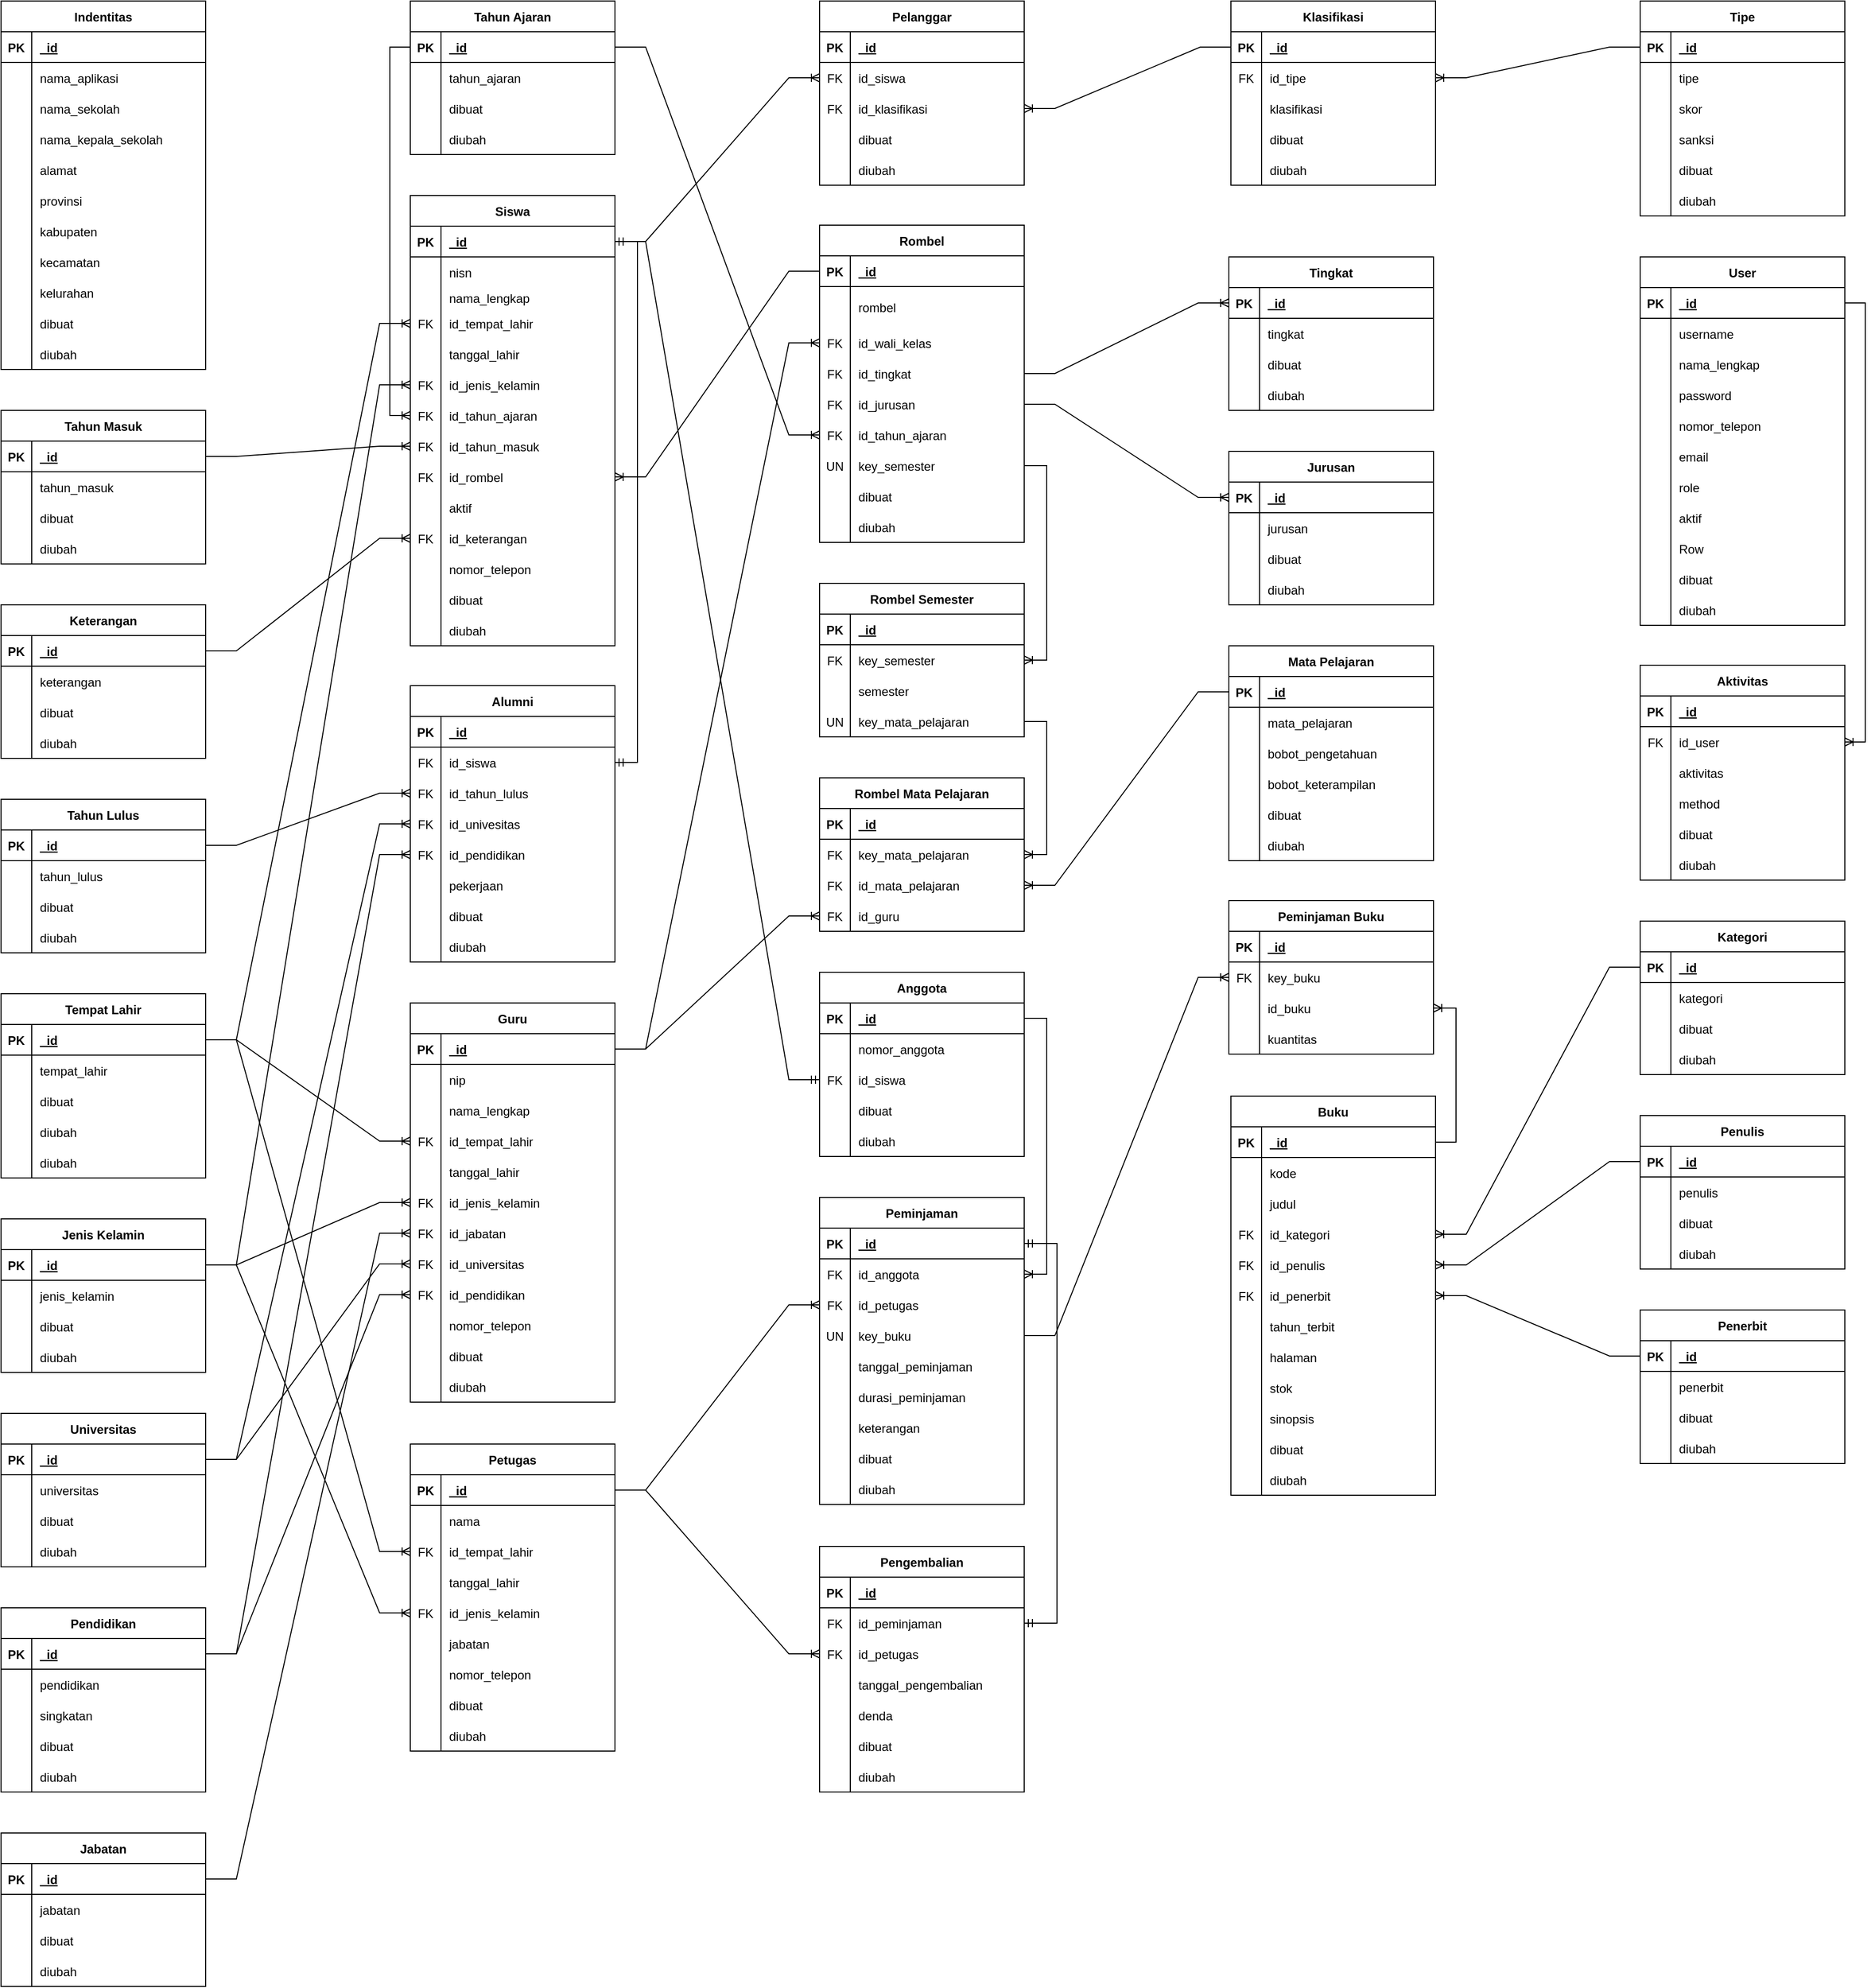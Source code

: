 <mxfile version="20.5.3" type="device"><diagram id="R2lEEEUBdFMjLlhIrx00" name="Page-1"><mxGraphModel dx="2078" dy="959" grid="1" gridSize="10" guides="1" tooltips="1" connect="1" arrows="1" fold="1" page="1" pageScale="1" pageWidth="850" pageHeight="1100" math="0" shadow="0" extFonts="Permanent Marker^https://fonts.googleapis.com/css?family=Permanent+Marker"><root><mxCell id="0"/><mxCell id="1" parent="0"/><mxCell id="5tYDcv3NJMQ67WkAN3qI-69" value="Jurusan" style="shape=table;startSize=30;container=1;collapsible=1;childLayout=tableLayout;fixedRows=1;rowLines=0;fontStyle=1;align=center;resizeLast=1;" parent="1" vertex="1"><mxGeometry x="1238" y="481" width="200" height="150" as="geometry"/></mxCell><mxCell id="5tYDcv3NJMQ67WkAN3qI-70" value="" style="shape=tableRow;horizontal=0;startSize=0;swimlaneHead=0;swimlaneBody=0;fillColor=none;collapsible=0;dropTarget=0;points=[[0,0.5],[1,0.5]];portConstraint=eastwest;top=0;left=0;right=0;bottom=1;" parent="5tYDcv3NJMQ67WkAN3qI-69" vertex="1"><mxGeometry y="30" width="200" height="30" as="geometry"/></mxCell><mxCell id="5tYDcv3NJMQ67WkAN3qI-71" value="PK" style="shape=partialRectangle;connectable=0;fillColor=none;top=0;left=0;bottom=0;right=0;fontStyle=1;overflow=hidden;" parent="5tYDcv3NJMQ67WkAN3qI-70" vertex="1"><mxGeometry width="30" height="30" as="geometry"><mxRectangle width="30" height="30" as="alternateBounds"/></mxGeometry></mxCell><mxCell id="5tYDcv3NJMQ67WkAN3qI-72" value="_id" style="shape=partialRectangle;connectable=0;fillColor=none;top=0;left=0;bottom=0;right=0;align=left;spacingLeft=6;fontStyle=5;overflow=hidden;" parent="5tYDcv3NJMQ67WkAN3qI-70" vertex="1"><mxGeometry x="30" width="170" height="30" as="geometry"><mxRectangle width="170" height="30" as="alternateBounds"/></mxGeometry></mxCell><mxCell id="5tYDcv3NJMQ67WkAN3qI-73" value="" style="shape=tableRow;horizontal=0;startSize=0;swimlaneHead=0;swimlaneBody=0;fillColor=none;collapsible=0;dropTarget=0;points=[[0,0.5],[1,0.5]];portConstraint=eastwest;top=0;left=0;right=0;bottom=0;" parent="5tYDcv3NJMQ67WkAN3qI-69" vertex="1"><mxGeometry y="60" width="200" height="30" as="geometry"/></mxCell><mxCell id="5tYDcv3NJMQ67WkAN3qI-74" value="" style="shape=partialRectangle;connectable=0;fillColor=none;top=0;left=0;bottom=0;right=0;editable=1;overflow=hidden;" parent="5tYDcv3NJMQ67WkAN3qI-73" vertex="1"><mxGeometry width="30" height="30" as="geometry"><mxRectangle width="30" height="30" as="alternateBounds"/></mxGeometry></mxCell><mxCell id="5tYDcv3NJMQ67WkAN3qI-75" value="jurusan" style="shape=partialRectangle;connectable=0;fillColor=none;top=0;left=0;bottom=0;right=0;align=left;spacingLeft=6;overflow=hidden;" parent="5tYDcv3NJMQ67WkAN3qI-73" vertex="1"><mxGeometry x="30" width="170" height="30" as="geometry"><mxRectangle width="170" height="30" as="alternateBounds"/></mxGeometry></mxCell><mxCell id="5tYDcv3NJMQ67WkAN3qI-76" value="" style="shape=tableRow;horizontal=0;startSize=0;swimlaneHead=0;swimlaneBody=0;fillColor=none;collapsible=0;dropTarget=0;points=[[0,0.5],[1,0.5]];portConstraint=eastwest;top=0;left=0;right=0;bottom=0;" parent="5tYDcv3NJMQ67WkAN3qI-69" vertex="1"><mxGeometry y="90" width="200" height="30" as="geometry"/></mxCell><mxCell id="5tYDcv3NJMQ67WkAN3qI-77" value="" style="shape=partialRectangle;connectable=0;fillColor=none;top=0;left=0;bottom=0;right=0;editable=1;overflow=hidden;" parent="5tYDcv3NJMQ67WkAN3qI-76" vertex="1"><mxGeometry width="30" height="30" as="geometry"><mxRectangle width="30" height="30" as="alternateBounds"/></mxGeometry></mxCell><mxCell id="5tYDcv3NJMQ67WkAN3qI-78" value="dibuat" style="shape=partialRectangle;connectable=0;fillColor=none;top=0;left=0;bottom=0;right=0;align=left;spacingLeft=6;overflow=hidden;" parent="5tYDcv3NJMQ67WkAN3qI-76" vertex="1"><mxGeometry x="30" width="170" height="30" as="geometry"><mxRectangle width="170" height="30" as="alternateBounds"/></mxGeometry></mxCell><mxCell id="5tYDcv3NJMQ67WkAN3qI-79" value="" style="shape=tableRow;horizontal=0;startSize=0;swimlaneHead=0;swimlaneBody=0;fillColor=none;collapsible=0;dropTarget=0;points=[[0,0.5],[1,0.5]];portConstraint=eastwest;top=0;left=0;right=0;bottom=0;" parent="5tYDcv3NJMQ67WkAN3qI-69" vertex="1"><mxGeometry y="120" width="200" height="30" as="geometry"/></mxCell><mxCell id="5tYDcv3NJMQ67WkAN3qI-80" value="" style="shape=partialRectangle;connectable=0;fillColor=none;top=0;left=0;bottom=0;right=0;editable=1;overflow=hidden;" parent="5tYDcv3NJMQ67WkAN3qI-79" vertex="1"><mxGeometry width="30" height="30" as="geometry"><mxRectangle width="30" height="30" as="alternateBounds"/></mxGeometry></mxCell><mxCell id="5tYDcv3NJMQ67WkAN3qI-81" value="diubah" style="shape=partialRectangle;connectable=0;fillColor=none;top=0;left=0;bottom=0;right=0;align=left;spacingLeft=6;overflow=hidden;" parent="5tYDcv3NJMQ67WkAN3qI-79" vertex="1"><mxGeometry x="30" width="170" height="30" as="geometry"><mxRectangle width="170" height="30" as="alternateBounds"/></mxGeometry></mxCell><mxCell id="5tYDcv3NJMQ67WkAN3qI-82" value="Rombel" style="shape=table;startSize=30;container=1;collapsible=1;childLayout=tableLayout;fixedRows=1;rowLines=0;fontStyle=1;align=center;resizeLast=1;" parent="1" vertex="1"><mxGeometry x="838" y="260" width="200" height="310" as="geometry"/></mxCell><mxCell id="5tYDcv3NJMQ67WkAN3qI-83" value="" style="shape=tableRow;horizontal=0;startSize=0;swimlaneHead=0;swimlaneBody=0;fillColor=none;collapsible=0;dropTarget=0;points=[[0,0.5],[1,0.5]];portConstraint=eastwest;top=0;left=0;right=0;bottom=1;" parent="5tYDcv3NJMQ67WkAN3qI-82" vertex="1"><mxGeometry y="30" width="200" height="30" as="geometry"/></mxCell><mxCell id="5tYDcv3NJMQ67WkAN3qI-84" value="PK" style="shape=partialRectangle;connectable=0;fillColor=none;top=0;left=0;bottom=0;right=0;fontStyle=1;overflow=hidden;" parent="5tYDcv3NJMQ67WkAN3qI-83" vertex="1"><mxGeometry width="30" height="30" as="geometry"><mxRectangle width="30" height="30" as="alternateBounds"/></mxGeometry></mxCell><mxCell id="5tYDcv3NJMQ67WkAN3qI-85" value="_id" style="shape=partialRectangle;connectable=0;fillColor=none;top=0;left=0;bottom=0;right=0;align=left;spacingLeft=6;fontStyle=5;overflow=hidden;" parent="5tYDcv3NJMQ67WkAN3qI-83" vertex="1"><mxGeometry x="30" width="170" height="30" as="geometry"><mxRectangle width="170" height="30" as="alternateBounds"/></mxGeometry></mxCell><mxCell id="5tYDcv3NJMQ67WkAN3qI-86" value="" style="shape=tableRow;horizontal=0;startSize=0;swimlaneHead=0;swimlaneBody=0;fillColor=none;collapsible=0;dropTarget=0;points=[[0,0.5],[1,0.5]];portConstraint=eastwest;top=0;left=0;right=0;bottom=0;" parent="5tYDcv3NJMQ67WkAN3qI-82" vertex="1"><mxGeometry y="60" width="200" height="40" as="geometry"/></mxCell><mxCell id="5tYDcv3NJMQ67WkAN3qI-87" value="" style="shape=partialRectangle;connectable=0;fillColor=none;top=0;left=0;bottom=0;right=0;editable=1;overflow=hidden;" parent="5tYDcv3NJMQ67WkAN3qI-86" vertex="1"><mxGeometry width="30" height="40" as="geometry"><mxRectangle width="30" height="40" as="alternateBounds"/></mxGeometry></mxCell><mxCell id="5tYDcv3NJMQ67WkAN3qI-88" value="rombel" style="shape=partialRectangle;connectable=0;fillColor=none;top=0;left=0;bottom=0;right=0;align=left;spacingLeft=6;overflow=hidden;" parent="5tYDcv3NJMQ67WkAN3qI-86" vertex="1"><mxGeometry x="30" width="170" height="40" as="geometry"><mxRectangle width="170" height="40" as="alternateBounds"/></mxGeometry></mxCell><mxCell id="5tYDcv3NJMQ67WkAN3qI-95" value="" style="shape=tableRow;horizontal=0;startSize=0;swimlaneHead=0;swimlaneBody=0;fillColor=none;collapsible=0;dropTarget=0;points=[[0,0.5],[1,0.5]];portConstraint=eastwest;top=0;left=0;right=0;bottom=0;" parent="5tYDcv3NJMQ67WkAN3qI-82" vertex="1"><mxGeometry y="100" width="200" height="30" as="geometry"/></mxCell><mxCell id="5tYDcv3NJMQ67WkAN3qI-96" value="FK" style="shape=partialRectangle;connectable=0;fillColor=none;top=0;left=0;bottom=0;right=0;editable=1;overflow=hidden;" parent="5tYDcv3NJMQ67WkAN3qI-95" vertex="1"><mxGeometry width="30" height="30" as="geometry"><mxRectangle width="30" height="30" as="alternateBounds"/></mxGeometry></mxCell><mxCell id="5tYDcv3NJMQ67WkAN3qI-97" value="id_wali_kelas" style="shape=partialRectangle;connectable=0;fillColor=none;top=0;left=0;bottom=0;right=0;align=left;spacingLeft=6;overflow=hidden;" parent="5tYDcv3NJMQ67WkAN3qI-95" vertex="1"><mxGeometry x="30" width="170" height="30" as="geometry"><mxRectangle width="170" height="30" as="alternateBounds"/></mxGeometry></mxCell><mxCell id="5tYDcv3NJMQ67WkAN3qI-98" value="" style="shape=tableRow;horizontal=0;startSize=0;swimlaneHead=0;swimlaneBody=0;fillColor=none;collapsible=0;dropTarget=0;points=[[0,0.5],[1,0.5]];portConstraint=eastwest;top=0;left=0;right=0;bottom=0;" parent="5tYDcv3NJMQ67WkAN3qI-82" vertex="1"><mxGeometry y="130" width="200" height="30" as="geometry"/></mxCell><mxCell id="5tYDcv3NJMQ67WkAN3qI-99" value="FK" style="shape=partialRectangle;connectable=0;fillColor=none;top=0;left=0;bottom=0;right=0;editable=1;overflow=hidden;" parent="5tYDcv3NJMQ67WkAN3qI-98" vertex="1"><mxGeometry width="30" height="30" as="geometry"><mxRectangle width="30" height="30" as="alternateBounds"/></mxGeometry></mxCell><mxCell id="5tYDcv3NJMQ67WkAN3qI-100" value="id_tingkat" style="shape=partialRectangle;connectable=0;fillColor=none;top=0;left=0;bottom=0;right=0;align=left;spacingLeft=6;overflow=hidden;" parent="5tYDcv3NJMQ67WkAN3qI-98" vertex="1"><mxGeometry x="30" width="170" height="30" as="geometry"><mxRectangle width="170" height="30" as="alternateBounds"/></mxGeometry></mxCell><mxCell id="5tYDcv3NJMQ67WkAN3qI-104" value="" style="shape=tableRow;horizontal=0;startSize=0;swimlaneHead=0;swimlaneBody=0;fillColor=none;collapsible=0;dropTarget=0;points=[[0,0.5],[1,0.5]];portConstraint=eastwest;top=0;left=0;right=0;bottom=0;" parent="5tYDcv3NJMQ67WkAN3qI-82" vertex="1"><mxGeometry y="160" width="200" height="30" as="geometry"/></mxCell><mxCell id="5tYDcv3NJMQ67WkAN3qI-105" value="FK" style="shape=partialRectangle;connectable=0;fillColor=none;top=0;left=0;bottom=0;right=0;editable=1;overflow=hidden;" parent="5tYDcv3NJMQ67WkAN3qI-104" vertex="1"><mxGeometry width="30" height="30" as="geometry"><mxRectangle width="30" height="30" as="alternateBounds"/></mxGeometry></mxCell><mxCell id="5tYDcv3NJMQ67WkAN3qI-106" value="id_jurusan" style="shape=partialRectangle;connectable=0;fillColor=none;top=0;left=0;bottom=0;right=0;align=left;spacingLeft=6;overflow=hidden;" parent="5tYDcv3NJMQ67WkAN3qI-104" vertex="1"><mxGeometry x="30" width="170" height="30" as="geometry"><mxRectangle width="170" height="30" as="alternateBounds"/></mxGeometry></mxCell><mxCell id="5tYDcv3NJMQ67WkAN3qI-107" value="" style="shape=tableRow;horizontal=0;startSize=0;swimlaneHead=0;swimlaneBody=0;fillColor=none;collapsible=0;dropTarget=0;points=[[0,0.5],[1,0.5]];portConstraint=eastwest;top=0;left=0;right=0;bottom=0;" parent="5tYDcv3NJMQ67WkAN3qI-82" vertex="1"><mxGeometry y="190" width="200" height="30" as="geometry"/></mxCell><mxCell id="5tYDcv3NJMQ67WkAN3qI-108" value="FK" style="shape=partialRectangle;connectable=0;fillColor=none;top=0;left=0;bottom=0;right=0;editable=1;overflow=hidden;" parent="5tYDcv3NJMQ67WkAN3qI-107" vertex="1"><mxGeometry width="30" height="30" as="geometry"><mxRectangle width="30" height="30" as="alternateBounds"/></mxGeometry></mxCell><mxCell id="5tYDcv3NJMQ67WkAN3qI-109" value="id_tahun_ajaran" style="shape=partialRectangle;connectable=0;fillColor=none;top=0;left=0;bottom=0;right=0;align=left;spacingLeft=6;overflow=hidden;" parent="5tYDcv3NJMQ67WkAN3qI-107" vertex="1"><mxGeometry x="30" width="170" height="30" as="geometry"><mxRectangle width="170" height="30" as="alternateBounds"/></mxGeometry></mxCell><mxCell id="5tYDcv3NJMQ67WkAN3qI-110" value="" style="shape=tableRow;horizontal=0;startSize=0;swimlaneHead=0;swimlaneBody=0;fillColor=none;collapsible=0;dropTarget=0;points=[[0,0.5],[1,0.5]];portConstraint=eastwest;top=0;left=0;right=0;bottom=0;" parent="5tYDcv3NJMQ67WkAN3qI-82" vertex="1"><mxGeometry y="220" width="200" height="30" as="geometry"/></mxCell><mxCell id="5tYDcv3NJMQ67WkAN3qI-111" value="UN" style="shape=partialRectangle;connectable=0;fillColor=none;top=0;left=0;bottom=0;right=0;editable=1;overflow=hidden;" parent="5tYDcv3NJMQ67WkAN3qI-110" vertex="1"><mxGeometry width="30" height="30" as="geometry"><mxRectangle width="30" height="30" as="alternateBounds"/></mxGeometry></mxCell><mxCell id="5tYDcv3NJMQ67WkAN3qI-112" value="key_semester" style="shape=partialRectangle;connectable=0;fillColor=none;top=0;left=0;bottom=0;right=0;align=left;spacingLeft=6;overflow=hidden;" parent="5tYDcv3NJMQ67WkAN3qI-110" vertex="1"><mxGeometry x="30" width="170" height="30" as="geometry"><mxRectangle width="170" height="30" as="alternateBounds"/></mxGeometry></mxCell><mxCell id="5tYDcv3NJMQ67WkAN3qI-89" value="" style="shape=tableRow;horizontal=0;startSize=0;swimlaneHead=0;swimlaneBody=0;fillColor=none;collapsible=0;dropTarget=0;points=[[0,0.5],[1,0.5]];portConstraint=eastwest;top=0;left=0;right=0;bottom=0;" parent="5tYDcv3NJMQ67WkAN3qI-82" vertex="1"><mxGeometry y="250" width="200" height="30" as="geometry"/></mxCell><mxCell id="5tYDcv3NJMQ67WkAN3qI-90" value="" style="shape=partialRectangle;connectable=0;fillColor=none;top=0;left=0;bottom=0;right=0;editable=1;overflow=hidden;" parent="5tYDcv3NJMQ67WkAN3qI-89" vertex="1"><mxGeometry width="30" height="30" as="geometry"><mxRectangle width="30" height="30" as="alternateBounds"/></mxGeometry></mxCell><mxCell id="5tYDcv3NJMQ67WkAN3qI-91" value="dibuat" style="shape=partialRectangle;connectable=0;fillColor=none;top=0;left=0;bottom=0;right=0;align=left;spacingLeft=6;overflow=hidden;" parent="5tYDcv3NJMQ67WkAN3qI-89" vertex="1"><mxGeometry x="30" width="170" height="30" as="geometry"><mxRectangle width="170" height="30" as="alternateBounds"/></mxGeometry></mxCell><mxCell id="5tYDcv3NJMQ67WkAN3qI-92" value="" style="shape=tableRow;horizontal=0;startSize=0;swimlaneHead=0;swimlaneBody=0;fillColor=none;collapsible=0;dropTarget=0;points=[[0,0.5],[1,0.5]];portConstraint=eastwest;top=0;left=0;right=0;bottom=0;" parent="5tYDcv3NJMQ67WkAN3qI-82" vertex="1"><mxGeometry y="280" width="200" height="30" as="geometry"/></mxCell><mxCell id="5tYDcv3NJMQ67WkAN3qI-93" value="" style="shape=partialRectangle;connectable=0;fillColor=none;top=0;left=0;bottom=0;right=0;editable=1;overflow=hidden;" parent="5tYDcv3NJMQ67WkAN3qI-92" vertex="1"><mxGeometry width="30" height="30" as="geometry"><mxRectangle width="30" height="30" as="alternateBounds"/></mxGeometry></mxCell><mxCell id="5tYDcv3NJMQ67WkAN3qI-94" value="diubah" style="shape=partialRectangle;connectable=0;fillColor=none;top=0;left=0;bottom=0;right=0;align=left;spacingLeft=6;overflow=hidden;" parent="5tYDcv3NJMQ67WkAN3qI-92" vertex="1"><mxGeometry x="30" width="170" height="30" as="geometry"><mxRectangle width="170" height="30" as="alternateBounds"/></mxGeometry></mxCell><mxCell id="5tYDcv3NJMQ67WkAN3qI-113" value="Rombel Semester" style="shape=table;startSize=30;container=1;collapsible=1;childLayout=tableLayout;fixedRows=1;rowLines=0;fontStyle=1;align=center;resizeLast=1;" parent="1" vertex="1"><mxGeometry x="838" y="610" width="200" height="150" as="geometry"/></mxCell><mxCell id="5tYDcv3NJMQ67WkAN3qI-114" value="" style="shape=tableRow;horizontal=0;startSize=0;swimlaneHead=0;swimlaneBody=0;fillColor=none;collapsible=0;dropTarget=0;points=[[0,0.5],[1,0.5]];portConstraint=eastwest;top=0;left=0;right=0;bottom=1;" parent="5tYDcv3NJMQ67WkAN3qI-113" vertex="1"><mxGeometry y="30" width="200" height="30" as="geometry"/></mxCell><mxCell id="5tYDcv3NJMQ67WkAN3qI-115" value="PK" style="shape=partialRectangle;connectable=0;fillColor=none;top=0;left=0;bottom=0;right=0;fontStyle=1;overflow=hidden;" parent="5tYDcv3NJMQ67WkAN3qI-114" vertex="1"><mxGeometry width="30" height="30" as="geometry"><mxRectangle width="30" height="30" as="alternateBounds"/></mxGeometry></mxCell><mxCell id="5tYDcv3NJMQ67WkAN3qI-116" value="_id" style="shape=partialRectangle;connectable=0;fillColor=none;top=0;left=0;bottom=0;right=0;align=left;spacingLeft=6;fontStyle=5;overflow=hidden;" parent="5tYDcv3NJMQ67WkAN3qI-114" vertex="1"><mxGeometry x="30" width="170" height="30" as="geometry"><mxRectangle width="170" height="30" as="alternateBounds"/></mxGeometry></mxCell><mxCell id="5tYDcv3NJMQ67WkAN3qI-126" value="" style="shape=tableRow;horizontal=0;startSize=0;swimlaneHead=0;swimlaneBody=0;fillColor=none;collapsible=0;dropTarget=0;points=[[0,0.5],[1,0.5]];portConstraint=eastwest;top=0;left=0;right=0;bottom=0;" parent="5tYDcv3NJMQ67WkAN3qI-113" vertex="1"><mxGeometry y="60" width="200" height="30" as="geometry"/></mxCell><mxCell id="5tYDcv3NJMQ67WkAN3qI-127" value="FK" style="shape=partialRectangle;connectable=0;fillColor=none;top=0;left=0;bottom=0;right=0;editable=1;overflow=hidden;" parent="5tYDcv3NJMQ67WkAN3qI-126" vertex="1"><mxGeometry width="30" height="30" as="geometry"><mxRectangle width="30" height="30" as="alternateBounds"/></mxGeometry></mxCell><mxCell id="5tYDcv3NJMQ67WkAN3qI-128" value="key_semester" style="shape=partialRectangle;connectable=0;fillColor=none;top=0;left=0;bottom=0;right=0;align=left;spacingLeft=6;overflow=hidden;" parent="5tYDcv3NJMQ67WkAN3qI-126" vertex="1"><mxGeometry x="30" width="170" height="30" as="geometry"><mxRectangle width="170" height="30" as="alternateBounds"/></mxGeometry></mxCell><mxCell id="5tYDcv3NJMQ67WkAN3qI-117" value="" style="shape=tableRow;horizontal=0;startSize=0;swimlaneHead=0;swimlaneBody=0;fillColor=none;collapsible=0;dropTarget=0;points=[[0,0.5],[1,0.5]];portConstraint=eastwest;top=0;left=0;right=0;bottom=0;" parent="5tYDcv3NJMQ67WkAN3qI-113" vertex="1"><mxGeometry y="90" width="200" height="30" as="geometry"/></mxCell><mxCell id="5tYDcv3NJMQ67WkAN3qI-118" value="" style="shape=partialRectangle;connectable=0;fillColor=none;top=0;left=0;bottom=0;right=0;editable=1;overflow=hidden;" parent="5tYDcv3NJMQ67WkAN3qI-117" vertex="1"><mxGeometry width="30" height="30" as="geometry"><mxRectangle width="30" height="30" as="alternateBounds"/></mxGeometry></mxCell><mxCell id="5tYDcv3NJMQ67WkAN3qI-119" value="semester" style="shape=partialRectangle;connectable=0;fillColor=none;top=0;left=0;bottom=0;right=0;align=left;spacingLeft=6;overflow=hidden;" parent="5tYDcv3NJMQ67WkAN3qI-117" vertex="1"><mxGeometry x="30" width="170" height="30" as="geometry"><mxRectangle width="170" height="30" as="alternateBounds"/></mxGeometry></mxCell><mxCell id="5tYDcv3NJMQ67WkAN3qI-120" value="" style="shape=tableRow;horizontal=0;startSize=0;swimlaneHead=0;swimlaneBody=0;fillColor=none;collapsible=0;dropTarget=0;points=[[0,0.5],[1,0.5]];portConstraint=eastwest;top=0;left=0;right=0;bottom=0;" parent="5tYDcv3NJMQ67WkAN3qI-113" vertex="1"><mxGeometry y="120" width="200" height="30" as="geometry"/></mxCell><mxCell id="5tYDcv3NJMQ67WkAN3qI-121" value="UN" style="shape=partialRectangle;connectable=0;fillColor=none;top=0;left=0;bottom=0;right=0;editable=1;overflow=hidden;" parent="5tYDcv3NJMQ67WkAN3qI-120" vertex="1"><mxGeometry width="30" height="30" as="geometry"><mxRectangle width="30" height="30" as="alternateBounds"/></mxGeometry></mxCell><mxCell id="5tYDcv3NJMQ67WkAN3qI-122" value="key_mata_pelajaran" style="shape=partialRectangle;connectable=0;fillColor=none;top=0;left=0;bottom=0;right=0;align=left;spacingLeft=6;overflow=hidden;" parent="5tYDcv3NJMQ67WkAN3qI-120" vertex="1"><mxGeometry x="30" width="170" height="30" as="geometry"><mxRectangle width="170" height="30" as="alternateBounds"/></mxGeometry></mxCell><mxCell id="5tYDcv3NJMQ67WkAN3qI-129" value="Rombel Mata Pelajaran" style="shape=table;startSize=30;container=1;collapsible=1;childLayout=tableLayout;fixedRows=1;rowLines=0;fontStyle=1;align=center;resizeLast=1;" parent="1" vertex="1"><mxGeometry x="838" y="800" width="200" height="150" as="geometry"/></mxCell><mxCell id="5tYDcv3NJMQ67WkAN3qI-130" value="" style="shape=tableRow;horizontal=0;startSize=0;swimlaneHead=0;swimlaneBody=0;fillColor=none;collapsible=0;dropTarget=0;points=[[0,0.5],[1,0.5]];portConstraint=eastwest;top=0;left=0;right=0;bottom=1;" parent="5tYDcv3NJMQ67WkAN3qI-129" vertex="1"><mxGeometry y="30" width="200" height="30" as="geometry"/></mxCell><mxCell id="5tYDcv3NJMQ67WkAN3qI-131" value="PK" style="shape=partialRectangle;connectable=0;fillColor=none;top=0;left=0;bottom=0;right=0;fontStyle=1;overflow=hidden;" parent="5tYDcv3NJMQ67WkAN3qI-130" vertex="1"><mxGeometry width="30" height="30" as="geometry"><mxRectangle width="30" height="30" as="alternateBounds"/></mxGeometry></mxCell><mxCell id="5tYDcv3NJMQ67WkAN3qI-132" value="_id" style="shape=partialRectangle;connectable=0;fillColor=none;top=0;left=0;bottom=0;right=0;align=left;spacingLeft=6;fontStyle=5;overflow=hidden;" parent="5tYDcv3NJMQ67WkAN3qI-130" vertex="1"><mxGeometry x="30" width="170" height="30" as="geometry"><mxRectangle width="170" height="30" as="alternateBounds"/></mxGeometry></mxCell><mxCell id="5tYDcv3NJMQ67WkAN3qI-142" value="" style="shape=tableRow;horizontal=0;startSize=0;swimlaneHead=0;swimlaneBody=0;fillColor=none;collapsible=0;dropTarget=0;points=[[0,0.5],[1,0.5]];portConstraint=eastwest;top=0;left=0;right=0;bottom=0;" parent="5tYDcv3NJMQ67WkAN3qI-129" vertex="1"><mxGeometry y="60" width="200" height="30" as="geometry"/></mxCell><mxCell id="5tYDcv3NJMQ67WkAN3qI-143" value="FK" style="shape=partialRectangle;connectable=0;fillColor=none;top=0;left=0;bottom=0;right=0;editable=1;overflow=hidden;" parent="5tYDcv3NJMQ67WkAN3qI-142" vertex="1"><mxGeometry width="30" height="30" as="geometry"><mxRectangle width="30" height="30" as="alternateBounds"/></mxGeometry></mxCell><mxCell id="5tYDcv3NJMQ67WkAN3qI-144" value="key_mata_pelajaran" style="shape=partialRectangle;connectable=0;fillColor=none;top=0;left=0;bottom=0;right=0;align=left;spacingLeft=6;overflow=hidden;" parent="5tYDcv3NJMQ67WkAN3qI-142" vertex="1"><mxGeometry x="30" width="170" height="30" as="geometry"><mxRectangle width="170" height="30" as="alternateBounds"/></mxGeometry></mxCell><mxCell id="5tYDcv3NJMQ67WkAN3qI-133" value="" style="shape=tableRow;horizontal=0;startSize=0;swimlaneHead=0;swimlaneBody=0;fillColor=none;collapsible=0;dropTarget=0;points=[[0,0.5],[1,0.5]];portConstraint=eastwest;top=0;left=0;right=0;bottom=0;" parent="5tYDcv3NJMQ67WkAN3qI-129" vertex="1"><mxGeometry y="90" width="200" height="30" as="geometry"/></mxCell><mxCell id="5tYDcv3NJMQ67WkAN3qI-134" value="FK" style="shape=partialRectangle;connectable=0;fillColor=none;top=0;left=0;bottom=0;right=0;editable=1;overflow=hidden;" parent="5tYDcv3NJMQ67WkAN3qI-133" vertex="1"><mxGeometry width="30" height="30" as="geometry"><mxRectangle width="30" height="30" as="alternateBounds"/></mxGeometry></mxCell><mxCell id="5tYDcv3NJMQ67WkAN3qI-135" value="id_mata_pelajaran" style="shape=partialRectangle;connectable=0;fillColor=none;top=0;left=0;bottom=0;right=0;align=left;spacingLeft=6;overflow=hidden;" parent="5tYDcv3NJMQ67WkAN3qI-133" vertex="1"><mxGeometry x="30" width="170" height="30" as="geometry"><mxRectangle width="170" height="30" as="alternateBounds"/></mxGeometry></mxCell><mxCell id="5tYDcv3NJMQ67WkAN3qI-136" value="" style="shape=tableRow;horizontal=0;startSize=0;swimlaneHead=0;swimlaneBody=0;fillColor=none;collapsible=0;dropTarget=0;points=[[0,0.5],[1,0.5]];portConstraint=eastwest;top=0;left=0;right=0;bottom=0;" parent="5tYDcv3NJMQ67WkAN3qI-129" vertex="1"><mxGeometry y="120" width="200" height="30" as="geometry"/></mxCell><mxCell id="5tYDcv3NJMQ67WkAN3qI-137" value="FK" style="shape=partialRectangle;connectable=0;fillColor=none;top=0;left=0;bottom=0;right=0;editable=1;overflow=hidden;" parent="5tYDcv3NJMQ67WkAN3qI-136" vertex="1"><mxGeometry width="30" height="30" as="geometry"><mxRectangle width="30" height="30" as="alternateBounds"/></mxGeometry></mxCell><mxCell id="5tYDcv3NJMQ67WkAN3qI-138" value="id_guru" style="shape=partialRectangle;connectable=0;fillColor=none;top=0;left=0;bottom=0;right=0;align=left;spacingLeft=6;overflow=hidden;" parent="5tYDcv3NJMQ67WkAN3qI-136" vertex="1"><mxGeometry x="30" width="170" height="30" as="geometry"><mxRectangle width="170" height="30" as="alternateBounds"/></mxGeometry></mxCell><mxCell id="5tYDcv3NJMQ67WkAN3qI-158" value="Tingkat" style="shape=table;startSize=30;container=1;collapsible=1;childLayout=tableLayout;fixedRows=1;rowLines=0;fontStyle=1;align=center;resizeLast=1;" parent="1" vertex="1"><mxGeometry x="1238" y="291" width="200" height="150" as="geometry"/></mxCell><mxCell id="5tYDcv3NJMQ67WkAN3qI-159" value="" style="shape=tableRow;horizontal=0;startSize=0;swimlaneHead=0;swimlaneBody=0;fillColor=none;collapsible=0;dropTarget=0;points=[[0,0.5],[1,0.5]];portConstraint=eastwest;top=0;left=0;right=0;bottom=1;" parent="5tYDcv3NJMQ67WkAN3qI-158" vertex="1"><mxGeometry y="30" width="200" height="30" as="geometry"/></mxCell><mxCell id="5tYDcv3NJMQ67WkAN3qI-160" value="PK" style="shape=partialRectangle;connectable=0;fillColor=none;top=0;left=0;bottom=0;right=0;fontStyle=1;overflow=hidden;" parent="5tYDcv3NJMQ67WkAN3qI-159" vertex="1"><mxGeometry width="30" height="30" as="geometry"><mxRectangle width="30" height="30" as="alternateBounds"/></mxGeometry></mxCell><mxCell id="5tYDcv3NJMQ67WkAN3qI-161" value="_id" style="shape=partialRectangle;connectable=0;fillColor=none;top=0;left=0;bottom=0;right=0;align=left;spacingLeft=6;fontStyle=5;overflow=hidden;" parent="5tYDcv3NJMQ67WkAN3qI-159" vertex="1"><mxGeometry x="30" width="170" height="30" as="geometry"><mxRectangle width="170" height="30" as="alternateBounds"/></mxGeometry></mxCell><mxCell id="5tYDcv3NJMQ67WkAN3qI-162" value="" style="shape=tableRow;horizontal=0;startSize=0;swimlaneHead=0;swimlaneBody=0;fillColor=none;collapsible=0;dropTarget=0;points=[[0,0.5],[1,0.5]];portConstraint=eastwest;top=0;left=0;right=0;bottom=0;" parent="5tYDcv3NJMQ67WkAN3qI-158" vertex="1"><mxGeometry y="60" width="200" height="30" as="geometry"/></mxCell><mxCell id="5tYDcv3NJMQ67WkAN3qI-163" value="" style="shape=partialRectangle;connectable=0;fillColor=none;top=0;left=0;bottom=0;right=0;editable=1;overflow=hidden;" parent="5tYDcv3NJMQ67WkAN3qI-162" vertex="1"><mxGeometry width="30" height="30" as="geometry"><mxRectangle width="30" height="30" as="alternateBounds"/></mxGeometry></mxCell><mxCell id="5tYDcv3NJMQ67WkAN3qI-164" value="tingkat" style="shape=partialRectangle;connectable=0;fillColor=none;top=0;left=0;bottom=0;right=0;align=left;spacingLeft=6;overflow=hidden;" parent="5tYDcv3NJMQ67WkAN3qI-162" vertex="1"><mxGeometry x="30" width="170" height="30" as="geometry"><mxRectangle width="170" height="30" as="alternateBounds"/></mxGeometry></mxCell><mxCell id="5tYDcv3NJMQ67WkAN3qI-165" value="" style="shape=tableRow;horizontal=0;startSize=0;swimlaneHead=0;swimlaneBody=0;fillColor=none;collapsible=0;dropTarget=0;points=[[0,0.5],[1,0.5]];portConstraint=eastwest;top=0;left=0;right=0;bottom=0;" parent="5tYDcv3NJMQ67WkAN3qI-158" vertex="1"><mxGeometry y="90" width="200" height="30" as="geometry"/></mxCell><mxCell id="5tYDcv3NJMQ67WkAN3qI-166" value="" style="shape=partialRectangle;connectable=0;fillColor=none;top=0;left=0;bottom=0;right=0;editable=1;overflow=hidden;" parent="5tYDcv3NJMQ67WkAN3qI-165" vertex="1"><mxGeometry width="30" height="30" as="geometry"><mxRectangle width="30" height="30" as="alternateBounds"/></mxGeometry></mxCell><mxCell id="5tYDcv3NJMQ67WkAN3qI-167" value="dibuat" style="shape=partialRectangle;connectable=0;fillColor=none;top=0;left=0;bottom=0;right=0;align=left;spacingLeft=6;overflow=hidden;" parent="5tYDcv3NJMQ67WkAN3qI-165" vertex="1"><mxGeometry x="30" width="170" height="30" as="geometry"><mxRectangle width="170" height="30" as="alternateBounds"/></mxGeometry></mxCell><mxCell id="5tYDcv3NJMQ67WkAN3qI-168" value="" style="shape=tableRow;horizontal=0;startSize=0;swimlaneHead=0;swimlaneBody=0;fillColor=none;collapsible=0;dropTarget=0;points=[[0,0.5],[1,0.5]];portConstraint=eastwest;top=0;left=0;right=0;bottom=0;" parent="5tYDcv3NJMQ67WkAN3qI-158" vertex="1"><mxGeometry y="120" width="200" height="30" as="geometry"/></mxCell><mxCell id="5tYDcv3NJMQ67WkAN3qI-169" value="" style="shape=partialRectangle;connectable=0;fillColor=none;top=0;left=0;bottom=0;right=0;editable=1;overflow=hidden;" parent="5tYDcv3NJMQ67WkAN3qI-168" vertex="1"><mxGeometry width="30" height="30" as="geometry"><mxRectangle width="30" height="30" as="alternateBounds"/></mxGeometry></mxCell><mxCell id="5tYDcv3NJMQ67WkAN3qI-170" value="diubah" style="shape=partialRectangle;connectable=0;fillColor=none;top=0;left=0;bottom=0;right=0;align=left;spacingLeft=6;overflow=hidden;" parent="5tYDcv3NJMQ67WkAN3qI-168" vertex="1"><mxGeometry x="30" width="170" height="30" as="geometry"><mxRectangle width="170" height="30" as="alternateBounds"/></mxGeometry></mxCell><mxCell id="5tYDcv3NJMQ67WkAN3qI-171" value="Alumni" style="shape=table;startSize=30;container=1;collapsible=1;childLayout=tableLayout;fixedRows=1;rowLines=0;fontStyle=1;align=center;resizeLast=1;" parent="1" vertex="1"><mxGeometry x="438" y="710" width="200" height="270" as="geometry"/></mxCell><mxCell id="5tYDcv3NJMQ67WkAN3qI-172" value="" style="shape=tableRow;horizontal=0;startSize=0;swimlaneHead=0;swimlaneBody=0;fillColor=none;collapsible=0;dropTarget=0;points=[[0,0.5],[1,0.5]];portConstraint=eastwest;top=0;left=0;right=0;bottom=1;" parent="5tYDcv3NJMQ67WkAN3qI-171" vertex="1"><mxGeometry y="30" width="200" height="30" as="geometry"/></mxCell><mxCell id="5tYDcv3NJMQ67WkAN3qI-173" value="PK" style="shape=partialRectangle;connectable=0;fillColor=none;top=0;left=0;bottom=0;right=0;fontStyle=1;overflow=hidden;" parent="5tYDcv3NJMQ67WkAN3qI-172" vertex="1"><mxGeometry width="30" height="30" as="geometry"><mxRectangle width="30" height="30" as="alternateBounds"/></mxGeometry></mxCell><mxCell id="5tYDcv3NJMQ67WkAN3qI-174" value="_id" style="shape=partialRectangle;connectable=0;fillColor=none;top=0;left=0;bottom=0;right=0;align=left;spacingLeft=6;fontStyle=5;overflow=hidden;" parent="5tYDcv3NJMQ67WkAN3qI-172" vertex="1"><mxGeometry x="30" width="170" height="30" as="geometry"><mxRectangle width="170" height="30" as="alternateBounds"/></mxGeometry></mxCell><mxCell id="5tYDcv3NJMQ67WkAN3qI-175" value="" style="shape=tableRow;horizontal=0;startSize=0;swimlaneHead=0;swimlaneBody=0;fillColor=none;collapsible=0;dropTarget=0;points=[[0,0.5],[1,0.5]];portConstraint=eastwest;top=0;left=0;right=0;bottom=0;" parent="5tYDcv3NJMQ67WkAN3qI-171" vertex="1"><mxGeometry y="60" width="200" height="30" as="geometry"/></mxCell><mxCell id="5tYDcv3NJMQ67WkAN3qI-176" value="FK" style="shape=partialRectangle;connectable=0;fillColor=none;top=0;left=0;bottom=0;right=0;editable=1;overflow=hidden;" parent="5tYDcv3NJMQ67WkAN3qI-175" vertex="1"><mxGeometry width="30" height="30" as="geometry"><mxRectangle width="30" height="30" as="alternateBounds"/></mxGeometry></mxCell><mxCell id="5tYDcv3NJMQ67WkAN3qI-177" value="id_siswa" style="shape=partialRectangle;connectable=0;fillColor=none;top=0;left=0;bottom=0;right=0;align=left;spacingLeft=6;overflow=hidden;" parent="5tYDcv3NJMQ67WkAN3qI-175" vertex="1"><mxGeometry x="30" width="170" height="30" as="geometry"><mxRectangle width="170" height="30" as="alternateBounds"/></mxGeometry></mxCell><mxCell id="5tYDcv3NJMQ67WkAN3qI-184" value="" style="shape=tableRow;horizontal=0;startSize=0;swimlaneHead=0;swimlaneBody=0;fillColor=none;collapsible=0;dropTarget=0;points=[[0,0.5],[1,0.5]];portConstraint=eastwest;top=0;left=0;right=0;bottom=0;" parent="5tYDcv3NJMQ67WkAN3qI-171" vertex="1"><mxGeometry y="90" width="200" height="30" as="geometry"/></mxCell><mxCell id="5tYDcv3NJMQ67WkAN3qI-185" value="FK" style="shape=partialRectangle;connectable=0;fillColor=none;top=0;left=0;bottom=0;right=0;editable=1;overflow=hidden;" parent="5tYDcv3NJMQ67WkAN3qI-184" vertex="1"><mxGeometry width="30" height="30" as="geometry"><mxRectangle width="30" height="30" as="alternateBounds"/></mxGeometry></mxCell><mxCell id="5tYDcv3NJMQ67WkAN3qI-186" value="id_tahun_lulus" style="shape=partialRectangle;connectable=0;fillColor=none;top=0;left=0;bottom=0;right=0;align=left;spacingLeft=6;overflow=hidden;" parent="5tYDcv3NJMQ67WkAN3qI-184" vertex="1"><mxGeometry x="30" width="170" height="30" as="geometry"><mxRectangle width="170" height="30" as="alternateBounds"/></mxGeometry></mxCell><mxCell id="5tYDcv3NJMQ67WkAN3qI-187" value="" style="shape=tableRow;horizontal=0;startSize=0;swimlaneHead=0;swimlaneBody=0;fillColor=none;collapsible=0;dropTarget=0;points=[[0,0.5],[1,0.5]];portConstraint=eastwest;top=0;left=0;right=0;bottom=0;" parent="5tYDcv3NJMQ67WkAN3qI-171" vertex="1"><mxGeometry y="120" width="200" height="30" as="geometry"/></mxCell><mxCell id="5tYDcv3NJMQ67WkAN3qI-188" value="FK" style="shape=partialRectangle;connectable=0;fillColor=none;top=0;left=0;bottom=0;right=0;fontStyle=0;overflow=hidden;" parent="5tYDcv3NJMQ67WkAN3qI-187" vertex="1"><mxGeometry width="30" height="30" as="geometry"><mxRectangle width="30" height="30" as="alternateBounds"/></mxGeometry></mxCell><mxCell id="5tYDcv3NJMQ67WkAN3qI-189" value="id_univesitas" style="shape=partialRectangle;connectable=0;fillColor=none;top=0;left=0;bottom=0;right=0;align=left;spacingLeft=6;fontStyle=0;overflow=hidden;" parent="5tYDcv3NJMQ67WkAN3qI-187" vertex="1"><mxGeometry x="30" width="170" height="30" as="geometry"><mxRectangle width="170" height="30" as="alternateBounds"/></mxGeometry></mxCell><mxCell id="5tYDcv3NJMQ67WkAN3qI-190" value="" style="shape=tableRow;horizontal=0;startSize=0;swimlaneHead=0;swimlaneBody=0;fillColor=none;collapsible=0;dropTarget=0;points=[[0,0.5],[1,0.5]];portConstraint=eastwest;top=0;left=0;right=0;bottom=0;" parent="5tYDcv3NJMQ67WkAN3qI-171" vertex="1"><mxGeometry y="150" width="200" height="30" as="geometry"/></mxCell><mxCell id="5tYDcv3NJMQ67WkAN3qI-191" value="FK" style="shape=partialRectangle;connectable=0;fillColor=none;top=0;left=0;bottom=0;right=0;editable=1;overflow=hidden;" parent="5tYDcv3NJMQ67WkAN3qI-190" vertex="1"><mxGeometry width="30" height="30" as="geometry"><mxRectangle width="30" height="30" as="alternateBounds"/></mxGeometry></mxCell><mxCell id="5tYDcv3NJMQ67WkAN3qI-192" value="id_pendidikan" style="shape=partialRectangle;connectable=0;fillColor=none;top=0;left=0;bottom=0;right=0;align=left;spacingLeft=6;overflow=hidden;" parent="5tYDcv3NJMQ67WkAN3qI-190" vertex="1"><mxGeometry x="30" width="170" height="30" as="geometry"><mxRectangle width="170" height="30" as="alternateBounds"/></mxGeometry></mxCell><mxCell id="5tYDcv3NJMQ67WkAN3qI-193" value="" style="shape=tableRow;horizontal=0;startSize=0;swimlaneHead=0;swimlaneBody=0;fillColor=none;collapsible=0;dropTarget=0;points=[[0,0.5],[1,0.5]];portConstraint=eastwest;top=0;left=0;right=0;bottom=0;" parent="5tYDcv3NJMQ67WkAN3qI-171" vertex="1"><mxGeometry y="180" width="200" height="30" as="geometry"/></mxCell><mxCell id="5tYDcv3NJMQ67WkAN3qI-194" value="" style="shape=partialRectangle;connectable=0;fillColor=none;top=0;left=0;bottom=0;right=0;editable=1;overflow=hidden;" parent="5tYDcv3NJMQ67WkAN3qI-193" vertex="1"><mxGeometry width="30" height="30" as="geometry"><mxRectangle width="30" height="30" as="alternateBounds"/></mxGeometry></mxCell><mxCell id="5tYDcv3NJMQ67WkAN3qI-195" value="pekerjaan" style="shape=partialRectangle;connectable=0;fillColor=none;top=0;left=0;bottom=0;right=0;align=left;spacingLeft=6;overflow=hidden;" parent="5tYDcv3NJMQ67WkAN3qI-193" vertex="1"><mxGeometry x="30" width="170" height="30" as="geometry"><mxRectangle width="170" height="30" as="alternateBounds"/></mxGeometry></mxCell><mxCell id="5tYDcv3NJMQ67WkAN3qI-178" value="" style="shape=tableRow;horizontal=0;startSize=0;swimlaneHead=0;swimlaneBody=0;fillColor=none;collapsible=0;dropTarget=0;points=[[0,0.5],[1,0.5]];portConstraint=eastwest;top=0;left=0;right=0;bottom=0;" parent="5tYDcv3NJMQ67WkAN3qI-171" vertex="1"><mxGeometry y="210" width="200" height="30" as="geometry"/></mxCell><mxCell id="5tYDcv3NJMQ67WkAN3qI-179" value="" style="shape=partialRectangle;connectable=0;fillColor=none;top=0;left=0;bottom=0;right=0;editable=1;overflow=hidden;" parent="5tYDcv3NJMQ67WkAN3qI-178" vertex="1"><mxGeometry width="30" height="30" as="geometry"><mxRectangle width="30" height="30" as="alternateBounds"/></mxGeometry></mxCell><mxCell id="5tYDcv3NJMQ67WkAN3qI-180" value="dibuat" style="shape=partialRectangle;connectable=0;fillColor=none;top=0;left=0;bottom=0;right=0;align=left;spacingLeft=6;overflow=hidden;" parent="5tYDcv3NJMQ67WkAN3qI-178" vertex="1"><mxGeometry x="30" width="170" height="30" as="geometry"><mxRectangle width="170" height="30" as="alternateBounds"/></mxGeometry></mxCell><mxCell id="5tYDcv3NJMQ67WkAN3qI-181" value="" style="shape=tableRow;horizontal=0;startSize=0;swimlaneHead=0;swimlaneBody=0;fillColor=none;collapsible=0;dropTarget=0;points=[[0,0.5],[1,0.5]];portConstraint=eastwest;top=0;left=0;right=0;bottom=0;" parent="5tYDcv3NJMQ67WkAN3qI-171" vertex="1"><mxGeometry y="240" width="200" height="30" as="geometry"/></mxCell><mxCell id="5tYDcv3NJMQ67WkAN3qI-182" value="" style="shape=partialRectangle;connectable=0;fillColor=none;top=0;left=0;bottom=0;right=0;editable=1;overflow=hidden;" parent="5tYDcv3NJMQ67WkAN3qI-181" vertex="1"><mxGeometry width="30" height="30" as="geometry"><mxRectangle width="30" height="30" as="alternateBounds"/></mxGeometry></mxCell><mxCell id="5tYDcv3NJMQ67WkAN3qI-183" value="diubah" style="shape=partialRectangle;connectable=0;fillColor=none;top=0;left=0;bottom=0;right=0;align=left;spacingLeft=6;overflow=hidden;" parent="5tYDcv3NJMQ67WkAN3qI-181" vertex="1"><mxGeometry x="30" width="170" height="30" as="geometry"><mxRectangle width="170" height="30" as="alternateBounds"/></mxGeometry></mxCell><mxCell id="5tYDcv3NJMQ67WkAN3qI-196" value="Tahun Lulus" style="shape=table;startSize=30;container=1;collapsible=1;childLayout=tableLayout;fixedRows=1;rowLines=0;fontStyle=1;align=center;resizeLast=1;" parent="1" vertex="1"><mxGeometry x="38" y="821" width="200" height="150" as="geometry"/></mxCell><mxCell id="5tYDcv3NJMQ67WkAN3qI-197" value="" style="shape=tableRow;horizontal=0;startSize=0;swimlaneHead=0;swimlaneBody=0;fillColor=none;collapsible=0;dropTarget=0;points=[[0,0.5],[1,0.5]];portConstraint=eastwest;top=0;left=0;right=0;bottom=1;" parent="5tYDcv3NJMQ67WkAN3qI-196" vertex="1"><mxGeometry y="30" width="200" height="30" as="geometry"/></mxCell><mxCell id="5tYDcv3NJMQ67WkAN3qI-198" value="PK" style="shape=partialRectangle;connectable=0;fillColor=none;top=0;left=0;bottom=0;right=0;fontStyle=1;overflow=hidden;" parent="5tYDcv3NJMQ67WkAN3qI-197" vertex="1"><mxGeometry width="30" height="30" as="geometry"><mxRectangle width="30" height="30" as="alternateBounds"/></mxGeometry></mxCell><mxCell id="5tYDcv3NJMQ67WkAN3qI-199" value="_id" style="shape=partialRectangle;connectable=0;fillColor=none;top=0;left=0;bottom=0;right=0;align=left;spacingLeft=6;fontStyle=5;overflow=hidden;" parent="5tYDcv3NJMQ67WkAN3qI-197" vertex="1"><mxGeometry x="30" width="170" height="30" as="geometry"><mxRectangle width="170" height="30" as="alternateBounds"/></mxGeometry></mxCell><mxCell id="5tYDcv3NJMQ67WkAN3qI-200" value="" style="shape=tableRow;horizontal=0;startSize=0;swimlaneHead=0;swimlaneBody=0;fillColor=none;collapsible=0;dropTarget=0;points=[[0,0.5],[1,0.5]];portConstraint=eastwest;top=0;left=0;right=0;bottom=0;" parent="5tYDcv3NJMQ67WkAN3qI-196" vertex="1"><mxGeometry y="60" width="200" height="30" as="geometry"/></mxCell><mxCell id="5tYDcv3NJMQ67WkAN3qI-201" value="" style="shape=partialRectangle;connectable=0;fillColor=none;top=0;left=0;bottom=0;right=0;editable=1;overflow=hidden;" parent="5tYDcv3NJMQ67WkAN3qI-200" vertex="1"><mxGeometry width="30" height="30" as="geometry"><mxRectangle width="30" height="30" as="alternateBounds"/></mxGeometry></mxCell><mxCell id="5tYDcv3NJMQ67WkAN3qI-202" value="tahun_lulus" style="shape=partialRectangle;connectable=0;fillColor=none;top=0;left=0;bottom=0;right=0;align=left;spacingLeft=6;overflow=hidden;" parent="5tYDcv3NJMQ67WkAN3qI-200" vertex="1"><mxGeometry x="30" width="170" height="30" as="geometry"><mxRectangle width="170" height="30" as="alternateBounds"/></mxGeometry></mxCell><mxCell id="5tYDcv3NJMQ67WkAN3qI-203" value="" style="shape=tableRow;horizontal=0;startSize=0;swimlaneHead=0;swimlaneBody=0;fillColor=none;collapsible=0;dropTarget=0;points=[[0,0.5],[1,0.5]];portConstraint=eastwest;top=0;left=0;right=0;bottom=0;" parent="5tYDcv3NJMQ67WkAN3qI-196" vertex="1"><mxGeometry y="90" width="200" height="30" as="geometry"/></mxCell><mxCell id="5tYDcv3NJMQ67WkAN3qI-204" value="" style="shape=partialRectangle;connectable=0;fillColor=none;top=0;left=0;bottom=0;right=0;editable=1;overflow=hidden;" parent="5tYDcv3NJMQ67WkAN3qI-203" vertex="1"><mxGeometry width="30" height="30" as="geometry"><mxRectangle width="30" height="30" as="alternateBounds"/></mxGeometry></mxCell><mxCell id="5tYDcv3NJMQ67WkAN3qI-205" value="dibuat" style="shape=partialRectangle;connectable=0;fillColor=none;top=0;left=0;bottom=0;right=0;align=left;spacingLeft=6;overflow=hidden;" parent="5tYDcv3NJMQ67WkAN3qI-203" vertex="1"><mxGeometry x="30" width="170" height="30" as="geometry"><mxRectangle width="170" height="30" as="alternateBounds"/></mxGeometry></mxCell><mxCell id="5tYDcv3NJMQ67WkAN3qI-206" value="" style="shape=tableRow;horizontal=0;startSize=0;swimlaneHead=0;swimlaneBody=0;fillColor=none;collapsible=0;dropTarget=0;points=[[0,0.5],[1,0.5]];portConstraint=eastwest;top=0;left=0;right=0;bottom=0;" parent="5tYDcv3NJMQ67WkAN3qI-196" vertex="1"><mxGeometry y="120" width="200" height="30" as="geometry"/></mxCell><mxCell id="5tYDcv3NJMQ67WkAN3qI-207" value="" style="shape=partialRectangle;connectable=0;fillColor=none;top=0;left=0;bottom=0;right=0;editable=1;overflow=hidden;" parent="5tYDcv3NJMQ67WkAN3qI-206" vertex="1"><mxGeometry width="30" height="30" as="geometry"><mxRectangle width="30" height="30" as="alternateBounds"/></mxGeometry></mxCell><mxCell id="5tYDcv3NJMQ67WkAN3qI-208" value="diubah" style="shape=partialRectangle;connectable=0;fillColor=none;top=0;left=0;bottom=0;right=0;align=left;spacingLeft=6;overflow=hidden;" parent="5tYDcv3NJMQ67WkAN3qI-206" vertex="1"><mxGeometry x="30" width="170" height="30" as="geometry"><mxRectangle width="170" height="30" as="alternateBounds"/></mxGeometry></mxCell><mxCell id="5tYDcv3NJMQ67WkAN3qI-209" value="Keterangan" style="shape=table;startSize=30;container=1;collapsible=1;childLayout=tableLayout;fixedRows=1;rowLines=0;fontStyle=1;align=center;resizeLast=1;" parent="1" vertex="1"><mxGeometry x="38" y="631" width="200" height="150" as="geometry"/></mxCell><mxCell id="5tYDcv3NJMQ67WkAN3qI-210" value="" style="shape=tableRow;horizontal=0;startSize=0;swimlaneHead=0;swimlaneBody=0;fillColor=none;collapsible=0;dropTarget=0;points=[[0,0.5],[1,0.5]];portConstraint=eastwest;top=0;left=0;right=0;bottom=1;" parent="5tYDcv3NJMQ67WkAN3qI-209" vertex="1"><mxGeometry y="30" width="200" height="30" as="geometry"/></mxCell><mxCell id="5tYDcv3NJMQ67WkAN3qI-211" value="PK" style="shape=partialRectangle;connectable=0;fillColor=none;top=0;left=0;bottom=0;right=0;fontStyle=1;overflow=hidden;" parent="5tYDcv3NJMQ67WkAN3qI-210" vertex="1"><mxGeometry width="30" height="30" as="geometry"><mxRectangle width="30" height="30" as="alternateBounds"/></mxGeometry></mxCell><mxCell id="5tYDcv3NJMQ67WkAN3qI-212" value="_id" style="shape=partialRectangle;connectable=0;fillColor=none;top=0;left=0;bottom=0;right=0;align=left;spacingLeft=6;fontStyle=5;overflow=hidden;" parent="5tYDcv3NJMQ67WkAN3qI-210" vertex="1"><mxGeometry x="30" width="170" height="30" as="geometry"><mxRectangle width="170" height="30" as="alternateBounds"/></mxGeometry></mxCell><mxCell id="5tYDcv3NJMQ67WkAN3qI-213" value="" style="shape=tableRow;horizontal=0;startSize=0;swimlaneHead=0;swimlaneBody=0;fillColor=none;collapsible=0;dropTarget=0;points=[[0,0.5],[1,0.5]];portConstraint=eastwest;top=0;left=0;right=0;bottom=0;" parent="5tYDcv3NJMQ67WkAN3qI-209" vertex="1"><mxGeometry y="60" width="200" height="30" as="geometry"/></mxCell><mxCell id="5tYDcv3NJMQ67WkAN3qI-214" value="" style="shape=partialRectangle;connectable=0;fillColor=none;top=0;left=0;bottom=0;right=0;editable=1;overflow=hidden;" parent="5tYDcv3NJMQ67WkAN3qI-213" vertex="1"><mxGeometry width="30" height="30" as="geometry"><mxRectangle width="30" height="30" as="alternateBounds"/></mxGeometry></mxCell><mxCell id="5tYDcv3NJMQ67WkAN3qI-215" value="keterangan" style="shape=partialRectangle;connectable=0;fillColor=none;top=0;left=0;bottom=0;right=0;align=left;spacingLeft=6;overflow=hidden;" parent="5tYDcv3NJMQ67WkAN3qI-213" vertex="1"><mxGeometry x="30" width="170" height="30" as="geometry"><mxRectangle width="170" height="30" as="alternateBounds"/></mxGeometry></mxCell><mxCell id="5tYDcv3NJMQ67WkAN3qI-216" value="" style="shape=tableRow;horizontal=0;startSize=0;swimlaneHead=0;swimlaneBody=0;fillColor=none;collapsible=0;dropTarget=0;points=[[0,0.5],[1,0.5]];portConstraint=eastwest;top=0;left=0;right=0;bottom=0;" parent="5tYDcv3NJMQ67WkAN3qI-209" vertex="1"><mxGeometry y="90" width="200" height="30" as="geometry"/></mxCell><mxCell id="5tYDcv3NJMQ67WkAN3qI-217" value="" style="shape=partialRectangle;connectable=0;fillColor=none;top=0;left=0;bottom=0;right=0;editable=1;overflow=hidden;" parent="5tYDcv3NJMQ67WkAN3qI-216" vertex="1"><mxGeometry width="30" height="30" as="geometry"><mxRectangle width="30" height="30" as="alternateBounds"/></mxGeometry></mxCell><mxCell id="5tYDcv3NJMQ67WkAN3qI-218" value="dibuat" style="shape=partialRectangle;connectable=0;fillColor=none;top=0;left=0;bottom=0;right=0;align=left;spacingLeft=6;overflow=hidden;" parent="5tYDcv3NJMQ67WkAN3qI-216" vertex="1"><mxGeometry x="30" width="170" height="30" as="geometry"><mxRectangle width="170" height="30" as="alternateBounds"/></mxGeometry></mxCell><mxCell id="5tYDcv3NJMQ67WkAN3qI-219" value="" style="shape=tableRow;horizontal=0;startSize=0;swimlaneHead=0;swimlaneBody=0;fillColor=none;collapsible=0;dropTarget=0;points=[[0,0.5],[1,0.5]];portConstraint=eastwest;top=0;left=0;right=0;bottom=0;" parent="5tYDcv3NJMQ67WkAN3qI-209" vertex="1"><mxGeometry y="120" width="200" height="30" as="geometry"/></mxCell><mxCell id="5tYDcv3NJMQ67WkAN3qI-220" value="" style="shape=partialRectangle;connectable=0;fillColor=none;top=0;left=0;bottom=0;right=0;editable=1;overflow=hidden;" parent="5tYDcv3NJMQ67WkAN3qI-219" vertex="1"><mxGeometry width="30" height="30" as="geometry"><mxRectangle width="30" height="30" as="alternateBounds"/></mxGeometry></mxCell><mxCell id="5tYDcv3NJMQ67WkAN3qI-221" value="diubah" style="shape=partialRectangle;connectable=0;fillColor=none;top=0;left=0;bottom=0;right=0;align=left;spacingLeft=6;overflow=hidden;" parent="5tYDcv3NJMQ67WkAN3qI-219" vertex="1"><mxGeometry x="30" width="170" height="30" as="geometry"><mxRectangle width="170" height="30" as="alternateBounds"/></mxGeometry></mxCell><mxCell id="5tYDcv3NJMQ67WkAN3qI-222" value="Siswa" style="shape=table;startSize=30;container=1;collapsible=1;childLayout=tableLayout;fixedRows=1;rowLines=0;fontStyle=1;align=center;resizeLast=1;" parent="1" vertex="1"><mxGeometry x="438" y="231" width="200" height="440" as="geometry"/></mxCell><mxCell id="5tYDcv3NJMQ67WkAN3qI-223" value="" style="shape=tableRow;horizontal=0;startSize=0;swimlaneHead=0;swimlaneBody=0;fillColor=none;collapsible=0;dropTarget=0;points=[[0,0.5],[1,0.5]];portConstraint=eastwest;top=0;left=0;right=0;bottom=1;" parent="5tYDcv3NJMQ67WkAN3qI-222" vertex="1"><mxGeometry y="30" width="200" height="30" as="geometry"/></mxCell><mxCell id="5tYDcv3NJMQ67WkAN3qI-224" value="PK" style="shape=partialRectangle;connectable=0;fillColor=none;top=0;left=0;bottom=0;right=0;fontStyle=1;overflow=hidden;" parent="5tYDcv3NJMQ67WkAN3qI-223" vertex="1"><mxGeometry width="30" height="30" as="geometry"><mxRectangle width="30" height="30" as="alternateBounds"/></mxGeometry></mxCell><mxCell id="5tYDcv3NJMQ67WkAN3qI-225" value="_id" style="shape=partialRectangle;connectable=0;fillColor=none;top=0;left=0;bottom=0;right=0;align=left;spacingLeft=6;fontStyle=5;overflow=hidden;" parent="5tYDcv3NJMQ67WkAN3qI-223" vertex="1"><mxGeometry x="30" width="170" height="30" as="geometry"><mxRectangle width="170" height="30" as="alternateBounds"/></mxGeometry></mxCell><mxCell id="5tYDcv3NJMQ67WkAN3qI-226" value="" style="shape=tableRow;horizontal=0;startSize=0;swimlaneHead=0;swimlaneBody=0;fillColor=none;collapsible=0;dropTarget=0;points=[[0,0.5],[1,0.5]];portConstraint=eastwest;top=0;left=0;right=0;bottom=0;" parent="5tYDcv3NJMQ67WkAN3qI-222" vertex="1"><mxGeometry y="60" width="200" height="30" as="geometry"/></mxCell><mxCell id="5tYDcv3NJMQ67WkAN3qI-227" value="" style="shape=partialRectangle;connectable=0;fillColor=none;top=0;left=0;bottom=0;right=0;editable=1;overflow=hidden;" parent="5tYDcv3NJMQ67WkAN3qI-226" vertex="1"><mxGeometry width="30" height="30" as="geometry"><mxRectangle width="30" height="30" as="alternateBounds"/></mxGeometry></mxCell><mxCell id="5tYDcv3NJMQ67WkAN3qI-228" value="nisn" style="shape=partialRectangle;connectable=0;fillColor=none;top=0;left=0;bottom=0;right=0;align=left;spacingLeft=6;overflow=hidden;" parent="5tYDcv3NJMQ67WkAN3qI-226" vertex="1"><mxGeometry x="30" width="170" height="30" as="geometry"><mxRectangle width="170" height="30" as="alternateBounds"/></mxGeometry></mxCell><mxCell id="5tYDcv3NJMQ67WkAN3qI-235" value="" style="shape=tableRow;horizontal=0;startSize=0;swimlaneHead=0;swimlaneBody=0;fillColor=none;collapsible=0;dropTarget=0;points=[[0,0.5],[1,0.5]];portConstraint=eastwest;top=0;left=0;right=0;bottom=0;" parent="5tYDcv3NJMQ67WkAN3qI-222" vertex="1"><mxGeometry y="90" width="200" height="20" as="geometry"/></mxCell><mxCell id="5tYDcv3NJMQ67WkAN3qI-236" value="" style="shape=partialRectangle;connectable=0;fillColor=none;top=0;left=0;bottom=0;right=0;editable=1;overflow=hidden;" parent="5tYDcv3NJMQ67WkAN3qI-235" vertex="1"><mxGeometry width="30" height="20" as="geometry"><mxRectangle width="30" height="20" as="alternateBounds"/></mxGeometry></mxCell><mxCell id="5tYDcv3NJMQ67WkAN3qI-237" value="nama_lengkap" style="shape=partialRectangle;connectable=0;fillColor=none;top=0;left=0;bottom=0;right=0;align=left;spacingLeft=6;overflow=hidden;" parent="5tYDcv3NJMQ67WkAN3qI-235" vertex="1"><mxGeometry x="30" width="170" height="20" as="geometry"><mxRectangle width="170" height="20" as="alternateBounds"/></mxGeometry></mxCell><mxCell id="5tYDcv3NJMQ67WkAN3qI-238" value="" style="shape=tableRow;horizontal=0;startSize=0;swimlaneHead=0;swimlaneBody=0;fillColor=none;collapsible=0;dropTarget=0;points=[[0,0.5],[1,0.5]];portConstraint=eastwest;top=0;left=0;right=0;bottom=0;" parent="5tYDcv3NJMQ67WkAN3qI-222" vertex="1"><mxGeometry y="110" width="200" height="30" as="geometry"/></mxCell><mxCell id="5tYDcv3NJMQ67WkAN3qI-239" value="FK" style="shape=partialRectangle;connectable=0;fillColor=none;top=0;left=0;bottom=0;right=0;editable=1;overflow=hidden;" parent="5tYDcv3NJMQ67WkAN3qI-238" vertex="1"><mxGeometry width="30" height="30" as="geometry"><mxRectangle width="30" height="30" as="alternateBounds"/></mxGeometry></mxCell><mxCell id="5tYDcv3NJMQ67WkAN3qI-240" value="id_tempat_lahir" style="shape=partialRectangle;connectable=0;fillColor=none;top=0;left=0;bottom=0;right=0;align=left;spacingLeft=6;overflow=hidden;" parent="5tYDcv3NJMQ67WkAN3qI-238" vertex="1"><mxGeometry x="30" width="170" height="30" as="geometry"><mxRectangle width="170" height="30" as="alternateBounds"/></mxGeometry></mxCell><mxCell id="5tYDcv3NJMQ67WkAN3qI-241" value="" style="shape=tableRow;horizontal=0;startSize=0;swimlaneHead=0;swimlaneBody=0;fillColor=none;collapsible=0;dropTarget=0;points=[[0,0.5],[1,0.5]];portConstraint=eastwest;top=0;left=0;right=0;bottom=0;" parent="5tYDcv3NJMQ67WkAN3qI-222" vertex="1"><mxGeometry y="140" width="200" height="30" as="geometry"/></mxCell><mxCell id="5tYDcv3NJMQ67WkAN3qI-242" value="" style="shape=partialRectangle;connectable=0;fillColor=none;top=0;left=0;bottom=0;right=0;editable=1;overflow=hidden;" parent="5tYDcv3NJMQ67WkAN3qI-241" vertex="1"><mxGeometry width="30" height="30" as="geometry"><mxRectangle width="30" height="30" as="alternateBounds"/></mxGeometry></mxCell><mxCell id="5tYDcv3NJMQ67WkAN3qI-243" value="tanggal_lahir" style="shape=partialRectangle;connectable=0;fillColor=none;top=0;left=0;bottom=0;right=0;align=left;spacingLeft=6;overflow=hidden;" parent="5tYDcv3NJMQ67WkAN3qI-241" vertex="1"><mxGeometry x="30" width="170" height="30" as="geometry"><mxRectangle width="170" height="30" as="alternateBounds"/></mxGeometry></mxCell><mxCell id="5tYDcv3NJMQ67WkAN3qI-244" value="" style="shape=tableRow;horizontal=0;startSize=0;swimlaneHead=0;swimlaneBody=0;fillColor=none;collapsible=0;dropTarget=0;points=[[0,0.5],[1,0.5]];portConstraint=eastwest;top=0;left=0;right=0;bottom=0;" parent="5tYDcv3NJMQ67WkAN3qI-222" vertex="1"><mxGeometry y="170" width="200" height="30" as="geometry"/></mxCell><mxCell id="5tYDcv3NJMQ67WkAN3qI-245" value="FK" style="shape=partialRectangle;connectable=0;fillColor=none;top=0;left=0;bottom=0;right=0;editable=1;overflow=hidden;" parent="5tYDcv3NJMQ67WkAN3qI-244" vertex="1"><mxGeometry width="30" height="30" as="geometry"><mxRectangle width="30" height="30" as="alternateBounds"/></mxGeometry></mxCell><mxCell id="5tYDcv3NJMQ67WkAN3qI-246" value="id_jenis_kelamin" style="shape=partialRectangle;connectable=0;fillColor=none;top=0;left=0;bottom=0;right=0;align=left;spacingLeft=6;overflow=hidden;" parent="5tYDcv3NJMQ67WkAN3qI-244" vertex="1"><mxGeometry x="30" width="170" height="30" as="geometry"><mxRectangle width="170" height="30" as="alternateBounds"/></mxGeometry></mxCell><mxCell id="5kJIX6ZCN3ywASjWD_g7-2" value="" style="shape=tableRow;horizontal=0;startSize=0;swimlaneHead=0;swimlaneBody=0;fillColor=none;collapsible=0;dropTarget=0;points=[[0,0.5],[1,0.5]];portConstraint=eastwest;top=0;left=0;right=0;bottom=0;" parent="5tYDcv3NJMQ67WkAN3qI-222" vertex="1"><mxGeometry y="200" width="200" height="30" as="geometry"/></mxCell><mxCell id="5kJIX6ZCN3ywASjWD_g7-3" value="FK" style="shape=partialRectangle;connectable=0;fillColor=none;top=0;left=0;bottom=0;right=0;fontStyle=0;overflow=hidden;" parent="5kJIX6ZCN3ywASjWD_g7-2" vertex="1"><mxGeometry width="30" height="30" as="geometry"><mxRectangle width="30" height="30" as="alternateBounds"/></mxGeometry></mxCell><mxCell id="5kJIX6ZCN3ywASjWD_g7-4" value="id_tahun_ajaran" style="shape=partialRectangle;connectable=0;fillColor=none;top=0;left=0;bottom=0;right=0;align=left;spacingLeft=6;fontStyle=0;overflow=hidden;" parent="5kJIX6ZCN3ywASjWD_g7-2" vertex="1"><mxGeometry x="30" width="170" height="30" as="geometry"><mxRectangle width="170" height="30" as="alternateBounds"/></mxGeometry></mxCell><mxCell id="5tYDcv3NJMQ67WkAN3qI-247" value="" style="shape=tableRow;horizontal=0;startSize=0;swimlaneHead=0;swimlaneBody=0;fillColor=none;collapsible=0;dropTarget=0;points=[[0,0.5],[1,0.5]];portConstraint=eastwest;top=0;left=0;right=0;bottom=0;" parent="5tYDcv3NJMQ67WkAN3qI-222" vertex="1"><mxGeometry y="230" width="200" height="30" as="geometry"/></mxCell><mxCell id="5tYDcv3NJMQ67WkAN3qI-248" value="FK" style="shape=partialRectangle;connectable=0;fillColor=none;top=0;left=0;bottom=0;right=0;editable=1;overflow=hidden;" parent="5tYDcv3NJMQ67WkAN3qI-247" vertex="1"><mxGeometry width="30" height="30" as="geometry"><mxRectangle width="30" height="30" as="alternateBounds"/></mxGeometry></mxCell><mxCell id="5tYDcv3NJMQ67WkAN3qI-249" value="id_tahun_masuk" style="shape=partialRectangle;connectable=0;fillColor=none;top=0;left=0;bottom=0;right=0;align=left;spacingLeft=6;overflow=hidden;" parent="5tYDcv3NJMQ67WkAN3qI-247" vertex="1"><mxGeometry x="30" width="170" height="30" as="geometry"><mxRectangle width="170" height="30" as="alternateBounds"/></mxGeometry></mxCell><mxCell id="5tYDcv3NJMQ67WkAN3qI-250" value="" style="shape=tableRow;horizontal=0;startSize=0;swimlaneHead=0;swimlaneBody=0;fillColor=none;collapsible=0;dropTarget=0;points=[[0,0.5],[1,0.5]];portConstraint=eastwest;top=0;left=0;right=0;bottom=0;" parent="5tYDcv3NJMQ67WkAN3qI-222" vertex="1"><mxGeometry y="260" width="200" height="30" as="geometry"/></mxCell><mxCell id="5tYDcv3NJMQ67WkAN3qI-251" value="FK" style="shape=partialRectangle;connectable=0;fillColor=none;top=0;left=0;bottom=0;right=0;editable=1;overflow=hidden;" parent="5tYDcv3NJMQ67WkAN3qI-250" vertex="1"><mxGeometry width="30" height="30" as="geometry"><mxRectangle width="30" height="30" as="alternateBounds"/></mxGeometry></mxCell><mxCell id="5tYDcv3NJMQ67WkAN3qI-252" value="id_rombel" style="shape=partialRectangle;connectable=0;fillColor=none;top=0;left=0;bottom=0;right=0;align=left;spacingLeft=6;overflow=hidden;" parent="5tYDcv3NJMQ67WkAN3qI-250" vertex="1"><mxGeometry x="30" width="170" height="30" as="geometry"><mxRectangle width="170" height="30" as="alternateBounds"/></mxGeometry></mxCell><mxCell id="5tYDcv3NJMQ67WkAN3qI-253" value="" style="shape=tableRow;horizontal=0;startSize=0;swimlaneHead=0;swimlaneBody=0;fillColor=none;collapsible=0;dropTarget=0;points=[[0,0.5],[1,0.5]];portConstraint=eastwest;top=0;left=0;right=0;bottom=0;" parent="5tYDcv3NJMQ67WkAN3qI-222" vertex="1"><mxGeometry y="290" width="200" height="30" as="geometry"/></mxCell><mxCell id="5tYDcv3NJMQ67WkAN3qI-254" value="" style="shape=partialRectangle;connectable=0;fillColor=none;top=0;left=0;bottom=0;right=0;editable=1;overflow=hidden;" parent="5tYDcv3NJMQ67WkAN3qI-253" vertex="1"><mxGeometry width="30" height="30" as="geometry"><mxRectangle width="30" height="30" as="alternateBounds"/></mxGeometry></mxCell><mxCell id="5tYDcv3NJMQ67WkAN3qI-255" value="aktif" style="shape=partialRectangle;connectable=0;fillColor=none;top=0;left=0;bottom=0;right=0;align=left;spacingLeft=6;overflow=hidden;" parent="5tYDcv3NJMQ67WkAN3qI-253" vertex="1"><mxGeometry x="30" width="170" height="30" as="geometry"><mxRectangle width="170" height="30" as="alternateBounds"/></mxGeometry></mxCell><mxCell id="5tYDcv3NJMQ67WkAN3qI-256" value="" style="shape=tableRow;horizontal=0;startSize=0;swimlaneHead=0;swimlaneBody=0;fillColor=none;collapsible=0;dropTarget=0;points=[[0,0.5],[1,0.5]];portConstraint=eastwest;top=0;left=0;right=0;bottom=0;" parent="5tYDcv3NJMQ67WkAN3qI-222" vertex="1"><mxGeometry y="320" width="200" height="30" as="geometry"/></mxCell><mxCell id="5tYDcv3NJMQ67WkAN3qI-257" value="FK" style="shape=partialRectangle;connectable=0;fillColor=none;top=0;left=0;bottom=0;right=0;editable=1;overflow=hidden;" parent="5tYDcv3NJMQ67WkAN3qI-256" vertex="1"><mxGeometry width="30" height="30" as="geometry"><mxRectangle width="30" height="30" as="alternateBounds"/></mxGeometry></mxCell><mxCell id="5tYDcv3NJMQ67WkAN3qI-258" value="id_keterangan" style="shape=partialRectangle;connectable=0;fillColor=none;top=0;left=0;bottom=0;right=0;align=left;spacingLeft=6;overflow=hidden;" parent="5tYDcv3NJMQ67WkAN3qI-256" vertex="1"><mxGeometry x="30" width="170" height="30" as="geometry"><mxRectangle width="170" height="30" as="alternateBounds"/></mxGeometry></mxCell><mxCell id="FVCSfAu04uUxf7znaPtI-1" value="" style="shape=tableRow;horizontal=0;startSize=0;swimlaneHead=0;swimlaneBody=0;fillColor=none;collapsible=0;dropTarget=0;points=[[0,0.5],[1,0.5]];portConstraint=eastwest;top=0;left=0;right=0;bottom=0;" parent="5tYDcv3NJMQ67WkAN3qI-222" vertex="1"><mxGeometry y="350" width="200" height="30" as="geometry"/></mxCell><mxCell id="FVCSfAu04uUxf7znaPtI-2" value="" style="shape=partialRectangle;connectable=0;fillColor=none;top=0;left=0;bottom=0;right=0;editable=1;overflow=hidden;" parent="FVCSfAu04uUxf7znaPtI-1" vertex="1"><mxGeometry width="30" height="30" as="geometry"><mxRectangle width="30" height="30" as="alternateBounds"/></mxGeometry></mxCell><mxCell id="FVCSfAu04uUxf7znaPtI-3" value="nomor_telepon" style="shape=partialRectangle;connectable=0;fillColor=none;top=0;left=0;bottom=0;right=0;align=left;spacingLeft=6;overflow=hidden;" parent="FVCSfAu04uUxf7znaPtI-1" vertex="1"><mxGeometry x="30" width="170" height="30" as="geometry"><mxRectangle width="170" height="30" as="alternateBounds"/></mxGeometry></mxCell><mxCell id="5tYDcv3NJMQ67WkAN3qI-229" value="" style="shape=tableRow;horizontal=0;startSize=0;swimlaneHead=0;swimlaneBody=0;fillColor=none;collapsible=0;dropTarget=0;points=[[0,0.5],[1,0.5]];portConstraint=eastwest;top=0;left=0;right=0;bottom=0;" parent="5tYDcv3NJMQ67WkAN3qI-222" vertex="1"><mxGeometry y="380" width="200" height="30" as="geometry"/></mxCell><mxCell id="5tYDcv3NJMQ67WkAN3qI-230" value="" style="shape=partialRectangle;connectable=0;fillColor=none;top=0;left=0;bottom=0;right=0;editable=1;overflow=hidden;" parent="5tYDcv3NJMQ67WkAN3qI-229" vertex="1"><mxGeometry width="30" height="30" as="geometry"><mxRectangle width="30" height="30" as="alternateBounds"/></mxGeometry></mxCell><mxCell id="5tYDcv3NJMQ67WkAN3qI-231" value="dibuat" style="shape=partialRectangle;connectable=0;fillColor=none;top=0;left=0;bottom=0;right=0;align=left;spacingLeft=6;overflow=hidden;" parent="5tYDcv3NJMQ67WkAN3qI-229" vertex="1"><mxGeometry x="30" width="170" height="30" as="geometry"><mxRectangle width="170" height="30" as="alternateBounds"/></mxGeometry></mxCell><mxCell id="5tYDcv3NJMQ67WkAN3qI-232" value="" style="shape=tableRow;horizontal=0;startSize=0;swimlaneHead=0;swimlaneBody=0;fillColor=none;collapsible=0;dropTarget=0;points=[[0,0.5],[1,0.5]];portConstraint=eastwest;top=0;left=0;right=0;bottom=0;" parent="5tYDcv3NJMQ67WkAN3qI-222" vertex="1"><mxGeometry y="410" width="200" height="30" as="geometry"/></mxCell><mxCell id="5tYDcv3NJMQ67WkAN3qI-233" value="" style="shape=partialRectangle;connectable=0;fillColor=none;top=0;left=0;bottom=0;right=0;editable=1;overflow=hidden;" parent="5tYDcv3NJMQ67WkAN3qI-232" vertex="1"><mxGeometry width="30" height="30" as="geometry"><mxRectangle width="30" height="30" as="alternateBounds"/></mxGeometry></mxCell><mxCell id="5tYDcv3NJMQ67WkAN3qI-234" value="diubah" style="shape=partialRectangle;connectable=0;fillColor=none;top=0;left=0;bottom=0;right=0;align=left;spacingLeft=6;overflow=hidden;" parent="5tYDcv3NJMQ67WkAN3qI-232" vertex="1"><mxGeometry x="30" width="170" height="30" as="geometry"><mxRectangle width="170" height="30" as="alternateBounds"/></mxGeometry></mxCell><mxCell id="5tYDcv3NJMQ67WkAN3qI-259" value="Tahun Masuk" style="shape=table;startSize=30;container=1;collapsible=1;childLayout=tableLayout;fixedRows=1;rowLines=0;fontStyle=1;align=center;resizeLast=1;" parent="1" vertex="1"><mxGeometry x="38" y="441" width="200" height="150" as="geometry"/></mxCell><mxCell id="5tYDcv3NJMQ67WkAN3qI-260" value="" style="shape=tableRow;horizontal=0;startSize=0;swimlaneHead=0;swimlaneBody=0;fillColor=none;collapsible=0;dropTarget=0;points=[[0,0.5],[1,0.5]];portConstraint=eastwest;top=0;left=0;right=0;bottom=1;" parent="5tYDcv3NJMQ67WkAN3qI-259" vertex="1"><mxGeometry y="30" width="200" height="30" as="geometry"/></mxCell><mxCell id="5tYDcv3NJMQ67WkAN3qI-261" value="PK" style="shape=partialRectangle;connectable=0;fillColor=none;top=0;left=0;bottom=0;right=0;fontStyle=1;overflow=hidden;" parent="5tYDcv3NJMQ67WkAN3qI-260" vertex="1"><mxGeometry width="30" height="30" as="geometry"><mxRectangle width="30" height="30" as="alternateBounds"/></mxGeometry></mxCell><mxCell id="5tYDcv3NJMQ67WkAN3qI-262" value="_id" style="shape=partialRectangle;connectable=0;fillColor=none;top=0;left=0;bottom=0;right=0;align=left;spacingLeft=6;fontStyle=5;overflow=hidden;" parent="5tYDcv3NJMQ67WkAN3qI-260" vertex="1"><mxGeometry x="30" width="170" height="30" as="geometry"><mxRectangle width="170" height="30" as="alternateBounds"/></mxGeometry></mxCell><mxCell id="5tYDcv3NJMQ67WkAN3qI-263" value="" style="shape=tableRow;horizontal=0;startSize=0;swimlaneHead=0;swimlaneBody=0;fillColor=none;collapsible=0;dropTarget=0;points=[[0,0.5],[1,0.5]];portConstraint=eastwest;top=0;left=0;right=0;bottom=0;" parent="5tYDcv3NJMQ67WkAN3qI-259" vertex="1"><mxGeometry y="60" width="200" height="30" as="geometry"/></mxCell><mxCell id="5tYDcv3NJMQ67WkAN3qI-264" value="" style="shape=partialRectangle;connectable=0;fillColor=none;top=0;left=0;bottom=0;right=0;editable=1;overflow=hidden;" parent="5tYDcv3NJMQ67WkAN3qI-263" vertex="1"><mxGeometry width="30" height="30" as="geometry"><mxRectangle width="30" height="30" as="alternateBounds"/></mxGeometry></mxCell><mxCell id="5tYDcv3NJMQ67WkAN3qI-265" value="tahun_masuk" style="shape=partialRectangle;connectable=0;fillColor=none;top=0;left=0;bottom=0;right=0;align=left;spacingLeft=6;overflow=hidden;" parent="5tYDcv3NJMQ67WkAN3qI-263" vertex="1"><mxGeometry x="30" width="170" height="30" as="geometry"><mxRectangle width="170" height="30" as="alternateBounds"/></mxGeometry></mxCell><mxCell id="5tYDcv3NJMQ67WkAN3qI-266" value="" style="shape=tableRow;horizontal=0;startSize=0;swimlaneHead=0;swimlaneBody=0;fillColor=none;collapsible=0;dropTarget=0;points=[[0,0.5],[1,0.5]];portConstraint=eastwest;top=0;left=0;right=0;bottom=0;" parent="5tYDcv3NJMQ67WkAN3qI-259" vertex="1"><mxGeometry y="90" width="200" height="30" as="geometry"/></mxCell><mxCell id="5tYDcv3NJMQ67WkAN3qI-267" value="" style="shape=partialRectangle;connectable=0;fillColor=none;top=0;left=0;bottom=0;right=0;editable=1;overflow=hidden;" parent="5tYDcv3NJMQ67WkAN3qI-266" vertex="1"><mxGeometry width="30" height="30" as="geometry"><mxRectangle width="30" height="30" as="alternateBounds"/></mxGeometry></mxCell><mxCell id="5tYDcv3NJMQ67WkAN3qI-268" value="dibuat" style="shape=partialRectangle;connectable=0;fillColor=none;top=0;left=0;bottom=0;right=0;align=left;spacingLeft=6;overflow=hidden;" parent="5tYDcv3NJMQ67WkAN3qI-266" vertex="1"><mxGeometry x="30" width="170" height="30" as="geometry"><mxRectangle width="170" height="30" as="alternateBounds"/></mxGeometry></mxCell><mxCell id="5tYDcv3NJMQ67WkAN3qI-269" value="" style="shape=tableRow;horizontal=0;startSize=0;swimlaneHead=0;swimlaneBody=0;fillColor=none;collapsible=0;dropTarget=0;points=[[0,0.5],[1,0.5]];portConstraint=eastwest;top=0;left=0;right=0;bottom=0;" parent="5tYDcv3NJMQ67WkAN3qI-259" vertex="1"><mxGeometry y="120" width="200" height="30" as="geometry"/></mxCell><mxCell id="5tYDcv3NJMQ67WkAN3qI-270" value="" style="shape=partialRectangle;connectable=0;fillColor=none;top=0;left=0;bottom=0;right=0;editable=1;overflow=hidden;" parent="5tYDcv3NJMQ67WkAN3qI-269" vertex="1"><mxGeometry width="30" height="30" as="geometry"><mxRectangle width="30" height="30" as="alternateBounds"/></mxGeometry></mxCell><mxCell id="5tYDcv3NJMQ67WkAN3qI-271" value="diubah" style="shape=partialRectangle;connectable=0;fillColor=none;top=0;left=0;bottom=0;right=0;align=left;spacingLeft=6;overflow=hidden;" parent="5tYDcv3NJMQ67WkAN3qI-269" vertex="1"><mxGeometry x="30" width="170" height="30" as="geometry"><mxRectangle width="170" height="30" as="alternateBounds"/></mxGeometry></mxCell><mxCell id="5tYDcv3NJMQ67WkAN3qI-272" value="Guru" style="shape=table;startSize=30;container=1;collapsible=1;childLayout=tableLayout;fixedRows=1;rowLines=0;fontStyle=1;align=center;resizeLast=1;" parent="1" vertex="1"><mxGeometry x="438" y="1020" width="200" height="390" as="geometry"/></mxCell><mxCell id="5tYDcv3NJMQ67WkAN3qI-273" value="" style="shape=tableRow;horizontal=0;startSize=0;swimlaneHead=0;swimlaneBody=0;fillColor=none;collapsible=0;dropTarget=0;points=[[0,0.5],[1,0.5]];portConstraint=eastwest;top=0;left=0;right=0;bottom=1;" parent="5tYDcv3NJMQ67WkAN3qI-272" vertex="1"><mxGeometry y="30" width="200" height="30" as="geometry"/></mxCell><mxCell id="5tYDcv3NJMQ67WkAN3qI-274" value="PK" style="shape=partialRectangle;connectable=0;fillColor=none;top=0;left=0;bottom=0;right=0;fontStyle=1;overflow=hidden;" parent="5tYDcv3NJMQ67WkAN3qI-273" vertex="1"><mxGeometry width="30" height="30" as="geometry"><mxRectangle width="30" height="30" as="alternateBounds"/></mxGeometry></mxCell><mxCell id="5tYDcv3NJMQ67WkAN3qI-275" value="_id" style="shape=partialRectangle;connectable=0;fillColor=none;top=0;left=0;bottom=0;right=0;align=left;spacingLeft=6;fontStyle=5;overflow=hidden;" parent="5tYDcv3NJMQ67WkAN3qI-273" vertex="1"><mxGeometry x="30" width="170" height="30" as="geometry"><mxRectangle width="170" height="30" as="alternateBounds"/></mxGeometry></mxCell><mxCell id="5tYDcv3NJMQ67WkAN3qI-276" value="" style="shape=tableRow;horizontal=0;startSize=0;swimlaneHead=0;swimlaneBody=0;fillColor=none;collapsible=0;dropTarget=0;points=[[0,0.5],[1,0.5]];portConstraint=eastwest;top=0;left=0;right=0;bottom=0;" parent="5tYDcv3NJMQ67WkAN3qI-272" vertex="1"><mxGeometry y="60" width="200" height="30" as="geometry"/></mxCell><mxCell id="5tYDcv3NJMQ67WkAN3qI-277" value="" style="shape=partialRectangle;connectable=0;fillColor=none;top=0;left=0;bottom=0;right=0;editable=1;overflow=hidden;" parent="5tYDcv3NJMQ67WkAN3qI-276" vertex="1"><mxGeometry width="30" height="30" as="geometry"><mxRectangle width="30" height="30" as="alternateBounds"/></mxGeometry></mxCell><mxCell id="5tYDcv3NJMQ67WkAN3qI-278" value="nip" style="shape=partialRectangle;connectable=0;fillColor=none;top=0;left=0;bottom=0;right=0;align=left;spacingLeft=6;overflow=hidden;" parent="5tYDcv3NJMQ67WkAN3qI-276" vertex="1"><mxGeometry x="30" width="170" height="30" as="geometry"><mxRectangle width="170" height="30" as="alternateBounds"/></mxGeometry></mxCell><mxCell id="5tYDcv3NJMQ67WkAN3qI-285" value="" style="shape=tableRow;horizontal=0;startSize=0;swimlaneHead=0;swimlaneBody=0;fillColor=none;collapsible=0;dropTarget=0;points=[[0,0.5],[1,0.5]];portConstraint=eastwest;top=0;left=0;right=0;bottom=0;" parent="5tYDcv3NJMQ67WkAN3qI-272" vertex="1"><mxGeometry y="90" width="200" height="30" as="geometry"/></mxCell><mxCell id="5tYDcv3NJMQ67WkAN3qI-286" value="" style="shape=partialRectangle;connectable=0;fillColor=none;top=0;left=0;bottom=0;right=0;editable=1;overflow=hidden;" parent="5tYDcv3NJMQ67WkAN3qI-285" vertex="1"><mxGeometry width="30" height="30" as="geometry"><mxRectangle width="30" height="30" as="alternateBounds"/></mxGeometry></mxCell><mxCell id="5tYDcv3NJMQ67WkAN3qI-287" value="nama_lengkap" style="shape=partialRectangle;connectable=0;fillColor=none;top=0;left=0;bottom=0;right=0;align=left;spacingLeft=6;overflow=hidden;" parent="5tYDcv3NJMQ67WkAN3qI-285" vertex="1"><mxGeometry x="30" width="170" height="30" as="geometry"><mxRectangle width="170" height="30" as="alternateBounds"/></mxGeometry></mxCell><mxCell id="5tYDcv3NJMQ67WkAN3qI-288" value="" style="shape=tableRow;horizontal=0;startSize=0;swimlaneHead=0;swimlaneBody=0;fillColor=none;collapsible=0;dropTarget=0;points=[[0,0.5],[1,0.5]];portConstraint=eastwest;top=0;left=0;right=0;bottom=0;" parent="5tYDcv3NJMQ67WkAN3qI-272" vertex="1"><mxGeometry y="120" width="200" height="30" as="geometry"/></mxCell><mxCell id="5tYDcv3NJMQ67WkAN3qI-289" value="FK" style="shape=partialRectangle;connectable=0;fillColor=none;top=0;left=0;bottom=0;right=0;editable=1;overflow=hidden;" parent="5tYDcv3NJMQ67WkAN3qI-288" vertex="1"><mxGeometry width="30" height="30" as="geometry"><mxRectangle width="30" height="30" as="alternateBounds"/></mxGeometry></mxCell><mxCell id="5tYDcv3NJMQ67WkAN3qI-290" value="id_tempat_lahir" style="shape=partialRectangle;connectable=0;fillColor=none;top=0;left=0;bottom=0;right=0;align=left;spacingLeft=6;overflow=hidden;" parent="5tYDcv3NJMQ67WkAN3qI-288" vertex="1"><mxGeometry x="30" width="170" height="30" as="geometry"><mxRectangle width="170" height="30" as="alternateBounds"/></mxGeometry></mxCell><mxCell id="5tYDcv3NJMQ67WkAN3qI-291" value="" style="shape=tableRow;horizontal=0;startSize=0;swimlaneHead=0;swimlaneBody=0;fillColor=none;collapsible=0;dropTarget=0;points=[[0,0.5],[1,0.5]];portConstraint=eastwest;top=0;left=0;right=0;bottom=0;" parent="5tYDcv3NJMQ67WkAN3qI-272" vertex="1"><mxGeometry y="150" width="200" height="30" as="geometry"/></mxCell><mxCell id="5tYDcv3NJMQ67WkAN3qI-292" value="" style="shape=partialRectangle;connectable=0;fillColor=none;top=0;left=0;bottom=0;right=0;editable=1;overflow=hidden;" parent="5tYDcv3NJMQ67WkAN3qI-291" vertex="1"><mxGeometry width="30" height="30" as="geometry"><mxRectangle width="30" height="30" as="alternateBounds"/></mxGeometry></mxCell><mxCell id="5tYDcv3NJMQ67WkAN3qI-293" value="tanggal_lahir" style="shape=partialRectangle;connectable=0;fillColor=none;top=0;left=0;bottom=0;right=0;align=left;spacingLeft=6;overflow=hidden;" parent="5tYDcv3NJMQ67WkAN3qI-291" vertex="1"><mxGeometry x="30" width="170" height="30" as="geometry"><mxRectangle width="170" height="30" as="alternateBounds"/></mxGeometry></mxCell><mxCell id="5tYDcv3NJMQ67WkAN3qI-295" value="" style="shape=tableRow;horizontal=0;startSize=0;swimlaneHead=0;swimlaneBody=0;fillColor=none;collapsible=0;dropTarget=0;points=[[0,0.5],[1,0.5]];portConstraint=eastwest;top=0;left=0;right=0;bottom=0;" parent="5tYDcv3NJMQ67WkAN3qI-272" vertex="1"><mxGeometry y="180" width="200" height="30" as="geometry"/></mxCell><mxCell id="5tYDcv3NJMQ67WkAN3qI-296" value="FK" style="shape=partialRectangle;connectable=0;fillColor=none;top=0;left=0;bottom=0;right=0;editable=1;overflow=hidden;" parent="5tYDcv3NJMQ67WkAN3qI-295" vertex="1"><mxGeometry width="30" height="30" as="geometry"><mxRectangle width="30" height="30" as="alternateBounds"/></mxGeometry></mxCell><mxCell id="5tYDcv3NJMQ67WkAN3qI-297" value="id_jenis_kelamin" style="shape=partialRectangle;connectable=0;fillColor=none;top=0;left=0;bottom=0;right=0;align=left;spacingLeft=6;overflow=hidden;" parent="5tYDcv3NJMQ67WkAN3qI-295" vertex="1"><mxGeometry x="30" width="170" height="30" as="geometry"><mxRectangle width="170" height="30" as="alternateBounds"/></mxGeometry></mxCell><mxCell id="5tYDcv3NJMQ67WkAN3qI-298" value="" style="shape=tableRow;horizontal=0;startSize=0;swimlaneHead=0;swimlaneBody=0;fillColor=none;collapsible=0;dropTarget=0;points=[[0,0.5],[1,0.5]];portConstraint=eastwest;top=0;left=0;right=0;bottom=0;" parent="5tYDcv3NJMQ67WkAN3qI-272" vertex="1"><mxGeometry y="210" width="200" height="30" as="geometry"/></mxCell><mxCell id="5tYDcv3NJMQ67WkAN3qI-299" value="FK" style="shape=partialRectangle;connectable=0;fillColor=none;top=0;left=0;bottom=0;right=0;editable=1;overflow=hidden;" parent="5tYDcv3NJMQ67WkAN3qI-298" vertex="1"><mxGeometry width="30" height="30" as="geometry"><mxRectangle width="30" height="30" as="alternateBounds"/></mxGeometry></mxCell><mxCell id="5tYDcv3NJMQ67WkAN3qI-300" value="id_jabatan" style="shape=partialRectangle;connectable=0;fillColor=none;top=0;left=0;bottom=0;right=0;align=left;spacingLeft=6;overflow=hidden;" parent="5tYDcv3NJMQ67WkAN3qI-298" vertex="1"><mxGeometry x="30" width="170" height="30" as="geometry"><mxRectangle width="170" height="30" as="alternateBounds"/></mxGeometry></mxCell><mxCell id="5tYDcv3NJMQ67WkAN3qI-301" value="" style="shape=tableRow;horizontal=0;startSize=0;swimlaneHead=0;swimlaneBody=0;fillColor=none;collapsible=0;dropTarget=0;points=[[0,0.5],[1,0.5]];portConstraint=eastwest;top=0;left=0;right=0;bottom=0;" parent="5tYDcv3NJMQ67WkAN3qI-272" vertex="1"><mxGeometry y="240" width="200" height="30" as="geometry"/></mxCell><mxCell id="5tYDcv3NJMQ67WkAN3qI-302" value="FK" style="shape=partialRectangle;connectable=0;fillColor=none;top=0;left=0;bottom=0;right=0;editable=1;overflow=hidden;" parent="5tYDcv3NJMQ67WkAN3qI-301" vertex="1"><mxGeometry width="30" height="30" as="geometry"><mxRectangle width="30" height="30" as="alternateBounds"/></mxGeometry></mxCell><mxCell id="5tYDcv3NJMQ67WkAN3qI-303" value="id_universitas" style="shape=partialRectangle;connectable=0;fillColor=none;top=0;left=0;bottom=0;right=0;align=left;spacingLeft=6;overflow=hidden;" parent="5tYDcv3NJMQ67WkAN3qI-301" vertex="1"><mxGeometry x="30" width="170" height="30" as="geometry"><mxRectangle width="170" height="30" as="alternateBounds"/></mxGeometry></mxCell><mxCell id="5tYDcv3NJMQ67WkAN3qI-304" value="" style="shape=tableRow;horizontal=0;startSize=0;swimlaneHead=0;swimlaneBody=0;fillColor=none;collapsible=0;dropTarget=0;points=[[0,0.5],[1,0.5]];portConstraint=eastwest;top=0;left=0;right=0;bottom=0;" parent="5tYDcv3NJMQ67WkAN3qI-272" vertex="1"><mxGeometry y="270" width="200" height="30" as="geometry"/></mxCell><mxCell id="5tYDcv3NJMQ67WkAN3qI-305" value="FK" style="shape=partialRectangle;connectable=0;fillColor=none;top=0;left=0;bottom=0;right=0;editable=1;overflow=hidden;" parent="5tYDcv3NJMQ67WkAN3qI-304" vertex="1"><mxGeometry width="30" height="30" as="geometry"><mxRectangle width="30" height="30" as="alternateBounds"/></mxGeometry></mxCell><mxCell id="5tYDcv3NJMQ67WkAN3qI-306" value="id_pendidikan" style="shape=partialRectangle;connectable=0;fillColor=none;top=0;left=0;bottom=0;right=0;align=left;spacingLeft=6;overflow=hidden;" parent="5tYDcv3NJMQ67WkAN3qI-304" vertex="1"><mxGeometry x="30" width="170" height="30" as="geometry"><mxRectangle width="170" height="30" as="alternateBounds"/></mxGeometry></mxCell><mxCell id="5tYDcv3NJMQ67WkAN3qI-307" value="" style="shape=tableRow;horizontal=0;startSize=0;swimlaneHead=0;swimlaneBody=0;fillColor=none;collapsible=0;dropTarget=0;points=[[0,0.5],[1,0.5]];portConstraint=eastwest;top=0;left=0;right=0;bottom=0;" parent="5tYDcv3NJMQ67WkAN3qI-272" vertex="1"><mxGeometry y="300" width="200" height="30" as="geometry"/></mxCell><mxCell id="5tYDcv3NJMQ67WkAN3qI-308" value="" style="shape=partialRectangle;connectable=0;fillColor=none;top=0;left=0;bottom=0;right=0;editable=1;overflow=hidden;" parent="5tYDcv3NJMQ67WkAN3qI-307" vertex="1"><mxGeometry width="30" height="30" as="geometry"><mxRectangle width="30" height="30" as="alternateBounds"/></mxGeometry></mxCell><mxCell id="5tYDcv3NJMQ67WkAN3qI-309" value="nomor_telepon" style="shape=partialRectangle;connectable=0;fillColor=none;top=0;left=0;bottom=0;right=0;align=left;spacingLeft=6;overflow=hidden;" parent="5tYDcv3NJMQ67WkAN3qI-307" vertex="1"><mxGeometry x="30" width="170" height="30" as="geometry"><mxRectangle width="170" height="30" as="alternateBounds"/></mxGeometry></mxCell><mxCell id="5tYDcv3NJMQ67WkAN3qI-279" value="" style="shape=tableRow;horizontal=0;startSize=0;swimlaneHead=0;swimlaneBody=0;fillColor=none;collapsible=0;dropTarget=0;points=[[0,0.5],[1,0.5]];portConstraint=eastwest;top=0;left=0;right=0;bottom=0;" parent="5tYDcv3NJMQ67WkAN3qI-272" vertex="1"><mxGeometry y="330" width="200" height="30" as="geometry"/></mxCell><mxCell id="5tYDcv3NJMQ67WkAN3qI-280" value="" style="shape=partialRectangle;connectable=0;fillColor=none;top=0;left=0;bottom=0;right=0;editable=1;overflow=hidden;" parent="5tYDcv3NJMQ67WkAN3qI-279" vertex="1"><mxGeometry width="30" height="30" as="geometry"><mxRectangle width="30" height="30" as="alternateBounds"/></mxGeometry></mxCell><mxCell id="5tYDcv3NJMQ67WkAN3qI-281" value="dibuat" style="shape=partialRectangle;connectable=0;fillColor=none;top=0;left=0;bottom=0;right=0;align=left;spacingLeft=6;overflow=hidden;" parent="5tYDcv3NJMQ67WkAN3qI-279" vertex="1"><mxGeometry x="30" width="170" height="30" as="geometry"><mxRectangle width="170" height="30" as="alternateBounds"/></mxGeometry></mxCell><mxCell id="5tYDcv3NJMQ67WkAN3qI-282" value="" style="shape=tableRow;horizontal=0;startSize=0;swimlaneHead=0;swimlaneBody=0;fillColor=none;collapsible=0;dropTarget=0;points=[[0,0.5],[1,0.5]];portConstraint=eastwest;top=0;left=0;right=0;bottom=0;" parent="5tYDcv3NJMQ67WkAN3qI-272" vertex="1"><mxGeometry y="360" width="200" height="30" as="geometry"/></mxCell><mxCell id="5tYDcv3NJMQ67WkAN3qI-283" value="" style="shape=partialRectangle;connectable=0;fillColor=none;top=0;left=0;bottom=0;right=0;editable=1;overflow=hidden;" parent="5tYDcv3NJMQ67WkAN3qI-282" vertex="1"><mxGeometry width="30" height="30" as="geometry"><mxRectangle width="30" height="30" as="alternateBounds"/></mxGeometry></mxCell><mxCell id="5tYDcv3NJMQ67WkAN3qI-284" value="diubah" style="shape=partialRectangle;connectable=0;fillColor=none;top=0;left=0;bottom=0;right=0;align=left;spacingLeft=6;overflow=hidden;" parent="5tYDcv3NJMQ67WkAN3qI-282" vertex="1"><mxGeometry x="30" width="170" height="30" as="geometry"><mxRectangle width="170" height="30" as="alternateBounds"/></mxGeometry></mxCell><mxCell id="5tYDcv3NJMQ67WkAN3qI-310" value="Jabatan" style="shape=table;startSize=30;container=1;collapsible=1;childLayout=tableLayout;fixedRows=1;rowLines=0;fontStyle=1;align=center;resizeLast=1;" parent="1" vertex="1"><mxGeometry x="38" y="1831" width="200" height="150" as="geometry"/></mxCell><mxCell id="5tYDcv3NJMQ67WkAN3qI-311" value="" style="shape=tableRow;horizontal=0;startSize=0;swimlaneHead=0;swimlaneBody=0;fillColor=none;collapsible=0;dropTarget=0;points=[[0,0.5],[1,0.5]];portConstraint=eastwest;top=0;left=0;right=0;bottom=1;" parent="5tYDcv3NJMQ67WkAN3qI-310" vertex="1"><mxGeometry y="30" width="200" height="30" as="geometry"/></mxCell><mxCell id="5tYDcv3NJMQ67WkAN3qI-312" value="PK" style="shape=partialRectangle;connectable=0;fillColor=none;top=0;left=0;bottom=0;right=0;fontStyle=1;overflow=hidden;" parent="5tYDcv3NJMQ67WkAN3qI-311" vertex="1"><mxGeometry width="30" height="30" as="geometry"><mxRectangle width="30" height="30" as="alternateBounds"/></mxGeometry></mxCell><mxCell id="5tYDcv3NJMQ67WkAN3qI-313" value="_id" style="shape=partialRectangle;connectable=0;fillColor=none;top=0;left=0;bottom=0;right=0;align=left;spacingLeft=6;fontStyle=5;overflow=hidden;" parent="5tYDcv3NJMQ67WkAN3qI-311" vertex="1"><mxGeometry x="30" width="170" height="30" as="geometry"><mxRectangle width="170" height="30" as="alternateBounds"/></mxGeometry></mxCell><mxCell id="5tYDcv3NJMQ67WkAN3qI-314" value="" style="shape=tableRow;horizontal=0;startSize=0;swimlaneHead=0;swimlaneBody=0;fillColor=none;collapsible=0;dropTarget=0;points=[[0,0.5],[1,0.5]];portConstraint=eastwest;top=0;left=0;right=0;bottom=0;" parent="5tYDcv3NJMQ67WkAN3qI-310" vertex="1"><mxGeometry y="60" width="200" height="30" as="geometry"/></mxCell><mxCell id="5tYDcv3NJMQ67WkAN3qI-315" value="" style="shape=partialRectangle;connectable=0;fillColor=none;top=0;left=0;bottom=0;right=0;editable=1;overflow=hidden;" parent="5tYDcv3NJMQ67WkAN3qI-314" vertex="1"><mxGeometry width="30" height="30" as="geometry"><mxRectangle width="30" height="30" as="alternateBounds"/></mxGeometry></mxCell><mxCell id="5tYDcv3NJMQ67WkAN3qI-316" value="jabatan" style="shape=partialRectangle;connectable=0;fillColor=none;top=0;left=0;bottom=0;right=0;align=left;spacingLeft=6;overflow=hidden;" parent="5tYDcv3NJMQ67WkAN3qI-314" vertex="1"><mxGeometry x="30" width="170" height="30" as="geometry"><mxRectangle width="170" height="30" as="alternateBounds"/></mxGeometry></mxCell><mxCell id="5tYDcv3NJMQ67WkAN3qI-317" value="" style="shape=tableRow;horizontal=0;startSize=0;swimlaneHead=0;swimlaneBody=0;fillColor=none;collapsible=0;dropTarget=0;points=[[0,0.5],[1,0.5]];portConstraint=eastwest;top=0;left=0;right=0;bottom=0;" parent="5tYDcv3NJMQ67WkAN3qI-310" vertex="1"><mxGeometry y="90" width="200" height="30" as="geometry"/></mxCell><mxCell id="5tYDcv3NJMQ67WkAN3qI-318" value="" style="shape=partialRectangle;connectable=0;fillColor=none;top=0;left=0;bottom=0;right=0;editable=1;overflow=hidden;" parent="5tYDcv3NJMQ67WkAN3qI-317" vertex="1"><mxGeometry width="30" height="30" as="geometry"><mxRectangle width="30" height="30" as="alternateBounds"/></mxGeometry></mxCell><mxCell id="5tYDcv3NJMQ67WkAN3qI-319" value="dibuat" style="shape=partialRectangle;connectable=0;fillColor=none;top=0;left=0;bottom=0;right=0;align=left;spacingLeft=6;overflow=hidden;" parent="5tYDcv3NJMQ67WkAN3qI-317" vertex="1"><mxGeometry x="30" width="170" height="30" as="geometry"><mxRectangle width="170" height="30" as="alternateBounds"/></mxGeometry></mxCell><mxCell id="5tYDcv3NJMQ67WkAN3qI-320" value="" style="shape=tableRow;horizontal=0;startSize=0;swimlaneHead=0;swimlaneBody=0;fillColor=none;collapsible=0;dropTarget=0;points=[[0,0.5],[1,0.5]];portConstraint=eastwest;top=0;left=0;right=0;bottom=0;" parent="5tYDcv3NJMQ67WkAN3qI-310" vertex="1"><mxGeometry y="120" width="200" height="30" as="geometry"/></mxCell><mxCell id="5tYDcv3NJMQ67WkAN3qI-321" value="" style="shape=partialRectangle;connectable=0;fillColor=none;top=0;left=0;bottom=0;right=0;editable=1;overflow=hidden;" parent="5tYDcv3NJMQ67WkAN3qI-320" vertex="1"><mxGeometry width="30" height="30" as="geometry"><mxRectangle width="30" height="30" as="alternateBounds"/></mxGeometry></mxCell><mxCell id="5tYDcv3NJMQ67WkAN3qI-322" value="diubah" style="shape=partialRectangle;connectable=0;fillColor=none;top=0;left=0;bottom=0;right=0;align=left;spacingLeft=6;overflow=hidden;" parent="5tYDcv3NJMQ67WkAN3qI-320" vertex="1"><mxGeometry x="30" width="170" height="30" as="geometry"><mxRectangle width="170" height="30" as="alternateBounds"/></mxGeometry></mxCell><mxCell id="5tYDcv3NJMQ67WkAN3qI-323" value="Aktivitas" style="shape=table;startSize=30;container=1;collapsible=1;childLayout=tableLayout;fixedRows=1;rowLines=0;fontStyle=1;align=center;resizeLast=1;" parent="1" vertex="1"><mxGeometry x="1640" y="690" width="200" height="210" as="geometry"/></mxCell><mxCell id="5tYDcv3NJMQ67WkAN3qI-324" value="" style="shape=tableRow;horizontal=0;startSize=0;swimlaneHead=0;swimlaneBody=0;fillColor=none;collapsible=0;dropTarget=0;points=[[0,0.5],[1,0.5]];portConstraint=eastwest;top=0;left=0;right=0;bottom=1;" parent="5tYDcv3NJMQ67WkAN3qI-323" vertex="1"><mxGeometry y="30" width="200" height="30" as="geometry"/></mxCell><mxCell id="5tYDcv3NJMQ67WkAN3qI-325" value="PK" style="shape=partialRectangle;connectable=0;fillColor=none;top=0;left=0;bottom=0;right=0;fontStyle=1;overflow=hidden;" parent="5tYDcv3NJMQ67WkAN3qI-324" vertex="1"><mxGeometry width="30" height="30" as="geometry"><mxRectangle width="30" height="30" as="alternateBounds"/></mxGeometry></mxCell><mxCell id="5tYDcv3NJMQ67WkAN3qI-326" value="_id" style="shape=partialRectangle;connectable=0;fillColor=none;top=0;left=0;bottom=0;right=0;align=left;spacingLeft=6;fontStyle=5;overflow=hidden;" parent="5tYDcv3NJMQ67WkAN3qI-324" vertex="1"><mxGeometry x="30" width="170" height="30" as="geometry"><mxRectangle width="170" height="30" as="alternateBounds"/></mxGeometry></mxCell><mxCell id="5tYDcv3NJMQ67WkAN3qI-327" value="" style="shape=tableRow;horizontal=0;startSize=0;swimlaneHead=0;swimlaneBody=0;fillColor=none;collapsible=0;dropTarget=0;points=[[0,0.5],[1,0.5]];portConstraint=eastwest;top=0;left=0;right=0;bottom=0;" parent="5tYDcv3NJMQ67WkAN3qI-323" vertex="1"><mxGeometry y="60" width="200" height="30" as="geometry"/></mxCell><mxCell id="5tYDcv3NJMQ67WkAN3qI-328" value="FK" style="shape=partialRectangle;connectable=0;fillColor=none;top=0;left=0;bottom=0;right=0;editable=1;overflow=hidden;" parent="5tYDcv3NJMQ67WkAN3qI-327" vertex="1"><mxGeometry width="30" height="30" as="geometry"><mxRectangle width="30" height="30" as="alternateBounds"/></mxGeometry></mxCell><mxCell id="5tYDcv3NJMQ67WkAN3qI-329" value="id_user" style="shape=partialRectangle;connectable=0;fillColor=none;top=0;left=0;bottom=0;right=0;align=left;spacingLeft=6;overflow=hidden;" parent="5tYDcv3NJMQ67WkAN3qI-327" vertex="1"><mxGeometry x="30" width="170" height="30" as="geometry"><mxRectangle width="170" height="30" as="alternateBounds"/></mxGeometry></mxCell><mxCell id="5tYDcv3NJMQ67WkAN3qI-336" value="" style="shape=tableRow;horizontal=0;startSize=0;swimlaneHead=0;swimlaneBody=0;fillColor=none;collapsible=0;dropTarget=0;points=[[0,0.5],[1,0.5]];portConstraint=eastwest;top=0;left=0;right=0;bottom=0;" parent="5tYDcv3NJMQ67WkAN3qI-323" vertex="1"><mxGeometry y="90" width="200" height="30" as="geometry"/></mxCell><mxCell id="5tYDcv3NJMQ67WkAN3qI-337" value="" style="shape=partialRectangle;connectable=0;fillColor=none;top=0;left=0;bottom=0;right=0;editable=1;overflow=hidden;" parent="5tYDcv3NJMQ67WkAN3qI-336" vertex="1"><mxGeometry width="30" height="30" as="geometry"><mxRectangle width="30" height="30" as="alternateBounds"/></mxGeometry></mxCell><mxCell id="5tYDcv3NJMQ67WkAN3qI-338" value="aktivitas" style="shape=partialRectangle;connectable=0;fillColor=none;top=0;left=0;bottom=0;right=0;align=left;spacingLeft=6;overflow=hidden;" parent="5tYDcv3NJMQ67WkAN3qI-336" vertex="1"><mxGeometry x="30" width="170" height="30" as="geometry"><mxRectangle width="170" height="30" as="alternateBounds"/></mxGeometry></mxCell><mxCell id="5tYDcv3NJMQ67WkAN3qI-339" value="" style="shape=tableRow;horizontal=0;startSize=0;swimlaneHead=0;swimlaneBody=0;fillColor=none;collapsible=0;dropTarget=0;points=[[0,0.5],[1,0.5]];portConstraint=eastwest;top=0;left=0;right=0;bottom=0;" parent="5tYDcv3NJMQ67WkAN3qI-323" vertex="1"><mxGeometry y="120" width="200" height="30" as="geometry"/></mxCell><mxCell id="5tYDcv3NJMQ67WkAN3qI-340" value="" style="shape=partialRectangle;connectable=0;fillColor=none;top=0;left=0;bottom=0;right=0;editable=1;overflow=hidden;" parent="5tYDcv3NJMQ67WkAN3qI-339" vertex="1"><mxGeometry width="30" height="30" as="geometry"><mxRectangle width="30" height="30" as="alternateBounds"/></mxGeometry></mxCell><mxCell id="5tYDcv3NJMQ67WkAN3qI-341" value="method" style="shape=partialRectangle;connectable=0;fillColor=none;top=0;left=0;bottom=0;right=0;align=left;spacingLeft=6;overflow=hidden;" parent="5tYDcv3NJMQ67WkAN3qI-339" vertex="1"><mxGeometry x="30" width="170" height="30" as="geometry"><mxRectangle width="170" height="30" as="alternateBounds"/></mxGeometry></mxCell><mxCell id="5tYDcv3NJMQ67WkAN3qI-330" value="" style="shape=tableRow;horizontal=0;startSize=0;swimlaneHead=0;swimlaneBody=0;fillColor=none;collapsible=0;dropTarget=0;points=[[0,0.5],[1,0.5]];portConstraint=eastwest;top=0;left=0;right=0;bottom=0;" parent="5tYDcv3NJMQ67WkAN3qI-323" vertex="1"><mxGeometry y="150" width="200" height="30" as="geometry"/></mxCell><mxCell id="5tYDcv3NJMQ67WkAN3qI-331" value="" style="shape=partialRectangle;connectable=0;fillColor=none;top=0;left=0;bottom=0;right=0;editable=1;overflow=hidden;" parent="5tYDcv3NJMQ67WkAN3qI-330" vertex="1"><mxGeometry width="30" height="30" as="geometry"><mxRectangle width="30" height="30" as="alternateBounds"/></mxGeometry></mxCell><mxCell id="5tYDcv3NJMQ67WkAN3qI-332" value="dibuat" style="shape=partialRectangle;connectable=0;fillColor=none;top=0;left=0;bottom=0;right=0;align=left;spacingLeft=6;overflow=hidden;" parent="5tYDcv3NJMQ67WkAN3qI-330" vertex="1"><mxGeometry x="30" width="170" height="30" as="geometry"><mxRectangle width="170" height="30" as="alternateBounds"/></mxGeometry></mxCell><mxCell id="5tYDcv3NJMQ67WkAN3qI-333" value="" style="shape=tableRow;horizontal=0;startSize=0;swimlaneHead=0;swimlaneBody=0;fillColor=none;collapsible=0;dropTarget=0;points=[[0,0.5],[1,0.5]];portConstraint=eastwest;top=0;left=0;right=0;bottom=0;" parent="5tYDcv3NJMQ67WkAN3qI-323" vertex="1"><mxGeometry y="180" width="200" height="30" as="geometry"/></mxCell><mxCell id="5tYDcv3NJMQ67WkAN3qI-334" value="" style="shape=partialRectangle;connectable=0;fillColor=none;top=0;left=0;bottom=0;right=0;editable=1;overflow=hidden;" parent="5tYDcv3NJMQ67WkAN3qI-333" vertex="1"><mxGeometry width="30" height="30" as="geometry"><mxRectangle width="30" height="30" as="alternateBounds"/></mxGeometry></mxCell><mxCell id="5tYDcv3NJMQ67WkAN3qI-335" value="diubah" style="shape=partialRectangle;connectable=0;fillColor=none;top=0;left=0;bottom=0;right=0;align=left;spacingLeft=6;overflow=hidden;" parent="5tYDcv3NJMQ67WkAN3qI-333" vertex="1"><mxGeometry x="30" width="170" height="30" as="geometry"><mxRectangle width="170" height="30" as="alternateBounds"/></mxGeometry></mxCell><mxCell id="5tYDcv3NJMQ67WkAN3qI-386" value="Mata Pelajaran" style="shape=table;startSize=30;container=1;collapsible=1;childLayout=tableLayout;fixedRows=1;rowLines=0;fontStyle=1;align=center;resizeLast=1;" parent="1" vertex="1"><mxGeometry x="1238" y="671" width="200" height="210" as="geometry"/></mxCell><mxCell id="5tYDcv3NJMQ67WkAN3qI-387" value="" style="shape=tableRow;horizontal=0;startSize=0;swimlaneHead=0;swimlaneBody=0;fillColor=none;collapsible=0;dropTarget=0;points=[[0,0.5],[1,0.5]];portConstraint=eastwest;top=0;left=0;right=0;bottom=1;" parent="5tYDcv3NJMQ67WkAN3qI-386" vertex="1"><mxGeometry y="30" width="200" height="30" as="geometry"/></mxCell><mxCell id="5tYDcv3NJMQ67WkAN3qI-388" value="PK" style="shape=partialRectangle;connectable=0;fillColor=none;top=0;left=0;bottom=0;right=0;fontStyle=1;overflow=hidden;" parent="5tYDcv3NJMQ67WkAN3qI-387" vertex="1"><mxGeometry width="30" height="30" as="geometry"><mxRectangle width="30" height="30" as="alternateBounds"/></mxGeometry></mxCell><mxCell id="5tYDcv3NJMQ67WkAN3qI-389" value="_id" style="shape=partialRectangle;connectable=0;fillColor=none;top=0;left=0;bottom=0;right=0;align=left;spacingLeft=6;fontStyle=5;overflow=hidden;" parent="5tYDcv3NJMQ67WkAN3qI-387" vertex="1"><mxGeometry x="30" width="170" height="30" as="geometry"><mxRectangle width="170" height="30" as="alternateBounds"/></mxGeometry></mxCell><mxCell id="5tYDcv3NJMQ67WkAN3qI-396" value="" style="shape=tableRow;horizontal=0;startSize=0;swimlaneHead=0;swimlaneBody=0;fillColor=none;collapsible=0;dropTarget=0;points=[[0,0.5],[1,0.5]];portConstraint=eastwest;top=0;left=0;right=0;bottom=0;" parent="5tYDcv3NJMQ67WkAN3qI-386" vertex="1"><mxGeometry y="60" width="200" height="30" as="geometry"/></mxCell><mxCell id="5tYDcv3NJMQ67WkAN3qI-397" value="" style="shape=partialRectangle;connectable=0;fillColor=none;top=0;left=0;bottom=0;right=0;editable=1;overflow=hidden;" parent="5tYDcv3NJMQ67WkAN3qI-396" vertex="1"><mxGeometry width="30" height="30" as="geometry"><mxRectangle width="30" height="30" as="alternateBounds"/></mxGeometry></mxCell><mxCell id="5tYDcv3NJMQ67WkAN3qI-398" value="mata_pelajaran" style="shape=partialRectangle;connectable=0;fillColor=none;top=0;left=0;bottom=0;right=0;align=left;spacingLeft=6;overflow=hidden;" parent="5tYDcv3NJMQ67WkAN3qI-396" vertex="1"><mxGeometry x="30" width="170" height="30" as="geometry"><mxRectangle width="170" height="30" as="alternateBounds"/></mxGeometry></mxCell><mxCell id="5tYDcv3NJMQ67WkAN3qI-405" value="" style="shape=tableRow;horizontal=0;startSize=0;swimlaneHead=0;swimlaneBody=0;fillColor=none;collapsible=0;dropTarget=0;points=[[0,0.5],[1,0.5]];portConstraint=eastwest;top=0;left=0;right=0;bottom=0;" parent="5tYDcv3NJMQ67WkAN3qI-386" vertex="1"><mxGeometry y="90" width="200" height="30" as="geometry"/></mxCell><mxCell id="5tYDcv3NJMQ67WkAN3qI-406" value="" style="shape=partialRectangle;connectable=0;fillColor=none;top=0;left=0;bottom=0;right=0;editable=1;overflow=hidden;" parent="5tYDcv3NJMQ67WkAN3qI-405" vertex="1"><mxGeometry width="30" height="30" as="geometry"><mxRectangle width="30" height="30" as="alternateBounds"/></mxGeometry></mxCell><mxCell id="5tYDcv3NJMQ67WkAN3qI-407" value="bobot_pengetahuan" style="shape=partialRectangle;connectable=0;fillColor=none;top=0;left=0;bottom=0;right=0;align=left;spacingLeft=6;overflow=hidden;" parent="5tYDcv3NJMQ67WkAN3qI-405" vertex="1"><mxGeometry x="30" width="170" height="30" as="geometry"><mxRectangle width="170" height="30" as="alternateBounds"/></mxGeometry></mxCell><mxCell id="5tYDcv3NJMQ67WkAN3qI-408" value="" style="shape=tableRow;horizontal=0;startSize=0;swimlaneHead=0;swimlaneBody=0;fillColor=none;collapsible=0;dropTarget=0;points=[[0,0.5],[1,0.5]];portConstraint=eastwest;top=0;left=0;right=0;bottom=0;" parent="5tYDcv3NJMQ67WkAN3qI-386" vertex="1"><mxGeometry y="120" width="200" height="30" as="geometry"/></mxCell><mxCell id="5tYDcv3NJMQ67WkAN3qI-409" value="" style="shape=partialRectangle;connectable=0;fillColor=none;top=0;left=0;bottom=0;right=0;editable=1;overflow=hidden;" parent="5tYDcv3NJMQ67WkAN3qI-408" vertex="1"><mxGeometry width="30" height="30" as="geometry"><mxRectangle width="30" height="30" as="alternateBounds"/></mxGeometry></mxCell><mxCell id="5tYDcv3NJMQ67WkAN3qI-410" value="bobot_keterampilan" style="shape=partialRectangle;connectable=0;fillColor=none;top=0;left=0;bottom=0;right=0;align=left;spacingLeft=6;overflow=hidden;" parent="5tYDcv3NJMQ67WkAN3qI-408" vertex="1"><mxGeometry x="30" width="170" height="30" as="geometry"><mxRectangle width="170" height="30" as="alternateBounds"/></mxGeometry></mxCell><mxCell id="5tYDcv3NJMQ67WkAN3qI-399" value="" style="shape=tableRow;horizontal=0;startSize=0;swimlaneHead=0;swimlaneBody=0;fillColor=none;collapsible=0;dropTarget=0;points=[[0,0.5],[1,0.5]];portConstraint=eastwest;top=0;left=0;right=0;bottom=0;" parent="5tYDcv3NJMQ67WkAN3qI-386" vertex="1"><mxGeometry y="150" width="200" height="30" as="geometry"/></mxCell><mxCell id="5tYDcv3NJMQ67WkAN3qI-400" value="" style="shape=partialRectangle;connectable=0;fillColor=none;top=0;left=0;bottom=0;right=0;editable=1;overflow=hidden;" parent="5tYDcv3NJMQ67WkAN3qI-399" vertex="1"><mxGeometry width="30" height="30" as="geometry"><mxRectangle width="30" height="30" as="alternateBounds"/></mxGeometry></mxCell><mxCell id="5tYDcv3NJMQ67WkAN3qI-401" value="dibuat" style="shape=partialRectangle;connectable=0;fillColor=none;top=0;left=0;bottom=0;right=0;align=left;spacingLeft=6;overflow=hidden;" parent="5tYDcv3NJMQ67WkAN3qI-399" vertex="1"><mxGeometry x="30" width="170" height="30" as="geometry"><mxRectangle width="170" height="30" as="alternateBounds"/></mxGeometry></mxCell><mxCell id="5tYDcv3NJMQ67WkAN3qI-402" value="" style="shape=tableRow;horizontal=0;startSize=0;swimlaneHead=0;swimlaneBody=0;fillColor=none;collapsible=0;dropTarget=0;points=[[0,0.5],[1,0.5]];portConstraint=eastwest;top=0;left=0;right=0;bottom=0;" parent="5tYDcv3NJMQ67WkAN3qI-386" vertex="1"><mxGeometry y="180" width="200" height="30" as="geometry"/></mxCell><mxCell id="5tYDcv3NJMQ67WkAN3qI-403" value="" style="shape=partialRectangle;connectable=0;fillColor=none;top=0;left=0;bottom=0;right=0;editable=1;overflow=hidden;" parent="5tYDcv3NJMQ67WkAN3qI-402" vertex="1"><mxGeometry width="30" height="30" as="geometry"><mxRectangle width="30" height="30" as="alternateBounds"/></mxGeometry></mxCell><mxCell id="5tYDcv3NJMQ67WkAN3qI-404" value="diubah" style="shape=partialRectangle;connectable=0;fillColor=none;top=0;left=0;bottom=0;right=0;align=left;spacingLeft=6;overflow=hidden;" parent="5tYDcv3NJMQ67WkAN3qI-402" vertex="1"><mxGeometry x="30" width="170" height="30" as="geometry"><mxRectangle width="170" height="30" as="alternateBounds"/></mxGeometry></mxCell><mxCell id="5tYDcv3NJMQ67WkAN3qI-411" value="Anggota" style="shape=table;startSize=30;container=1;collapsible=1;childLayout=tableLayout;fixedRows=1;rowLines=0;fontStyle=1;align=center;resizeLast=1;" parent="1" vertex="1"><mxGeometry x="838" y="990" width="200" height="180" as="geometry"/></mxCell><mxCell id="5tYDcv3NJMQ67WkAN3qI-412" value="" style="shape=tableRow;horizontal=0;startSize=0;swimlaneHead=0;swimlaneBody=0;fillColor=none;collapsible=0;dropTarget=0;points=[[0,0.5],[1,0.5]];portConstraint=eastwest;top=0;left=0;right=0;bottom=1;" parent="5tYDcv3NJMQ67WkAN3qI-411" vertex="1"><mxGeometry y="30" width="200" height="30" as="geometry"/></mxCell><mxCell id="5tYDcv3NJMQ67WkAN3qI-413" value="PK" style="shape=partialRectangle;connectable=0;fillColor=none;top=0;left=0;bottom=0;right=0;fontStyle=1;overflow=hidden;" parent="5tYDcv3NJMQ67WkAN3qI-412" vertex="1"><mxGeometry width="30" height="30" as="geometry"><mxRectangle width="30" height="30" as="alternateBounds"/></mxGeometry></mxCell><mxCell id="5tYDcv3NJMQ67WkAN3qI-414" value="_id" style="shape=partialRectangle;connectable=0;fillColor=none;top=0;left=0;bottom=0;right=0;align=left;spacingLeft=6;fontStyle=5;overflow=hidden;" parent="5tYDcv3NJMQ67WkAN3qI-412" vertex="1"><mxGeometry x="30" width="170" height="30" as="geometry"><mxRectangle width="170" height="30" as="alternateBounds"/></mxGeometry></mxCell><mxCell id="5tYDcv3NJMQ67WkAN3qI-415" value="" style="shape=tableRow;horizontal=0;startSize=0;swimlaneHead=0;swimlaneBody=0;fillColor=none;collapsible=0;dropTarget=0;points=[[0,0.5],[1,0.5]];portConstraint=eastwest;top=0;left=0;right=0;bottom=0;" parent="5tYDcv3NJMQ67WkAN3qI-411" vertex="1"><mxGeometry y="60" width="200" height="30" as="geometry"/></mxCell><mxCell id="5tYDcv3NJMQ67WkAN3qI-416" value="" style="shape=partialRectangle;connectable=0;fillColor=none;top=0;left=0;bottom=0;right=0;editable=1;overflow=hidden;" parent="5tYDcv3NJMQ67WkAN3qI-415" vertex="1"><mxGeometry width="30" height="30" as="geometry"><mxRectangle width="30" height="30" as="alternateBounds"/></mxGeometry></mxCell><mxCell id="5tYDcv3NJMQ67WkAN3qI-417" value="nomor_anggota" style="shape=partialRectangle;connectable=0;fillColor=none;top=0;left=0;bottom=0;right=0;align=left;spacingLeft=6;overflow=hidden;" parent="5tYDcv3NJMQ67WkAN3qI-415" vertex="1"><mxGeometry x="30" width="170" height="30" as="geometry"><mxRectangle width="170" height="30" as="alternateBounds"/></mxGeometry></mxCell><mxCell id="5tYDcv3NJMQ67WkAN3qI-424" value="" style="shape=tableRow;horizontal=0;startSize=0;swimlaneHead=0;swimlaneBody=0;fillColor=none;collapsible=0;dropTarget=0;points=[[0,0.5],[1,0.5]];portConstraint=eastwest;top=0;left=0;right=0;bottom=0;" parent="5tYDcv3NJMQ67WkAN3qI-411" vertex="1"><mxGeometry y="90" width="200" height="30" as="geometry"/></mxCell><mxCell id="5tYDcv3NJMQ67WkAN3qI-425" value="FK" style="shape=partialRectangle;connectable=0;fillColor=none;top=0;left=0;bottom=0;right=0;fontStyle=0;overflow=hidden;" parent="5tYDcv3NJMQ67WkAN3qI-424" vertex="1"><mxGeometry width="30" height="30" as="geometry"><mxRectangle width="30" height="30" as="alternateBounds"/></mxGeometry></mxCell><mxCell id="5tYDcv3NJMQ67WkAN3qI-426" value="id_siswa" style="shape=partialRectangle;connectable=0;fillColor=none;top=0;left=0;bottom=0;right=0;align=left;spacingLeft=6;fontStyle=0;overflow=hidden;" parent="5tYDcv3NJMQ67WkAN3qI-424" vertex="1"><mxGeometry x="30" width="170" height="30" as="geometry"><mxRectangle width="170" height="30" as="alternateBounds"/></mxGeometry></mxCell><mxCell id="5tYDcv3NJMQ67WkAN3qI-418" value="" style="shape=tableRow;horizontal=0;startSize=0;swimlaneHead=0;swimlaneBody=0;fillColor=none;collapsible=0;dropTarget=0;points=[[0,0.5],[1,0.5]];portConstraint=eastwest;top=0;left=0;right=0;bottom=0;" parent="5tYDcv3NJMQ67WkAN3qI-411" vertex="1"><mxGeometry y="120" width="200" height="30" as="geometry"/></mxCell><mxCell id="5tYDcv3NJMQ67WkAN3qI-419" value="" style="shape=partialRectangle;connectable=0;fillColor=none;top=0;left=0;bottom=0;right=0;editable=1;overflow=hidden;" parent="5tYDcv3NJMQ67WkAN3qI-418" vertex="1"><mxGeometry width="30" height="30" as="geometry"><mxRectangle width="30" height="30" as="alternateBounds"/></mxGeometry></mxCell><mxCell id="5tYDcv3NJMQ67WkAN3qI-420" value="dibuat" style="shape=partialRectangle;connectable=0;fillColor=none;top=0;left=0;bottom=0;right=0;align=left;spacingLeft=6;overflow=hidden;" parent="5tYDcv3NJMQ67WkAN3qI-418" vertex="1"><mxGeometry x="30" width="170" height="30" as="geometry"><mxRectangle width="170" height="30" as="alternateBounds"/></mxGeometry></mxCell><mxCell id="5tYDcv3NJMQ67WkAN3qI-421" value="" style="shape=tableRow;horizontal=0;startSize=0;swimlaneHead=0;swimlaneBody=0;fillColor=none;collapsible=0;dropTarget=0;points=[[0,0.5],[1,0.5]];portConstraint=eastwest;top=0;left=0;right=0;bottom=0;" parent="5tYDcv3NJMQ67WkAN3qI-411" vertex="1"><mxGeometry y="150" width="200" height="30" as="geometry"/></mxCell><mxCell id="5tYDcv3NJMQ67WkAN3qI-422" value="" style="shape=partialRectangle;connectable=0;fillColor=none;top=0;left=0;bottom=0;right=0;editable=1;overflow=hidden;" parent="5tYDcv3NJMQ67WkAN3qI-421" vertex="1"><mxGeometry width="30" height="30" as="geometry"><mxRectangle width="30" height="30" as="alternateBounds"/></mxGeometry></mxCell><mxCell id="5tYDcv3NJMQ67WkAN3qI-423" value="diubah" style="shape=partialRectangle;connectable=0;fillColor=none;top=0;left=0;bottom=0;right=0;align=left;spacingLeft=6;overflow=hidden;" parent="5tYDcv3NJMQ67WkAN3qI-421" vertex="1"><mxGeometry x="30" width="170" height="30" as="geometry"><mxRectangle width="170" height="30" as="alternateBounds"/></mxGeometry></mxCell><mxCell id="5tYDcv3NJMQ67WkAN3qI-427" value="Buku" style="shape=table;startSize=30;container=1;collapsible=1;childLayout=tableLayout;fixedRows=1;rowLines=0;fontStyle=1;align=center;resizeLast=1;" parent="1" vertex="1"><mxGeometry x="1240" y="1111" width="200" height="390" as="geometry"/></mxCell><mxCell id="5tYDcv3NJMQ67WkAN3qI-428" value="" style="shape=tableRow;horizontal=0;startSize=0;swimlaneHead=0;swimlaneBody=0;fillColor=none;collapsible=0;dropTarget=0;points=[[0,0.5],[1,0.5]];portConstraint=eastwest;top=0;left=0;right=0;bottom=1;" parent="5tYDcv3NJMQ67WkAN3qI-427" vertex="1"><mxGeometry y="30" width="200" height="30" as="geometry"/></mxCell><mxCell id="5tYDcv3NJMQ67WkAN3qI-429" value="PK" style="shape=partialRectangle;connectable=0;fillColor=none;top=0;left=0;bottom=0;right=0;fontStyle=1;overflow=hidden;" parent="5tYDcv3NJMQ67WkAN3qI-428" vertex="1"><mxGeometry width="30" height="30" as="geometry"><mxRectangle width="30" height="30" as="alternateBounds"/></mxGeometry></mxCell><mxCell id="5tYDcv3NJMQ67WkAN3qI-430" value="_id" style="shape=partialRectangle;connectable=0;fillColor=none;top=0;left=0;bottom=0;right=0;align=left;spacingLeft=6;fontStyle=5;overflow=hidden;" parent="5tYDcv3NJMQ67WkAN3qI-428" vertex="1"><mxGeometry x="30" width="170" height="30" as="geometry"><mxRectangle width="170" height="30" as="alternateBounds"/></mxGeometry></mxCell><mxCell id="5tYDcv3NJMQ67WkAN3qI-431" value="" style="shape=tableRow;horizontal=0;startSize=0;swimlaneHead=0;swimlaneBody=0;fillColor=none;collapsible=0;dropTarget=0;points=[[0,0.5],[1,0.5]];portConstraint=eastwest;top=0;left=0;right=0;bottom=0;" parent="5tYDcv3NJMQ67WkAN3qI-427" vertex="1"><mxGeometry y="60" width="200" height="30" as="geometry"/></mxCell><mxCell id="5tYDcv3NJMQ67WkAN3qI-432" value="" style="shape=partialRectangle;connectable=0;fillColor=none;top=0;left=0;bottom=0;right=0;editable=1;overflow=hidden;" parent="5tYDcv3NJMQ67WkAN3qI-431" vertex="1"><mxGeometry width="30" height="30" as="geometry"><mxRectangle width="30" height="30" as="alternateBounds"/></mxGeometry></mxCell><mxCell id="5tYDcv3NJMQ67WkAN3qI-433" value="kode" style="shape=partialRectangle;connectable=0;fillColor=none;top=0;left=0;bottom=0;right=0;align=left;spacingLeft=6;overflow=hidden;" parent="5tYDcv3NJMQ67WkAN3qI-431" vertex="1"><mxGeometry x="30" width="170" height="30" as="geometry"><mxRectangle width="170" height="30" as="alternateBounds"/></mxGeometry></mxCell><mxCell id="5tYDcv3NJMQ67WkAN3qI-440" value="" style="shape=tableRow;horizontal=0;startSize=0;swimlaneHead=0;swimlaneBody=0;fillColor=none;collapsible=0;dropTarget=0;points=[[0,0.5],[1,0.5]];portConstraint=eastwest;top=0;left=0;right=0;bottom=0;" parent="5tYDcv3NJMQ67WkAN3qI-427" vertex="1"><mxGeometry y="90" width="200" height="30" as="geometry"/></mxCell><mxCell id="5tYDcv3NJMQ67WkAN3qI-441" value="" style="shape=partialRectangle;connectable=0;fillColor=none;top=0;left=0;bottom=0;right=0;editable=1;overflow=hidden;" parent="5tYDcv3NJMQ67WkAN3qI-440" vertex="1"><mxGeometry width="30" height="30" as="geometry"><mxRectangle width="30" height="30" as="alternateBounds"/></mxGeometry></mxCell><mxCell id="5tYDcv3NJMQ67WkAN3qI-442" value="judul" style="shape=partialRectangle;connectable=0;fillColor=none;top=0;left=0;bottom=0;right=0;align=left;spacingLeft=6;overflow=hidden;" parent="5tYDcv3NJMQ67WkAN3qI-440" vertex="1"><mxGeometry x="30" width="170" height="30" as="geometry"><mxRectangle width="170" height="30" as="alternateBounds"/></mxGeometry></mxCell><mxCell id="5tYDcv3NJMQ67WkAN3qI-443" value="" style="shape=tableRow;horizontal=0;startSize=0;swimlaneHead=0;swimlaneBody=0;fillColor=none;collapsible=0;dropTarget=0;points=[[0,0.5],[1,0.5]];portConstraint=eastwest;top=0;left=0;right=0;bottom=0;" parent="5tYDcv3NJMQ67WkAN3qI-427" vertex="1"><mxGeometry y="120" width="200" height="30" as="geometry"/></mxCell><mxCell id="5tYDcv3NJMQ67WkAN3qI-444" value="FK" style="shape=partialRectangle;connectable=0;fillColor=none;top=0;left=0;bottom=0;right=0;fontStyle=0;overflow=hidden;" parent="5tYDcv3NJMQ67WkAN3qI-443" vertex="1"><mxGeometry width="30" height="30" as="geometry"><mxRectangle width="30" height="30" as="alternateBounds"/></mxGeometry></mxCell><mxCell id="5tYDcv3NJMQ67WkAN3qI-445" value="id_kategori" style="shape=partialRectangle;connectable=0;fillColor=none;top=0;left=0;bottom=0;right=0;align=left;spacingLeft=6;fontStyle=0;overflow=hidden;" parent="5tYDcv3NJMQ67WkAN3qI-443" vertex="1"><mxGeometry x="30" width="170" height="30" as="geometry"><mxRectangle width="170" height="30" as="alternateBounds"/></mxGeometry></mxCell><mxCell id="5tYDcv3NJMQ67WkAN3qI-446" value="" style="shape=tableRow;horizontal=0;startSize=0;swimlaneHead=0;swimlaneBody=0;fillColor=none;collapsible=0;dropTarget=0;points=[[0,0.5],[1,0.5]];portConstraint=eastwest;top=0;left=0;right=0;bottom=0;" parent="5tYDcv3NJMQ67WkAN3qI-427" vertex="1"><mxGeometry y="150" width="200" height="30" as="geometry"/></mxCell><mxCell id="5tYDcv3NJMQ67WkAN3qI-447" value="FK" style="shape=partialRectangle;connectable=0;fillColor=none;top=0;left=0;bottom=0;right=0;fontStyle=0;overflow=hidden;" parent="5tYDcv3NJMQ67WkAN3qI-446" vertex="1"><mxGeometry width="30" height="30" as="geometry"><mxRectangle width="30" height="30" as="alternateBounds"/></mxGeometry></mxCell><mxCell id="5tYDcv3NJMQ67WkAN3qI-448" value="id_penulis" style="shape=partialRectangle;connectable=0;fillColor=none;top=0;left=0;bottom=0;right=0;align=left;spacingLeft=6;fontStyle=0;overflow=hidden;" parent="5tYDcv3NJMQ67WkAN3qI-446" vertex="1"><mxGeometry x="30" width="170" height="30" as="geometry"><mxRectangle width="170" height="30" as="alternateBounds"/></mxGeometry></mxCell><mxCell id="5tYDcv3NJMQ67WkAN3qI-449" value="" style="shape=tableRow;horizontal=0;startSize=0;swimlaneHead=0;swimlaneBody=0;fillColor=none;collapsible=0;dropTarget=0;points=[[0,0.5],[1,0.5]];portConstraint=eastwest;top=0;left=0;right=0;bottom=0;" parent="5tYDcv3NJMQ67WkAN3qI-427" vertex="1"><mxGeometry y="180" width="200" height="30" as="geometry"/></mxCell><mxCell id="5tYDcv3NJMQ67WkAN3qI-450" value="FK" style="shape=partialRectangle;connectable=0;fillColor=none;top=0;left=0;bottom=0;right=0;fontStyle=0;overflow=hidden;" parent="5tYDcv3NJMQ67WkAN3qI-449" vertex="1"><mxGeometry width="30" height="30" as="geometry"><mxRectangle width="30" height="30" as="alternateBounds"/></mxGeometry></mxCell><mxCell id="5tYDcv3NJMQ67WkAN3qI-451" value="id_penerbit" style="shape=partialRectangle;connectable=0;fillColor=none;top=0;left=0;bottom=0;right=0;align=left;spacingLeft=6;fontStyle=0;overflow=hidden;" parent="5tYDcv3NJMQ67WkAN3qI-449" vertex="1"><mxGeometry x="30" width="170" height="30" as="geometry"><mxRectangle width="170" height="30" as="alternateBounds"/></mxGeometry></mxCell><mxCell id="5tYDcv3NJMQ67WkAN3qI-452" value="" style="shape=tableRow;horizontal=0;startSize=0;swimlaneHead=0;swimlaneBody=0;fillColor=none;collapsible=0;dropTarget=0;points=[[0,0.5],[1,0.5]];portConstraint=eastwest;top=0;left=0;right=0;bottom=0;" parent="5tYDcv3NJMQ67WkAN3qI-427" vertex="1"><mxGeometry y="210" width="200" height="30" as="geometry"/></mxCell><mxCell id="5tYDcv3NJMQ67WkAN3qI-453" value="" style="shape=partialRectangle;connectable=0;fillColor=none;top=0;left=0;bottom=0;right=0;editable=1;overflow=hidden;" parent="5tYDcv3NJMQ67WkAN3qI-452" vertex="1"><mxGeometry width="30" height="30" as="geometry"><mxRectangle width="30" height="30" as="alternateBounds"/></mxGeometry></mxCell><mxCell id="5tYDcv3NJMQ67WkAN3qI-454" value="tahun_terbit" style="shape=partialRectangle;connectable=0;fillColor=none;top=0;left=0;bottom=0;right=0;align=left;spacingLeft=6;overflow=hidden;" parent="5tYDcv3NJMQ67WkAN3qI-452" vertex="1"><mxGeometry x="30" width="170" height="30" as="geometry"><mxRectangle width="170" height="30" as="alternateBounds"/></mxGeometry></mxCell><mxCell id="5tYDcv3NJMQ67WkAN3qI-455" value="" style="shape=tableRow;horizontal=0;startSize=0;swimlaneHead=0;swimlaneBody=0;fillColor=none;collapsible=0;dropTarget=0;points=[[0,0.5],[1,0.5]];portConstraint=eastwest;top=0;left=0;right=0;bottom=0;" parent="5tYDcv3NJMQ67WkAN3qI-427" vertex="1"><mxGeometry y="240" width="200" height="30" as="geometry"/></mxCell><mxCell id="5tYDcv3NJMQ67WkAN3qI-456" value="" style="shape=partialRectangle;connectable=0;fillColor=none;top=0;left=0;bottom=0;right=0;editable=1;overflow=hidden;" parent="5tYDcv3NJMQ67WkAN3qI-455" vertex="1"><mxGeometry width="30" height="30" as="geometry"><mxRectangle width="30" height="30" as="alternateBounds"/></mxGeometry></mxCell><mxCell id="5tYDcv3NJMQ67WkAN3qI-457" value="halaman" style="shape=partialRectangle;connectable=0;fillColor=none;top=0;left=0;bottom=0;right=0;align=left;spacingLeft=6;overflow=hidden;" parent="5tYDcv3NJMQ67WkAN3qI-455" vertex="1"><mxGeometry x="30" width="170" height="30" as="geometry"><mxRectangle width="170" height="30" as="alternateBounds"/></mxGeometry></mxCell><mxCell id="5tYDcv3NJMQ67WkAN3qI-458" value="" style="shape=tableRow;horizontal=0;startSize=0;swimlaneHead=0;swimlaneBody=0;fillColor=none;collapsible=0;dropTarget=0;points=[[0,0.5],[1,0.5]];portConstraint=eastwest;top=0;left=0;right=0;bottom=0;" parent="5tYDcv3NJMQ67WkAN3qI-427" vertex="1"><mxGeometry y="270" width="200" height="30" as="geometry"/></mxCell><mxCell id="5tYDcv3NJMQ67WkAN3qI-459" value="" style="shape=partialRectangle;connectable=0;fillColor=none;top=0;left=0;bottom=0;right=0;editable=1;overflow=hidden;" parent="5tYDcv3NJMQ67WkAN3qI-458" vertex="1"><mxGeometry width="30" height="30" as="geometry"><mxRectangle width="30" height="30" as="alternateBounds"/></mxGeometry></mxCell><mxCell id="5tYDcv3NJMQ67WkAN3qI-460" value="stok" style="shape=partialRectangle;connectable=0;fillColor=none;top=0;left=0;bottom=0;right=0;align=left;spacingLeft=6;overflow=hidden;" parent="5tYDcv3NJMQ67WkAN3qI-458" vertex="1"><mxGeometry x="30" width="170" height="30" as="geometry"><mxRectangle width="170" height="30" as="alternateBounds"/></mxGeometry></mxCell><mxCell id="5tYDcv3NJMQ67WkAN3qI-461" value="" style="shape=tableRow;horizontal=0;startSize=0;swimlaneHead=0;swimlaneBody=0;fillColor=none;collapsible=0;dropTarget=0;points=[[0,0.5],[1,0.5]];portConstraint=eastwest;top=0;left=0;right=0;bottom=0;" parent="5tYDcv3NJMQ67WkAN3qI-427" vertex="1"><mxGeometry y="300" width="200" height="30" as="geometry"/></mxCell><mxCell id="5tYDcv3NJMQ67WkAN3qI-462" value="" style="shape=partialRectangle;connectable=0;fillColor=none;top=0;left=0;bottom=0;right=0;editable=1;overflow=hidden;" parent="5tYDcv3NJMQ67WkAN3qI-461" vertex="1"><mxGeometry width="30" height="30" as="geometry"><mxRectangle width="30" height="30" as="alternateBounds"/></mxGeometry></mxCell><mxCell id="5tYDcv3NJMQ67WkAN3qI-463" value="sinopsis" style="shape=partialRectangle;connectable=0;fillColor=none;top=0;left=0;bottom=0;right=0;align=left;spacingLeft=6;overflow=hidden;" parent="5tYDcv3NJMQ67WkAN3qI-461" vertex="1"><mxGeometry x="30" width="170" height="30" as="geometry"><mxRectangle width="170" height="30" as="alternateBounds"/></mxGeometry></mxCell><mxCell id="5tYDcv3NJMQ67WkAN3qI-434" value="" style="shape=tableRow;horizontal=0;startSize=0;swimlaneHead=0;swimlaneBody=0;fillColor=none;collapsible=0;dropTarget=0;points=[[0,0.5],[1,0.5]];portConstraint=eastwest;top=0;left=0;right=0;bottom=0;" parent="5tYDcv3NJMQ67WkAN3qI-427" vertex="1"><mxGeometry y="330" width="200" height="30" as="geometry"/></mxCell><mxCell id="5tYDcv3NJMQ67WkAN3qI-435" value="" style="shape=partialRectangle;connectable=0;fillColor=none;top=0;left=0;bottom=0;right=0;editable=1;overflow=hidden;" parent="5tYDcv3NJMQ67WkAN3qI-434" vertex="1"><mxGeometry width="30" height="30" as="geometry"><mxRectangle width="30" height="30" as="alternateBounds"/></mxGeometry></mxCell><mxCell id="5tYDcv3NJMQ67WkAN3qI-436" value="dibuat" style="shape=partialRectangle;connectable=0;fillColor=none;top=0;left=0;bottom=0;right=0;align=left;spacingLeft=6;overflow=hidden;" parent="5tYDcv3NJMQ67WkAN3qI-434" vertex="1"><mxGeometry x="30" width="170" height="30" as="geometry"><mxRectangle width="170" height="30" as="alternateBounds"/></mxGeometry></mxCell><mxCell id="5tYDcv3NJMQ67WkAN3qI-437" value="" style="shape=tableRow;horizontal=0;startSize=0;swimlaneHead=0;swimlaneBody=0;fillColor=none;collapsible=0;dropTarget=0;points=[[0,0.5],[1,0.5]];portConstraint=eastwest;top=0;left=0;right=0;bottom=0;" parent="5tYDcv3NJMQ67WkAN3qI-427" vertex="1"><mxGeometry y="360" width="200" height="30" as="geometry"/></mxCell><mxCell id="5tYDcv3NJMQ67WkAN3qI-438" value="" style="shape=partialRectangle;connectable=0;fillColor=none;top=0;left=0;bottom=0;right=0;editable=1;overflow=hidden;" parent="5tYDcv3NJMQ67WkAN3qI-437" vertex="1"><mxGeometry width="30" height="30" as="geometry"><mxRectangle width="30" height="30" as="alternateBounds"/></mxGeometry></mxCell><mxCell id="5tYDcv3NJMQ67WkAN3qI-439" value="diubah" style="shape=partialRectangle;connectable=0;fillColor=none;top=0;left=0;bottom=0;right=0;align=left;spacingLeft=6;overflow=hidden;" parent="5tYDcv3NJMQ67WkAN3qI-437" vertex="1"><mxGeometry x="30" width="170" height="30" as="geometry"><mxRectangle width="170" height="30" as="alternateBounds"/></mxGeometry></mxCell><mxCell id="5tYDcv3NJMQ67WkAN3qI-464" value="Kategori" style="shape=table;startSize=30;container=1;collapsible=1;childLayout=tableLayout;fixedRows=1;rowLines=0;fontStyle=1;align=center;resizeLast=1;" parent="1" vertex="1"><mxGeometry x="1640" y="940" width="200" height="150" as="geometry"/></mxCell><mxCell id="5tYDcv3NJMQ67WkAN3qI-465" value="" style="shape=tableRow;horizontal=0;startSize=0;swimlaneHead=0;swimlaneBody=0;fillColor=none;collapsible=0;dropTarget=0;points=[[0,0.5],[1,0.5]];portConstraint=eastwest;top=0;left=0;right=0;bottom=1;" parent="5tYDcv3NJMQ67WkAN3qI-464" vertex="1"><mxGeometry y="30" width="200" height="30" as="geometry"/></mxCell><mxCell id="5tYDcv3NJMQ67WkAN3qI-466" value="PK" style="shape=partialRectangle;connectable=0;fillColor=none;top=0;left=0;bottom=0;right=0;fontStyle=1;overflow=hidden;" parent="5tYDcv3NJMQ67WkAN3qI-465" vertex="1"><mxGeometry width="30" height="30" as="geometry"><mxRectangle width="30" height="30" as="alternateBounds"/></mxGeometry></mxCell><mxCell id="5tYDcv3NJMQ67WkAN3qI-467" value="_id" style="shape=partialRectangle;connectable=0;fillColor=none;top=0;left=0;bottom=0;right=0;align=left;spacingLeft=6;fontStyle=5;overflow=hidden;" parent="5tYDcv3NJMQ67WkAN3qI-465" vertex="1"><mxGeometry x="30" width="170" height="30" as="geometry"><mxRectangle width="170" height="30" as="alternateBounds"/></mxGeometry></mxCell><mxCell id="5tYDcv3NJMQ67WkAN3qI-468" value="" style="shape=tableRow;horizontal=0;startSize=0;swimlaneHead=0;swimlaneBody=0;fillColor=none;collapsible=0;dropTarget=0;points=[[0,0.5],[1,0.5]];portConstraint=eastwest;top=0;left=0;right=0;bottom=0;" parent="5tYDcv3NJMQ67WkAN3qI-464" vertex="1"><mxGeometry y="60" width="200" height="30" as="geometry"/></mxCell><mxCell id="5tYDcv3NJMQ67WkAN3qI-469" value="" style="shape=partialRectangle;connectable=0;fillColor=none;top=0;left=0;bottom=0;right=0;editable=1;overflow=hidden;" parent="5tYDcv3NJMQ67WkAN3qI-468" vertex="1"><mxGeometry width="30" height="30" as="geometry"><mxRectangle width="30" height="30" as="alternateBounds"/></mxGeometry></mxCell><mxCell id="5tYDcv3NJMQ67WkAN3qI-470" value="kategori" style="shape=partialRectangle;connectable=0;fillColor=none;top=0;left=0;bottom=0;right=0;align=left;spacingLeft=6;overflow=hidden;" parent="5tYDcv3NJMQ67WkAN3qI-468" vertex="1"><mxGeometry x="30" width="170" height="30" as="geometry"><mxRectangle width="170" height="30" as="alternateBounds"/></mxGeometry></mxCell><mxCell id="5tYDcv3NJMQ67WkAN3qI-471" value="" style="shape=tableRow;horizontal=0;startSize=0;swimlaneHead=0;swimlaneBody=0;fillColor=none;collapsible=0;dropTarget=0;points=[[0,0.5],[1,0.5]];portConstraint=eastwest;top=0;left=0;right=0;bottom=0;" parent="5tYDcv3NJMQ67WkAN3qI-464" vertex="1"><mxGeometry y="90" width="200" height="30" as="geometry"/></mxCell><mxCell id="5tYDcv3NJMQ67WkAN3qI-472" value="" style="shape=partialRectangle;connectable=0;fillColor=none;top=0;left=0;bottom=0;right=0;editable=1;overflow=hidden;" parent="5tYDcv3NJMQ67WkAN3qI-471" vertex="1"><mxGeometry width="30" height="30" as="geometry"><mxRectangle width="30" height="30" as="alternateBounds"/></mxGeometry></mxCell><mxCell id="5tYDcv3NJMQ67WkAN3qI-473" value="dibuat" style="shape=partialRectangle;connectable=0;fillColor=none;top=0;left=0;bottom=0;right=0;align=left;spacingLeft=6;overflow=hidden;" parent="5tYDcv3NJMQ67WkAN3qI-471" vertex="1"><mxGeometry x="30" width="170" height="30" as="geometry"><mxRectangle width="170" height="30" as="alternateBounds"/></mxGeometry></mxCell><mxCell id="5tYDcv3NJMQ67WkAN3qI-474" value="" style="shape=tableRow;horizontal=0;startSize=0;swimlaneHead=0;swimlaneBody=0;fillColor=none;collapsible=0;dropTarget=0;points=[[0,0.5],[1,0.5]];portConstraint=eastwest;top=0;left=0;right=0;bottom=0;" parent="5tYDcv3NJMQ67WkAN3qI-464" vertex="1"><mxGeometry y="120" width="200" height="30" as="geometry"/></mxCell><mxCell id="5tYDcv3NJMQ67WkAN3qI-475" value="" style="shape=partialRectangle;connectable=0;fillColor=none;top=0;left=0;bottom=0;right=0;editable=1;overflow=hidden;" parent="5tYDcv3NJMQ67WkAN3qI-474" vertex="1"><mxGeometry width="30" height="30" as="geometry"><mxRectangle width="30" height="30" as="alternateBounds"/></mxGeometry></mxCell><mxCell id="5tYDcv3NJMQ67WkAN3qI-476" value="diubah" style="shape=partialRectangle;connectable=0;fillColor=none;top=0;left=0;bottom=0;right=0;align=left;spacingLeft=6;overflow=hidden;" parent="5tYDcv3NJMQ67WkAN3qI-474" vertex="1"><mxGeometry x="30" width="170" height="30" as="geometry"><mxRectangle width="170" height="30" as="alternateBounds"/></mxGeometry></mxCell><mxCell id="5tYDcv3NJMQ67WkAN3qI-477" value="Peminjaman" style="shape=table;startSize=30;container=1;collapsible=1;childLayout=tableLayout;fixedRows=1;rowLines=0;fontStyle=1;align=center;resizeLast=1;" parent="1" vertex="1"><mxGeometry x="838" y="1210" width="200" height="300" as="geometry"/></mxCell><mxCell id="5tYDcv3NJMQ67WkAN3qI-478" value="" style="shape=tableRow;horizontal=0;startSize=0;swimlaneHead=0;swimlaneBody=0;fillColor=none;collapsible=0;dropTarget=0;points=[[0,0.5],[1,0.5]];portConstraint=eastwest;top=0;left=0;right=0;bottom=1;" parent="5tYDcv3NJMQ67WkAN3qI-477" vertex="1"><mxGeometry y="30" width="200" height="30" as="geometry"/></mxCell><mxCell id="5tYDcv3NJMQ67WkAN3qI-479" value="PK" style="shape=partialRectangle;connectable=0;fillColor=none;top=0;left=0;bottom=0;right=0;fontStyle=1;overflow=hidden;" parent="5tYDcv3NJMQ67WkAN3qI-478" vertex="1"><mxGeometry width="30" height="30" as="geometry"><mxRectangle width="30" height="30" as="alternateBounds"/></mxGeometry></mxCell><mxCell id="5tYDcv3NJMQ67WkAN3qI-480" value="_id" style="shape=partialRectangle;connectable=0;fillColor=none;top=0;left=0;bottom=0;right=0;align=left;spacingLeft=6;fontStyle=5;overflow=hidden;" parent="5tYDcv3NJMQ67WkAN3qI-478" vertex="1"><mxGeometry x="30" width="170" height="30" as="geometry"><mxRectangle width="170" height="30" as="alternateBounds"/></mxGeometry></mxCell><mxCell id="5tYDcv3NJMQ67WkAN3qI-481" value="" style="shape=tableRow;horizontal=0;startSize=0;swimlaneHead=0;swimlaneBody=0;fillColor=none;collapsible=0;dropTarget=0;points=[[0,0.5],[1,0.5]];portConstraint=eastwest;top=0;left=0;right=0;bottom=0;" parent="5tYDcv3NJMQ67WkAN3qI-477" vertex="1"><mxGeometry y="60" width="200" height="30" as="geometry"/></mxCell><mxCell id="5tYDcv3NJMQ67WkAN3qI-482" value="FK" style="shape=partialRectangle;connectable=0;fillColor=none;top=0;left=0;bottom=0;right=0;editable=1;overflow=hidden;" parent="5tYDcv3NJMQ67WkAN3qI-481" vertex="1"><mxGeometry width="30" height="30" as="geometry"><mxRectangle width="30" height="30" as="alternateBounds"/></mxGeometry></mxCell><mxCell id="5tYDcv3NJMQ67WkAN3qI-483" value="id_anggota" style="shape=partialRectangle;connectable=0;fillColor=none;top=0;left=0;bottom=0;right=0;align=left;spacingLeft=6;overflow=hidden;" parent="5tYDcv3NJMQ67WkAN3qI-481" vertex="1"><mxGeometry x="30" width="170" height="30" as="geometry"><mxRectangle width="170" height="30" as="alternateBounds"/></mxGeometry></mxCell><mxCell id="5tYDcv3NJMQ67WkAN3qI-490" value="" style="shape=tableRow;horizontal=0;startSize=0;swimlaneHead=0;swimlaneBody=0;fillColor=none;collapsible=0;dropTarget=0;points=[[0,0.5],[1,0.5]];portConstraint=eastwest;top=0;left=0;right=0;bottom=0;" parent="5tYDcv3NJMQ67WkAN3qI-477" vertex="1"><mxGeometry y="90" width="200" height="30" as="geometry"/></mxCell><mxCell id="5tYDcv3NJMQ67WkAN3qI-491" value="FK" style="shape=partialRectangle;connectable=0;fillColor=none;top=0;left=0;bottom=0;right=0;fontStyle=0;overflow=hidden;" parent="5tYDcv3NJMQ67WkAN3qI-490" vertex="1"><mxGeometry width="30" height="30" as="geometry"><mxRectangle width="30" height="30" as="alternateBounds"/></mxGeometry></mxCell><mxCell id="5tYDcv3NJMQ67WkAN3qI-492" value="id_petugas" style="shape=partialRectangle;connectable=0;fillColor=none;top=0;left=0;bottom=0;right=0;align=left;spacingLeft=6;fontStyle=0;overflow=hidden;" parent="5tYDcv3NJMQ67WkAN3qI-490" vertex="1"><mxGeometry x="30" width="170" height="30" as="geometry"><mxRectangle width="170" height="30" as="alternateBounds"/></mxGeometry></mxCell><mxCell id="5tYDcv3NJMQ67WkAN3qI-493" value="" style="shape=tableRow;horizontal=0;startSize=0;swimlaneHead=0;swimlaneBody=0;fillColor=none;collapsible=0;dropTarget=0;points=[[0,0.5],[1,0.5]];portConstraint=eastwest;top=0;left=0;right=0;bottom=0;" parent="5tYDcv3NJMQ67WkAN3qI-477" vertex="1"><mxGeometry y="120" width="200" height="30" as="geometry"/></mxCell><mxCell id="5tYDcv3NJMQ67WkAN3qI-494" value="UN" style="shape=partialRectangle;connectable=0;fillColor=none;top=0;left=0;bottom=0;right=0;editable=1;overflow=hidden;" parent="5tYDcv3NJMQ67WkAN3qI-493" vertex="1"><mxGeometry width="30" height="30" as="geometry"><mxRectangle width="30" height="30" as="alternateBounds"/></mxGeometry></mxCell><mxCell id="5tYDcv3NJMQ67WkAN3qI-495" value="key_buku" style="shape=partialRectangle;connectable=0;fillColor=none;top=0;left=0;bottom=0;right=0;align=left;spacingLeft=6;overflow=hidden;" parent="5tYDcv3NJMQ67WkAN3qI-493" vertex="1"><mxGeometry x="30" width="170" height="30" as="geometry"><mxRectangle width="170" height="30" as="alternateBounds"/></mxGeometry></mxCell><mxCell id="5tYDcv3NJMQ67WkAN3qI-496" value="" style="shape=tableRow;horizontal=0;startSize=0;swimlaneHead=0;swimlaneBody=0;fillColor=none;collapsible=0;dropTarget=0;points=[[0,0.5],[1,0.5]];portConstraint=eastwest;top=0;left=0;right=0;bottom=0;" parent="5tYDcv3NJMQ67WkAN3qI-477" vertex="1"><mxGeometry y="150" width="200" height="30" as="geometry"/></mxCell><mxCell id="5tYDcv3NJMQ67WkAN3qI-497" value="" style="shape=partialRectangle;connectable=0;fillColor=none;top=0;left=0;bottom=0;right=0;editable=1;overflow=hidden;" parent="5tYDcv3NJMQ67WkAN3qI-496" vertex="1"><mxGeometry width="30" height="30" as="geometry"><mxRectangle width="30" height="30" as="alternateBounds"/></mxGeometry></mxCell><mxCell id="5tYDcv3NJMQ67WkAN3qI-498" value="tanggal_peminjaman" style="shape=partialRectangle;connectable=0;fillColor=none;top=0;left=0;bottom=0;right=0;align=left;spacingLeft=6;overflow=hidden;" parent="5tYDcv3NJMQ67WkAN3qI-496" vertex="1"><mxGeometry x="30" width="170" height="30" as="geometry"><mxRectangle width="170" height="30" as="alternateBounds"/></mxGeometry></mxCell><mxCell id="5tYDcv3NJMQ67WkAN3qI-499" value="" style="shape=tableRow;horizontal=0;startSize=0;swimlaneHead=0;swimlaneBody=0;fillColor=none;collapsible=0;dropTarget=0;points=[[0,0.5],[1,0.5]];portConstraint=eastwest;top=0;left=0;right=0;bottom=0;" parent="5tYDcv3NJMQ67WkAN3qI-477" vertex="1"><mxGeometry y="180" width="200" height="30" as="geometry"/></mxCell><mxCell id="5tYDcv3NJMQ67WkAN3qI-500" value="" style="shape=partialRectangle;connectable=0;fillColor=none;top=0;left=0;bottom=0;right=0;editable=1;overflow=hidden;" parent="5tYDcv3NJMQ67WkAN3qI-499" vertex="1"><mxGeometry width="30" height="30" as="geometry"><mxRectangle width="30" height="30" as="alternateBounds"/></mxGeometry></mxCell><mxCell id="5tYDcv3NJMQ67WkAN3qI-501" value="durasi_peminjaman" style="shape=partialRectangle;connectable=0;fillColor=none;top=0;left=0;bottom=0;right=0;align=left;spacingLeft=6;overflow=hidden;" parent="5tYDcv3NJMQ67WkAN3qI-499" vertex="1"><mxGeometry x="30" width="170" height="30" as="geometry"><mxRectangle width="170" height="30" as="alternateBounds"/></mxGeometry></mxCell><mxCell id="5tYDcv3NJMQ67WkAN3qI-502" value="" style="shape=tableRow;horizontal=0;startSize=0;swimlaneHead=0;swimlaneBody=0;fillColor=none;collapsible=0;dropTarget=0;points=[[0,0.5],[1,0.5]];portConstraint=eastwest;top=0;left=0;right=0;bottom=0;" parent="5tYDcv3NJMQ67WkAN3qI-477" vertex="1"><mxGeometry y="210" width="200" height="30" as="geometry"/></mxCell><mxCell id="5tYDcv3NJMQ67WkAN3qI-503" value="" style="shape=partialRectangle;connectable=0;fillColor=none;top=0;left=0;bottom=0;right=0;editable=1;overflow=hidden;" parent="5tYDcv3NJMQ67WkAN3qI-502" vertex="1"><mxGeometry width="30" height="30" as="geometry"><mxRectangle width="30" height="30" as="alternateBounds"/></mxGeometry></mxCell><mxCell id="5tYDcv3NJMQ67WkAN3qI-504" value="keterangan" style="shape=partialRectangle;connectable=0;fillColor=none;top=0;left=0;bottom=0;right=0;align=left;spacingLeft=6;overflow=hidden;" parent="5tYDcv3NJMQ67WkAN3qI-502" vertex="1"><mxGeometry x="30" width="170" height="30" as="geometry"><mxRectangle width="170" height="30" as="alternateBounds"/></mxGeometry></mxCell><mxCell id="5tYDcv3NJMQ67WkAN3qI-484" value="" style="shape=tableRow;horizontal=0;startSize=0;swimlaneHead=0;swimlaneBody=0;fillColor=none;collapsible=0;dropTarget=0;points=[[0,0.5],[1,0.5]];portConstraint=eastwest;top=0;left=0;right=0;bottom=0;" parent="5tYDcv3NJMQ67WkAN3qI-477" vertex="1"><mxGeometry y="240" width="200" height="30" as="geometry"/></mxCell><mxCell id="5tYDcv3NJMQ67WkAN3qI-485" value="" style="shape=partialRectangle;connectable=0;fillColor=none;top=0;left=0;bottom=0;right=0;editable=1;overflow=hidden;" parent="5tYDcv3NJMQ67WkAN3qI-484" vertex="1"><mxGeometry width="30" height="30" as="geometry"><mxRectangle width="30" height="30" as="alternateBounds"/></mxGeometry></mxCell><mxCell id="5tYDcv3NJMQ67WkAN3qI-486" value="dibuat" style="shape=partialRectangle;connectable=0;fillColor=none;top=0;left=0;bottom=0;right=0;align=left;spacingLeft=6;overflow=hidden;" parent="5tYDcv3NJMQ67WkAN3qI-484" vertex="1"><mxGeometry x="30" width="170" height="30" as="geometry"><mxRectangle width="170" height="30" as="alternateBounds"/></mxGeometry></mxCell><mxCell id="5tYDcv3NJMQ67WkAN3qI-487" value="" style="shape=tableRow;horizontal=0;startSize=0;swimlaneHead=0;swimlaneBody=0;fillColor=none;collapsible=0;dropTarget=0;points=[[0,0.5],[1,0.5]];portConstraint=eastwest;top=0;left=0;right=0;bottom=0;" parent="5tYDcv3NJMQ67WkAN3qI-477" vertex="1"><mxGeometry y="270" width="200" height="30" as="geometry"/></mxCell><mxCell id="5tYDcv3NJMQ67WkAN3qI-488" value="" style="shape=partialRectangle;connectable=0;fillColor=none;top=0;left=0;bottom=0;right=0;editable=1;overflow=hidden;" parent="5tYDcv3NJMQ67WkAN3qI-487" vertex="1"><mxGeometry width="30" height="30" as="geometry"><mxRectangle width="30" height="30" as="alternateBounds"/></mxGeometry></mxCell><mxCell id="5tYDcv3NJMQ67WkAN3qI-489" value="diubah" style="shape=partialRectangle;connectable=0;fillColor=none;top=0;left=0;bottom=0;right=0;align=left;spacingLeft=6;overflow=hidden;" parent="5tYDcv3NJMQ67WkAN3qI-487" vertex="1"><mxGeometry x="30" width="170" height="30" as="geometry"><mxRectangle width="170" height="30" as="alternateBounds"/></mxGeometry></mxCell><mxCell id="5tYDcv3NJMQ67WkAN3qI-505" value="Peminjaman Buku" style="shape=table;startSize=30;container=1;collapsible=1;childLayout=tableLayout;fixedRows=1;rowLines=0;fontStyle=1;align=center;resizeLast=1;" parent="1" vertex="1"><mxGeometry x="1238" y="920" width="200" height="150" as="geometry"/></mxCell><mxCell id="5tYDcv3NJMQ67WkAN3qI-506" value="" style="shape=tableRow;horizontal=0;startSize=0;swimlaneHead=0;swimlaneBody=0;fillColor=none;collapsible=0;dropTarget=0;points=[[0,0.5],[1,0.5]];portConstraint=eastwest;top=0;left=0;right=0;bottom=1;" parent="5tYDcv3NJMQ67WkAN3qI-505" vertex="1"><mxGeometry y="30" width="200" height="30" as="geometry"/></mxCell><mxCell id="5tYDcv3NJMQ67WkAN3qI-507" value="PK" style="shape=partialRectangle;connectable=0;fillColor=none;top=0;left=0;bottom=0;right=0;fontStyle=1;overflow=hidden;" parent="5tYDcv3NJMQ67WkAN3qI-506" vertex="1"><mxGeometry width="30" height="30" as="geometry"><mxRectangle width="30" height="30" as="alternateBounds"/></mxGeometry></mxCell><mxCell id="5tYDcv3NJMQ67WkAN3qI-508" value="_id" style="shape=partialRectangle;connectable=0;fillColor=none;top=0;left=0;bottom=0;right=0;align=left;spacingLeft=6;fontStyle=5;overflow=hidden;" parent="5tYDcv3NJMQ67WkAN3qI-506" vertex="1"><mxGeometry x="30" width="170" height="30" as="geometry"><mxRectangle width="170" height="30" as="alternateBounds"/></mxGeometry></mxCell><mxCell id="5tYDcv3NJMQ67WkAN3qI-518" value="" style="shape=tableRow;horizontal=0;startSize=0;swimlaneHead=0;swimlaneBody=0;fillColor=none;collapsible=0;dropTarget=0;points=[[0,0.5],[1,0.5]];portConstraint=eastwest;top=0;left=0;right=0;bottom=0;" parent="5tYDcv3NJMQ67WkAN3qI-505" vertex="1"><mxGeometry y="60" width="200" height="30" as="geometry"/></mxCell><mxCell id="5tYDcv3NJMQ67WkAN3qI-519" value="FK" style="shape=partialRectangle;connectable=0;fillColor=none;top=0;left=0;bottom=0;right=0;fontStyle=0;overflow=hidden;" parent="5tYDcv3NJMQ67WkAN3qI-518" vertex="1"><mxGeometry width="30" height="30" as="geometry"><mxRectangle width="30" height="30" as="alternateBounds"/></mxGeometry></mxCell><mxCell id="5tYDcv3NJMQ67WkAN3qI-520" value="key_buku" style="shape=partialRectangle;connectable=0;fillColor=none;top=0;left=0;bottom=0;right=0;align=left;spacingLeft=6;fontStyle=0;overflow=hidden;" parent="5tYDcv3NJMQ67WkAN3qI-518" vertex="1"><mxGeometry x="30" width="170" height="30" as="geometry"><mxRectangle width="170" height="30" as="alternateBounds"/></mxGeometry></mxCell><mxCell id="5tYDcv3NJMQ67WkAN3qI-509" value="" style="shape=tableRow;horizontal=0;startSize=0;swimlaneHead=0;swimlaneBody=0;fillColor=none;collapsible=0;dropTarget=0;points=[[0,0.5],[1,0.5]];portConstraint=eastwest;top=0;left=0;right=0;bottom=0;" parent="5tYDcv3NJMQ67WkAN3qI-505" vertex="1"><mxGeometry y="90" width="200" height="30" as="geometry"/></mxCell><mxCell id="5tYDcv3NJMQ67WkAN3qI-510" value="" style="shape=partialRectangle;connectable=0;fillColor=none;top=0;left=0;bottom=0;right=0;editable=1;overflow=hidden;" parent="5tYDcv3NJMQ67WkAN3qI-509" vertex="1"><mxGeometry width="30" height="30" as="geometry"><mxRectangle width="30" height="30" as="alternateBounds"/></mxGeometry></mxCell><mxCell id="5tYDcv3NJMQ67WkAN3qI-511" value="id_buku" style="shape=partialRectangle;connectable=0;fillColor=none;top=0;left=0;bottom=0;right=0;align=left;spacingLeft=6;overflow=hidden;" parent="5tYDcv3NJMQ67WkAN3qI-509" vertex="1"><mxGeometry x="30" width="170" height="30" as="geometry"><mxRectangle width="170" height="30" as="alternateBounds"/></mxGeometry></mxCell><mxCell id="5tYDcv3NJMQ67WkAN3qI-512" value="" style="shape=tableRow;horizontal=0;startSize=0;swimlaneHead=0;swimlaneBody=0;fillColor=none;collapsible=0;dropTarget=0;points=[[0,0.5],[1,0.5]];portConstraint=eastwest;top=0;left=0;right=0;bottom=0;" parent="5tYDcv3NJMQ67WkAN3qI-505" vertex="1"><mxGeometry y="120" width="200" height="30" as="geometry"/></mxCell><mxCell id="5tYDcv3NJMQ67WkAN3qI-513" value="" style="shape=partialRectangle;connectable=0;fillColor=none;top=0;left=0;bottom=0;right=0;editable=1;overflow=hidden;" parent="5tYDcv3NJMQ67WkAN3qI-512" vertex="1"><mxGeometry width="30" height="30" as="geometry"><mxRectangle width="30" height="30" as="alternateBounds"/></mxGeometry></mxCell><mxCell id="5tYDcv3NJMQ67WkAN3qI-514" value="kuantitas" style="shape=partialRectangle;connectable=0;fillColor=none;top=0;left=0;bottom=0;right=0;align=left;spacingLeft=6;overflow=hidden;" parent="5tYDcv3NJMQ67WkAN3qI-512" vertex="1"><mxGeometry x="30" width="170" height="30" as="geometry"><mxRectangle width="170" height="30" as="alternateBounds"/></mxGeometry></mxCell><mxCell id="5tYDcv3NJMQ67WkAN3qI-521" value="Penerbit" style="shape=table;startSize=30;container=1;collapsible=1;childLayout=tableLayout;fixedRows=1;rowLines=0;fontStyle=1;align=center;resizeLast=1;" parent="1" vertex="1"><mxGeometry x="1640" y="1320" width="200" height="150" as="geometry"/></mxCell><mxCell id="5tYDcv3NJMQ67WkAN3qI-522" value="" style="shape=tableRow;horizontal=0;startSize=0;swimlaneHead=0;swimlaneBody=0;fillColor=none;collapsible=0;dropTarget=0;points=[[0,0.5],[1,0.5]];portConstraint=eastwest;top=0;left=0;right=0;bottom=1;" parent="5tYDcv3NJMQ67WkAN3qI-521" vertex="1"><mxGeometry y="30" width="200" height="30" as="geometry"/></mxCell><mxCell id="5tYDcv3NJMQ67WkAN3qI-523" value="PK" style="shape=partialRectangle;connectable=0;fillColor=none;top=0;left=0;bottom=0;right=0;fontStyle=1;overflow=hidden;" parent="5tYDcv3NJMQ67WkAN3qI-522" vertex="1"><mxGeometry width="30" height="30" as="geometry"><mxRectangle width="30" height="30" as="alternateBounds"/></mxGeometry></mxCell><mxCell id="5tYDcv3NJMQ67WkAN3qI-524" value="_id" style="shape=partialRectangle;connectable=0;fillColor=none;top=0;left=0;bottom=0;right=0;align=left;spacingLeft=6;fontStyle=5;overflow=hidden;" parent="5tYDcv3NJMQ67WkAN3qI-522" vertex="1"><mxGeometry x="30" width="170" height="30" as="geometry"><mxRectangle width="170" height="30" as="alternateBounds"/></mxGeometry></mxCell><mxCell id="5tYDcv3NJMQ67WkAN3qI-525" value="" style="shape=tableRow;horizontal=0;startSize=0;swimlaneHead=0;swimlaneBody=0;fillColor=none;collapsible=0;dropTarget=0;points=[[0,0.5],[1,0.5]];portConstraint=eastwest;top=0;left=0;right=0;bottom=0;" parent="5tYDcv3NJMQ67WkAN3qI-521" vertex="1"><mxGeometry y="60" width="200" height="30" as="geometry"/></mxCell><mxCell id="5tYDcv3NJMQ67WkAN3qI-526" value="" style="shape=partialRectangle;connectable=0;fillColor=none;top=0;left=0;bottom=0;right=0;editable=1;overflow=hidden;" parent="5tYDcv3NJMQ67WkAN3qI-525" vertex="1"><mxGeometry width="30" height="30" as="geometry"><mxRectangle width="30" height="30" as="alternateBounds"/></mxGeometry></mxCell><mxCell id="5tYDcv3NJMQ67WkAN3qI-527" value="penerbit" style="shape=partialRectangle;connectable=0;fillColor=none;top=0;left=0;bottom=0;right=0;align=left;spacingLeft=6;overflow=hidden;" parent="5tYDcv3NJMQ67WkAN3qI-525" vertex="1"><mxGeometry x="30" width="170" height="30" as="geometry"><mxRectangle width="170" height="30" as="alternateBounds"/></mxGeometry></mxCell><mxCell id="5tYDcv3NJMQ67WkAN3qI-528" value="" style="shape=tableRow;horizontal=0;startSize=0;swimlaneHead=0;swimlaneBody=0;fillColor=none;collapsible=0;dropTarget=0;points=[[0,0.5],[1,0.5]];portConstraint=eastwest;top=0;left=0;right=0;bottom=0;" parent="5tYDcv3NJMQ67WkAN3qI-521" vertex="1"><mxGeometry y="90" width="200" height="30" as="geometry"/></mxCell><mxCell id="5tYDcv3NJMQ67WkAN3qI-529" value="" style="shape=partialRectangle;connectable=0;fillColor=none;top=0;left=0;bottom=0;right=0;editable=1;overflow=hidden;" parent="5tYDcv3NJMQ67WkAN3qI-528" vertex="1"><mxGeometry width="30" height="30" as="geometry"><mxRectangle width="30" height="30" as="alternateBounds"/></mxGeometry></mxCell><mxCell id="5tYDcv3NJMQ67WkAN3qI-530" value="dibuat" style="shape=partialRectangle;connectable=0;fillColor=none;top=0;left=0;bottom=0;right=0;align=left;spacingLeft=6;overflow=hidden;" parent="5tYDcv3NJMQ67WkAN3qI-528" vertex="1"><mxGeometry x="30" width="170" height="30" as="geometry"><mxRectangle width="170" height="30" as="alternateBounds"/></mxGeometry></mxCell><mxCell id="5tYDcv3NJMQ67WkAN3qI-531" value="" style="shape=tableRow;horizontal=0;startSize=0;swimlaneHead=0;swimlaneBody=0;fillColor=none;collapsible=0;dropTarget=0;points=[[0,0.5],[1,0.5]];portConstraint=eastwest;top=0;left=0;right=0;bottom=0;" parent="5tYDcv3NJMQ67WkAN3qI-521" vertex="1"><mxGeometry y="120" width="200" height="30" as="geometry"/></mxCell><mxCell id="5tYDcv3NJMQ67WkAN3qI-532" value="" style="shape=partialRectangle;connectable=0;fillColor=none;top=0;left=0;bottom=0;right=0;editable=1;overflow=hidden;" parent="5tYDcv3NJMQ67WkAN3qI-531" vertex="1"><mxGeometry width="30" height="30" as="geometry"><mxRectangle width="30" height="30" as="alternateBounds"/></mxGeometry></mxCell><mxCell id="5tYDcv3NJMQ67WkAN3qI-533" value="diubah" style="shape=partialRectangle;connectable=0;fillColor=none;top=0;left=0;bottom=0;right=0;align=left;spacingLeft=6;overflow=hidden;" parent="5tYDcv3NJMQ67WkAN3qI-531" vertex="1"><mxGeometry x="30" width="170" height="30" as="geometry"><mxRectangle width="170" height="30" as="alternateBounds"/></mxGeometry></mxCell><mxCell id="5tYDcv3NJMQ67WkAN3qI-556" value="Penulis" style="shape=table;startSize=30;container=1;collapsible=1;childLayout=tableLayout;fixedRows=1;rowLines=0;fontStyle=1;align=center;resizeLast=1;" parent="1" vertex="1"><mxGeometry x="1640" y="1130" width="200" height="150" as="geometry"/></mxCell><mxCell id="5tYDcv3NJMQ67WkAN3qI-557" value="" style="shape=tableRow;horizontal=0;startSize=0;swimlaneHead=0;swimlaneBody=0;fillColor=none;collapsible=0;dropTarget=0;points=[[0,0.5],[1,0.5]];portConstraint=eastwest;top=0;left=0;right=0;bottom=1;" parent="5tYDcv3NJMQ67WkAN3qI-556" vertex="1"><mxGeometry y="30" width="200" height="30" as="geometry"/></mxCell><mxCell id="5tYDcv3NJMQ67WkAN3qI-558" value="PK" style="shape=partialRectangle;connectable=0;fillColor=none;top=0;left=0;bottom=0;right=0;fontStyle=1;overflow=hidden;" parent="5tYDcv3NJMQ67WkAN3qI-557" vertex="1"><mxGeometry width="30" height="30" as="geometry"><mxRectangle width="30" height="30" as="alternateBounds"/></mxGeometry></mxCell><mxCell id="5tYDcv3NJMQ67WkAN3qI-559" value="_id" style="shape=partialRectangle;connectable=0;fillColor=none;top=0;left=0;bottom=0;right=0;align=left;spacingLeft=6;fontStyle=5;overflow=hidden;" parent="5tYDcv3NJMQ67WkAN3qI-557" vertex="1"><mxGeometry x="30" width="170" height="30" as="geometry"><mxRectangle width="170" height="30" as="alternateBounds"/></mxGeometry></mxCell><mxCell id="5tYDcv3NJMQ67WkAN3qI-560" value="" style="shape=tableRow;horizontal=0;startSize=0;swimlaneHead=0;swimlaneBody=0;fillColor=none;collapsible=0;dropTarget=0;points=[[0,0.5],[1,0.5]];portConstraint=eastwest;top=0;left=0;right=0;bottom=0;" parent="5tYDcv3NJMQ67WkAN3qI-556" vertex="1"><mxGeometry y="60" width="200" height="30" as="geometry"/></mxCell><mxCell id="5tYDcv3NJMQ67WkAN3qI-561" value="" style="shape=partialRectangle;connectable=0;fillColor=none;top=0;left=0;bottom=0;right=0;editable=1;overflow=hidden;" parent="5tYDcv3NJMQ67WkAN3qI-560" vertex="1"><mxGeometry width="30" height="30" as="geometry"><mxRectangle width="30" height="30" as="alternateBounds"/></mxGeometry></mxCell><mxCell id="5tYDcv3NJMQ67WkAN3qI-562" value="penulis" style="shape=partialRectangle;connectable=0;fillColor=none;top=0;left=0;bottom=0;right=0;align=left;spacingLeft=6;overflow=hidden;" parent="5tYDcv3NJMQ67WkAN3qI-560" vertex="1"><mxGeometry x="30" width="170" height="30" as="geometry"><mxRectangle width="170" height="30" as="alternateBounds"/></mxGeometry></mxCell><mxCell id="5tYDcv3NJMQ67WkAN3qI-563" value="" style="shape=tableRow;horizontal=0;startSize=0;swimlaneHead=0;swimlaneBody=0;fillColor=none;collapsible=0;dropTarget=0;points=[[0,0.5],[1,0.5]];portConstraint=eastwest;top=0;left=0;right=0;bottom=0;" parent="5tYDcv3NJMQ67WkAN3qI-556" vertex="1"><mxGeometry y="90" width="200" height="30" as="geometry"/></mxCell><mxCell id="5tYDcv3NJMQ67WkAN3qI-564" value="" style="shape=partialRectangle;connectable=0;fillColor=none;top=0;left=0;bottom=0;right=0;editable=1;overflow=hidden;" parent="5tYDcv3NJMQ67WkAN3qI-563" vertex="1"><mxGeometry width="30" height="30" as="geometry"><mxRectangle width="30" height="30" as="alternateBounds"/></mxGeometry></mxCell><mxCell id="5tYDcv3NJMQ67WkAN3qI-565" value="dibuat" style="shape=partialRectangle;connectable=0;fillColor=none;top=0;left=0;bottom=0;right=0;align=left;spacingLeft=6;overflow=hidden;" parent="5tYDcv3NJMQ67WkAN3qI-563" vertex="1"><mxGeometry x="30" width="170" height="30" as="geometry"><mxRectangle width="170" height="30" as="alternateBounds"/></mxGeometry></mxCell><mxCell id="5tYDcv3NJMQ67WkAN3qI-566" value="" style="shape=tableRow;horizontal=0;startSize=0;swimlaneHead=0;swimlaneBody=0;fillColor=none;collapsible=0;dropTarget=0;points=[[0,0.5],[1,0.5]];portConstraint=eastwest;top=0;left=0;right=0;bottom=0;" parent="5tYDcv3NJMQ67WkAN3qI-556" vertex="1"><mxGeometry y="120" width="200" height="30" as="geometry"/></mxCell><mxCell id="5tYDcv3NJMQ67WkAN3qI-567" value="" style="shape=partialRectangle;connectable=0;fillColor=none;top=0;left=0;bottom=0;right=0;editable=1;overflow=hidden;" parent="5tYDcv3NJMQ67WkAN3qI-566" vertex="1"><mxGeometry width="30" height="30" as="geometry"><mxRectangle width="30" height="30" as="alternateBounds"/></mxGeometry></mxCell><mxCell id="5tYDcv3NJMQ67WkAN3qI-568" value="diubah" style="shape=partialRectangle;connectable=0;fillColor=none;top=0;left=0;bottom=0;right=0;align=left;spacingLeft=6;overflow=hidden;" parent="5tYDcv3NJMQ67WkAN3qI-566" vertex="1"><mxGeometry x="30" width="170" height="30" as="geometry"><mxRectangle width="170" height="30" as="alternateBounds"/></mxGeometry></mxCell><mxCell id="5tYDcv3NJMQ67WkAN3qI-569" value="Petugas" style="shape=table;startSize=30;container=1;collapsible=1;childLayout=tableLayout;fixedRows=1;rowLines=0;fontStyle=1;align=center;resizeLast=1;" parent="1" vertex="1"><mxGeometry x="438" y="1451" width="200" height="300" as="geometry"/></mxCell><mxCell id="5tYDcv3NJMQ67WkAN3qI-570" value="" style="shape=tableRow;horizontal=0;startSize=0;swimlaneHead=0;swimlaneBody=0;fillColor=none;collapsible=0;dropTarget=0;points=[[0,0.5],[1,0.5]];portConstraint=eastwest;top=0;left=0;right=0;bottom=1;" parent="5tYDcv3NJMQ67WkAN3qI-569" vertex="1"><mxGeometry y="30" width="200" height="30" as="geometry"/></mxCell><mxCell id="5tYDcv3NJMQ67WkAN3qI-571" value="PK" style="shape=partialRectangle;connectable=0;fillColor=none;top=0;left=0;bottom=0;right=0;fontStyle=1;overflow=hidden;" parent="5tYDcv3NJMQ67WkAN3qI-570" vertex="1"><mxGeometry width="30" height="30" as="geometry"><mxRectangle width="30" height="30" as="alternateBounds"/></mxGeometry></mxCell><mxCell id="5tYDcv3NJMQ67WkAN3qI-572" value="_id" style="shape=partialRectangle;connectable=0;fillColor=none;top=0;left=0;bottom=0;right=0;align=left;spacingLeft=6;fontStyle=5;overflow=hidden;" parent="5tYDcv3NJMQ67WkAN3qI-570" vertex="1"><mxGeometry x="30" width="170" height="30" as="geometry"><mxRectangle width="170" height="30" as="alternateBounds"/></mxGeometry></mxCell><mxCell id="5tYDcv3NJMQ67WkAN3qI-573" value="" style="shape=tableRow;horizontal=0;startSize=0;swimlaneHead=0;swimlaneBody=0;fillColor=none;collapsible=0;dropTarget=0;points=[[0,0.5],[1,0.5]];portConstraint=eastwest;top=0;left=0;right=0;bottom=0;" parent="5tYDcv3NJMQ67WkAN3qI-569" vertex="1"><mxGeometry y="60" width="200" height="30" as="geometry"/></mxCell><mxCell id="5tYDcv3NJMQ67WkAN3qI-574" value="" style="shape=partialRectangle;connectable=0;fillColor=none;top=0;left=0;bottom=0;right=0;editable=1;overflow=hidden;" parent="5tYDcv3NJMQ67WkAN3qI-573" vertex="1"><mxGeometry width="30" height="30" as="geometry"><mxRectangle width="30" height="30" as="alternateBounds"/></mxGeometry></mxCell><mxCell id="5tYDcv3NJMQ67WkAN3qI-575" value="nama" style="shape=partialRectangle;connectable=0;fillColor=none;top=0;left=0;bottom=0;right=0;align=left;spacingLeft=6;overflow=hidden;" parent="5tYDcv3NJMQ67WkAN3qI-573" vertex="1"><mxGeometry x="30" width="170" height="30" as="geometry"><mxRectangle width="170" height="30" as="alternateBounds"/></mxGeometry></mxCell><mxCell id="5tYDcv3NJMQ67WkAN3qI-585" value="" style="shape=tableRow;horizontal=0;startSize=0;swimlaneHead=0;swimlaneBody=0;fillColor=none;collapsible=0;dropTarget=0;points=[[0,0.5],[1,0.5]];portConstraint=eastwest;top=0;left=0;right=0;bottom=0;" parent="5tYDcv3NJMQ67WkAN3qI-569" vertex="1"><mxGeometry y="90" width="200" height="30" as="geometry"/></mxCell><mxCell id="5tYDcv3NJMQ67WkAN3qI-586" value="FK" style="shape=partialRectangle;connectable=0;fillColor=none;top=0;left=0;bottom=0;right=0;fontStyle=0;overflow=hidden;" parent="5tYDcv3NJMQ67WkAN3qI-585" vertex="1"><mxGeometry width="30" height="30" as="geometry"><mxRectangle width="30" height="30" as="alternateBounds"/></mxGeometry></mxCell><mxCell id="5tYDcv3NJMQ67WkAN3qI-587" value="id_tempat_lahir" style="shape=partialRectangle;connectable=0;fillColor=none;top=0;left=0;bottom=0;right=0;align=left;spacingLeft=6;fontStyle=0;overflow=hidden;" parent="5tYDcv3NJMQ67WkAN3qI-585" vertex="1"><mxGeometry x="30" width="170" height="30" as="geometry"><mxRectangle width="170" height="30" as="alternateBounds"/></mxGeometry></mxCell><mxCell id="5tYDcv3NJMQ67WkAN3qI-588" value="" style="shape=tableRow;horizontal=0;startSize=0;swimlaneHead=0;swimlaneBody=0;fillColor=none;collapsible=0;dropTarget=0;points=[[0,0.5],[1,0.5]];portConstraint=eastwest;top=0;left=0;right=0;bottom=0;" parent="5tYDcv3NJMQ67WkAN3qI-569" vertex="1"><mxGeometry y="120" width="200" height="30" as="geometry"/></mxCell><mxCell id="5tYDcv3NJMQ67WkAN3qI-589" value="" style="shape=partialRectangle;connectable=0;fillColor=none;top=0;left=0;bottom=0;right=0;fontStyle=0;overflow=hidden;" parent="5tYDcv3NJMQ67WkAN3qI-588" vertex="1"><mxGeometry width="30" height="30" as="geometry"><mxRectangle width="30" height="30" as="alternateBounds"/></mxGeometry></mxCell><mxCell id="5tYDcv3NJMQ67WkAN3qI-590" value="tanggal_lahir" style="shape=partialRectangle;connectable=0;fillColor=none;top=0;left=0;bottom=0;right=0;align=left;spacingLeft=6;fontStyle=0;overflow=hidden;" parent="5tYDcv3NJMQ67WkAN3qI-588" vertex="1"><mxGeometry x="30" width="170" height="30" as="geometry"><mxRectangle width="170" height="30" as="alternateBounds"/></mxGeometry></mxCell><mxCell id="5tYDcv3NJMQ67WkAN3qI-591" value="" style="shape=tableRow;horizontal=0;startSize=0;swimlaneHead=0;swimlaneBody=0;fillColor=none;collapsible=0;dropTarget=0;points=[[0,0.5],[1,0.5]];portConstraint=eastwest;top=0;left=0;right=0;bottom=0;" parent="5tYDcv3NJMQ67WkAN3qI-569" vertex="1"><mxGeometry y="150" width="200" height="30" as="geometry"/></mxCell><mxCell id="5tYDcv3NJMQ67WkAN3qI-592" value="FK" style="shape=partialRectangle;connectable=0;fillColor=none;top=0;left=0;bottom=0;right=0;fontStyle=0;overflow=hidden;" parent="5tYDcv3NJMQ67WkAN3qI-591" vertex="1"><mxGeometry width="30" height="30" as="geometry"><mxRectangle width="30" height="30" as="alternateBounds"/></mxGeometry></mxCell><mxCell id="5tYDcv3NJMQ67WkAN3qI-593" value="id_jenis_kelamin" style="shape=partialRectangle;connectable=0;fillColor=none;top=0;left=0;bottom=0;right=0;align=left;spacingLeft=6;fontStyle=0;overflow=hidden;" parent="5tYDcv3NJMQ67WkAN3qI-591" vertex="1"><mxGeometry x="30" width="170" height="30" as="geometry"><mxRectangle width="170" height="30" as="alternateBounds"/></mxGeometry></mxCell><mxCell id="5tYDcv3NJMQ67WkAN3qI-607" value="" style="shape=tableRow;horizontal=0;startSize=0;swimlaneHead=0;swimlaneBody=0;fillColor=none;collapsible=0;dropTarget=0;points=[[0,0.5],[1,0.5]];portConstraint=eastwest;top=0;left=0;right=0;bottom=0;" parent="5tYDcv3NJMQ67WkAN3qI-569" vertex="1"><mxGeometry y="180" width="200" height="30" as="geometry"/></mxCell><mxCell id="5tYDcv3NJMQ67WkAN3qI-608" value="" style="shape=partialRectangle;connectable=0;fillColor=none;top=0;left=0;bottom=0;right=0;editable=1;overflow=hidden;" parent="5tYDcv3NJMQ67WkAN3qI-607" vertex="1"><mxGeometry width="30" height="30" as="geometry"><mxRectangle width="30" height="30" as="alternateBounds"/></mxGeometry></mxCell><mxCell id="5tYDcv3NJMQ67WkAN3qI-609" value="jabatan" style="shape=partialRectangle;connectable=0;fillColor=none;top=0;left=0;bottom=0;right=0;align=left;spacingLeft=6;overflow=hidden;" parent="5tYDcv3NJMQ67WkAN3qI-607" vertex="1"><mxGeometry x="30" width="170" height="30" as="geometry"><mxRectangle width="170" height="30" as="alternateBounds"/></mxGeometry></mxCell><mxCell id="5tYDcv3NJMQ67WkAN3qI-610" value="" style="shape=tableRow;horizontal=0;startSize=0;swimlaneHead=0;swimlaneBody=0;fillColor=none;collapsible=0;dropTarget=0;points=[[0,0.5],[1,0.5]];portConstraint=eastwest;top=0;left=0;right=0;bottom=0;" parent="5tYDcv3NJMQ67WkAN3qI-569" vertex="1"><mxGeometry y="210" width="200" height="30" as="geometry"/></mxCell><mxCell id="5tYDcv3NJMQ67WkAN3qI-611" value="" style="shape=partialRectangle;connectable=0;fillColor=none;top=0;left=0;bottom=0;right=0;editable=1;overflow=hidden;" parent="5tYDcv3NJMQ67WkAN3qI-610" vertex="1"><mxGeometry width="30" height="30" as="geometry"><mxRectangle width="30" height="30" as="alternateBounds"/></mxGeometry></mxCell><mxCell id="5tYDcv3NJMQ67WkAN3qI-612" value="nomor_telepon" style="shape=partialRectangle;connectable=0;fillColor=none;top=0;left=0;bottom=0;right=0;align=left;spacingLeft=6;overflow=hidden;" parent="5tYDcv3NJMQ67WkAN3qI-610" vertex="1"><mxGeometry x="30" width="170" height="30" as="geometry"><mxRectangle width="170" height="30" as="alternateBounds"/></mxGeometry></mxCell><mxCell id="5tYDcv3NJMQ67WkAN3qI-576" value="" style="shape=tableRow;horizontal=0;startSize=0;swimlaneHead=0;swimlaneBody=0;fillColor=none;collapsible=0;dropTarget=0;points=[[0,0.5],[1,0.5]];portConstraint=eastwest;top=0;left=0;right=0;bottom=0;" parent="5tYDcv3NJMQ67WkAN3qI-569" vertex="1"><mxGeometry y="240" width="200" height="30" as="geometry"/></mxCell><mxCell id="5tYDcv3NJMQ67WkAN3qI-577" value="" style="shape=partialRectangle;connectable=0;fillColor=none;top=0;left=0;bottom=0;right=0;editable=1;overflow=hidden;" parent="5tYDcv3NJMQ67WkAN3qI-576" vertex="1"><mxGeometry width="30" height="30" as="geometry"><mxRectangle width="30" height="30" as="alternateBounds"/></mxGeometry></mxCell><mxCell id="5tYDcv3NJMQ67WkAN3qI-578" value="dibuat" style="shape=partialRectangle;connectable=0;fillColor=none;top=0;left=0;bottom=0;right=0;align=left;spacingLeft=6;overflow=hidden;" parent="5tYDcv3NJMQ67WkAN3qI-576" vertex="1"><mxGeometry x="30" width="170" height="30" as="geometry"><mxRectangle width="170" height="30" as="alternateBounds"/></mxGeometry></mxCell><mxCell id="5tYDcv3NJMQ67WkAN3qI-579" value="" style="shape=tableRow;horizontal=0;startSize=0;swimlaneHead=0;swimlaneBody=0;fillColor=none;collapsible=0;dropTarget=0;points=[[0,0.5],[1,0.5]];portConstraint=eastwest;top=0;left=0;right=0;bottom=0;" parent="5tYDcv3NJMQ67WkAN3qI-569" vertex="1"><mxGeometry y="270" width="200" height="30" as="geometry"/></mxCell><mxCell id="5tYDcv3NJMQ67WkAN3qI-580" value="" style="shape=partialRectangle;connectable=0;fillColor=none;top=0;left=0;bottom=0;right=0;editable=1;overflow=hidden;" parent="5tYDcv3NJMQ67WkAN3qI-579" vertex="1"><mxGeometry width="30" height="30" as="geometry"><mxRectangle width="30" height="30" as="alternateBounds"/></mxGeometry></mxCell><mxCell id="5tYDcv3NJMQ67WkAN3qI-581" value="diubah" style="shape=partialRectangle;connectable=0;fillColor=none;top=0;left=0;bottom=0;right=0;align=left;spacingLeft=6;overflow=hidden;" parent="5tYDcv3NJMQ67WkAN3qI-579" vertex="1"><mxGeometry x="30" width="170" height="30" as="geometry"><mxRectangle width="170" height="30" as="alternateBounds"/></mxGeometry></mxCell><mxCell id="5tYDcv3NJMQ67WkAN3qI-613" value="Indentitas" style="shape=table;startSize=30;container=1;collapsible=1;childLayout=tableLayout;fixedRows=1;rowLines=0;fontStyle=1;align=center;resizeLast=1;" parent="1" vertex="1"><mxGeometry x="38" y="41" width="200" height="360" as="geometry"/></mxCell><mxCell id="5tYDcv3NJMQ67WkAN3qI-614" value="" style="shape=tableRow;horizontal=0;startSize=0;swimlaneHead=0;swimlaneBody=0;fillColor=none;collapsible=0;dropTarget=0;points=[[0,0.5],[1,0.5]];portConstraint=eastwest;top=0;left=0;right=0;bottom=1;" parent="5tYDcv3NJMQ67WkAN3qI-613" vertex="1"><mxGeometry y="30" width="200" height="30" as="geometry"/></mxCell><mxCell id="5tYDcv3NJMQ67WkAN3qI-615" value="PK" style="shape=partialRectangle;connectable=0;fillColor=none;top=0;left=0;bottom=0;right=0;fontStyle=1;overflow=hidden;" parent="5tYDcv3NJMQ67WkAN3qI-614" vertex="1"><mxGeometry width="30" height="30" as="geometry"><mxRectangle width="30" height="30" as="alternateBounds"/></mxGeometry></mxCell><mxCell id="5tYDcv3NJMQ67WkAN3qI-616" value="_id" style="shape=partialRectangle;connectable=0;fillColor=none;top=0;left=0;bottom=0;right=0;align=left;spacingLeft=6;fontStyle=5;overflow=hidden;" parent="5tYDcv3NJMQ67WkAN3qI-614" vertex="1"><mxGeometry x="30" width="170" height="30" as="geometry"><mxRectangle width="170" height="30" as="alternateBounds"/></mxGeometry></mxCell><mxCell id="5tYDcv3NJMQ67WkAN3qI-617" value="" style="shape=tableRow;horizontal=0;startSize=0;swimlaneHead=0;swimlaneBody=0;fillColor=none;collapsible=0;dropTarget=0;points=[[0,0.5],[1,0.5]];portConstraint=eastwest;top=0;left=0;right=0;bottom=0;" parent="5tYDcv3NJMQ67WkAN3qI-613" vertex="1"><mxGeometry y="60" width="200" height="30" as="geometry"/></mxCell><mxCell id="5tYDcv3NJMQ67WkAN3qI-618" value="" style="shape=partialRectangle;connectable=0;fillColor=none;top=0;left=0;bottom=0;right=0;editable=1;overflow=hidden;" parent="5tYDcv3NJMQ67WkAN3qI-617" vertex="1"><mxGeometry width="30" height="30" as="geometry"><mxRectangle width="30" height="30" as="alternateBounds"/></mxGeometry></mxCell><mxCell id="5tYDcv3NJMQ67WkAN3qI-619" value="nama_aplikasi" style="shape=partialRectangle;connectable=0;fillColor=none;top=0;left=0;bottom=0;right=0;align=left;spacingLeft=6;overflow=hidden;" parent="5tYDcv3NJMQ67WkAN3qI-617" vertex="1"><mxGeometry x="30" width="170" height="30" as="geometry"><mxRectangle width="170" height="30" as="alternateBounds"/></mxGeometry></mxCell><mxCell id="5tYDcv3NJMQ67WkAN3qI-626" value="" style="shape=tableRow;horizontal=0;startSize=0;swimlaneHead=0;swimlaneBody=0;fillColor=none;collapsible=0;dropTarget=0;points=[[0,0.5],[1,0.5]];portConstraint=eastwest;top=0;left=0;right=0;bottom=0;" parent="5tYDcv3NJMQ67WkAN3qI-613" vertex="1"><mxGeometry y="90" width="200" height="30" as="geometry"/></mxCell><mxCell id="5tYDcv3NJMQ67WkAN3qI-627" value="" style="shape=partialRectangle;connectable=0;fillColor=none;top=0;left=0;bottom=0;right=0;editable=1;overflow=hidden;" parent="5tYDcv3NJMQ67WkAN3qI-626" vertex="1"><mxGeometry width="30" height="30" as="geometry"><mxRectangle width="30" height="30" as="alternateBounds"/></mxGeometry></mxCell><mxCell id="5tYDcv3NJMQ67WkAN3qI-628" value="nama_sekolah" style="shape=partialRectangle;connectable=0;fillColor=none;top=0;left=0;bottom=0;right=0;align=left;spacingLeft=6;overflow=hidden;" parent="5tYDcv3NJMQ67WkAN3qI-626" vertex="1"><mxGeometry x="30" width="170" height="30" as="geometry"><mxRectangle width="170" height="30" as="alternateBounds"/></mxGeometry></mxCell><mxCell id="5tYDcv3NJMQ67WkAN3qI-629" value="" style="shape=tableRow;horizontal=0;startSize=0;swimlaneHead=0;swimlaneBody=0;fillColor=none;collapsible=0;dropTarget=0;points=[[0,0.5],[1,0.5]];portConstraint=eastwest;top=0;left=0;right=0;bottom=0;" parent="5tYDcv3NJMQ67WkAN3qI-613" vertex="1"><mxGeometry y="120" width="200" height="30" as="geometry"/></mxCell><mxCell id="5tYDcv3NJMQ67WkAN3qI-630" value="" style="shape=partialRectangle;connectable=0;fillColor=none;top=0;left=0;bottom=0;right=0;editable=1;overflow=hidden;" parent="5tYDcv3NJMQ67WkAN3qI-629" vertex="1"><mxGeometry width="30" height="30" as="geometry"><mxRectangle width="30" height="30" as="alternateBounds"/></mxGeometry></mxCell><mxCell id="5tYDcv3NJMQ67WkAN3qI-631" value="nama_kepala_sekolah" style="shape=partialRectangle;connectable=0;fillColor=none;top=0;left=0;bottom=0;right=0;align=left;spacingLeft=6;overflow=hidden;" parent="5tYDcv3NJMQ67WkAN3qI-629" vertex="1"><mxGeometry x="30" width="170" height="30" as="geometry"><mxRectangle width="170" height="30" as="alternateBounds"/></mxGeometry></mxCell><mxCell id="5tYDcv3NJMQ67WkAN3qI-632" value="" style="shape=tableRow;horizontal=0;startSize=0;swimlaneHead=0;swimlaneBody=0;fillColor=none;collapsible=0;dropTarget=0;points=[[0,0.5],[1,0.5]];portConstraint=eastwest;top=0;left=0;right=0;bottom=0;" parent="5tYDcv3NJMQ67WkAN3qI-613" vertex="1"><mxGeometry y="150" width="200" height="30" as="geometry"/></mxCell><mxCell id="5tYDcv3NJMQ67WkAN3qI-633" value="" style="shape=partialRectangle;connectable=0;fillColor=none;top=0;left=0;bottom=0;right=0;editable=1;overflow=hidden;" parent="5tYDcv3NJMQ67WkAN3qI-632" vertex="1"><mxGeometry width="30" height="30" as="geometry"><mxRectangle width="30" height="30" as="alternateBounds"/></mxGeometry></mxCell><mxCell id="5tYDcv3NJMQ67WkAN3qI-634" value="alamat" style="shape=partialRectangle;connectable=0;fillColor=none;top=0;left=0;bottom=0;right=0;align=left;spacingLeft=6;overflow=hidden;" parent="5tYDcv3NJMQ67WkAN3qI-632" vertex="1"><mxGeometry x="30" width="170" height="30" as="geometry"><mxRectangle width="170" height="30" as="alternateBounds"/></mxGeometry></mxCell><mxCell id="5tYDcv3NJMQ67WkAN3qI-635" value="" style="shape=tableRow;horizontal=0;startSize=0;swimlaneHead=0;swimlaneBody=0;fillColor=none;collapsible=0;dropTarget=0;points=[[0,0.5],[1,0.5]];portConstraint=eastwest;top=0;left=0;right=0;bottom=0;" parent="5tYDcv3NJMQ67WkAN3qI-613" vertex="1"><mxGeometry y="180" width="200" height="30" as="geometry"/></mxCell><mxCell id="5tYDcv3NJMQ67WkAN3qI-636" value="" style="shape=partialRectangle;connectable=0;fillColor=none;top=0;left=0;bottom=0;right=0;editable=1;overflow=hidden;" parent="5tYDcv3NJMQ67WkAN3qI-635" vertex="1"><mxGeometry width="30" height="30" as="geometry"><mxRectangle width="30" height="30" as="alternateBounds"/></mxGeometry></mxCell><mxCell id="5tYDcv3NJMQ67WkAN3qI-637" value="provinsi" style="shape=partialRectangle;connectable=0;fillColor=none;top=0;left=0;bottom=0;right=0;align=left;spacingLeft=6;overflow=hidden;" parent="5tYDcv3NJMQ67WkAN3qI-635" vertex="1"><mxGeometry x="30" width="170" height="30" as="geometry"><mxRectangle width="170" height="30" as="alternateBounds"/></mxGeometry></mxCell><mxCell id="5tYDcv3NJMQ67WkAN3qI-638" value="" style="shape=tableRow;horizontal=0;startSize=0;swimlaneHead=0;swimlaneBody=0;fillColor=none;collapsible=0;dropTarget=0;points=[[0,0.5],[1,0.5]];portConstraint=eastwest;top=0;left=0;right=0;bottom=0;" parent="5tYDcv3NJMQ67WkAN3qI-613" vertex="1"><mxGeometry y="210" width="200" height="30" as="geometry"/></mxCell><mxCell id="5tYDcv3NJMQ67WkAN3qI-639" value="" style="shape=partialRectangle;connectable=0;fillColor=none;top=0;left=0;bottom=0;right=0;editable=1;overflow=hidden;" parent="5tYDcv3NJMQ67WkAN3qI-638" vertex="1"><mxGeometry width="30" height="30" as="geometry"><mxRectangle width="30" height="30" as="alternateBounds"/></mxGeometry></mxCell><mxCell id="5tYDcv3NJMQ67WkAN3qI-640" value="kabupaten" style="shape=partialRectangle;connectable=0;fillColor=none;top=0;left=0;bottom=0;right=0;align=left;spacingLeft=6;overflow=hidden;" parent="5tYDcv3NJMQ67WkAN3qI-638" vertex="1"><mxGeometry x="30" width="170" height="30" as="geometry"><mxRectangle width="170" height="30" as="alternateBounds"/></mxGeometry></mxCell><mxCell id="5tYDcv3NJMQ67WkAN3qI-641" value="" style="shape=tableRow;horizontal=0;startSize=0;swimlaneHead=0;swimlaneBody=0;fillColor=none;collapsible=0;dropTarget=0;points=[[0,0.5],[1,0.5]];portConstraint=eastwest;top=0;left=0;right=0;bottom=0;" parent="5tYDcv3NJMQ67WkAN3qI-613" vertex="1"><mxGeometry y="240" width="200" height="30" as="geometry"/></mxCell><mxCell id="5tYDcv3NJMQ67WkAN3qI-642" value="" style="shape=partialRectangle;connectable=0;fillColor=none;top=0;left=0;bottom=0;right=0;editable=1;overflow=hidden;" parent="5tYDcv3NJMQ67WkAN3qI-641" vertex="1"><mxGeometry width="30" height="30" as="geometry"><mxRectangle width="30" height="30" as="alternateBounds"/></mxGeometry></mxCell><mxCell id="5tYDcv3NJMQ67WkAN3qI-643" value="kecamatan" style="shape=partialRectangle;connectable=0;fillColor=none;top=0;left=0;bottom=0;right=0;align=left;spacingLeft=6;overflow=hidden;" parent="5tYDcv3NJMQ67WkAN3qI-641" vertex="1"><mxGeometry x="30" width="170" height="30" as="geometry"><mxRectangle width="170" height="30" as="alternateBounds"/></mxGeometry></mxCell><mxCell id="5tYDcv3NJMQ67WkAN3qI-644" value="" style="shape=tableRow;horizontal=0;startSize=0;swimlaneHead=0;swimlaneBody=0;fillColor=none;collapsible=0;dropTarget=0;points=[[0,0.5],[1,0.5]];portConstraint=eastwest;top=0;left=0;right=0;bottom=0;" parent="5tYDcv3NJMQ67WkAN3qI-613" vertex="1"><mxGeometry y="270" width="200" height="30" as="geometry"/></mxCell><mxCell id="5tYDcv3NJMQ67WkAN3qI-645" value="" style="shape=partialRectangle;connectable=0;fillColor=none;top=0;left=0;bottom=0;right=0;editable=1;overflow=hidden;" parent="5tYDcv3NJMQ67WkAN3qI-644" vertex="1"><mxGeometry width="30" height="30" as="geometry"><mxRectangle width="30" height="30" as="alternateBounds"/></mxGeometry></mxCell><mxCell id="5tYDcv3NJMQ67WkAN3qI-646" value="kelurahan" style="shape=partialRectangle;connectable=0;fillColor=none;top=0;left=0;bottom=0;right=0;align=left;spacingLeft=6;overflow=hidden;" parent="5tYDcv3NJMQ67WkAN3qI-644" vertex="1"><mxGeometry x="30" width="170" height="30" as="geometry"><mxRectangle width="170" height="30" as="alternateBounds"/></mxGeometry></mxCell><mxCell id="5tYDcv3NJMQ67WkAN3qI-620" value="" style="shape=tableRow;horizontal=0;startSize=0;swimlaneHead=0;swimlaneBody=0;fillColor=none;collapsible=0;dropTarget=0;points=[[0,0.5],[1,0.5]];portConstraint=eastwest;top=0;left=0;right=0;bottom=0;" parent="5tYDcv3NJMQ67WkAN3qI-613" vertex="1"><mxGeometry y="300" width="200" height="30" as="geometry"/></mxCell><mxCell id="5tYDcv3NJMQ67WkAN3qI-621" value="" style="shape=partialRectangle;connectable=0;fillColor=none;top=0;left=0;bottom=0;right=0;editable=1;overflow=hidden;" parent="5tYDcv3NJMQ67WkAN3qI-620" vertex="1"><mxGeometry width="30" height="30" as="geometry"><mxRectangle width="30" height="30" as="alternateBounds"/></mxGeometry></mxCell><mxCell id="5tYDcv3NJMQ67WkAN3qI-622" value="dibuat" style="shape=partialRectangle;connectable=0;fillColor=none;top=0;left=0;bottom=0;right=0;align=left;spacingLeft=6;overflow=hidden;" parent="5tYDcv3NJMQ67WkAN3qI-620" vertex="1"><mxGeometry x="30" width="170" height="30" as="geometry"><mxRectangle width="170" height="30" as="alternateBounds"/></mxGeometry></mxCell><mxCell id="5tYDcv3NJMQ67WkAN3qI-623" value="" style="shape=tableRow;horizontal=0;startSize=0;swimlaneHead=0;swimlaneBody=0;fillColor=none;collapsible=0;dropTarget=0;points=[[0,0.5],[1,0.5]];portConstraint=eastwest;top=0;left=0;right=0;bottom=0;" parent="5tYDcv3NJMQ67WkAN3qI-613" vertex="1"><mxGeometry y="330" width="200" height="30" as="geometry"/></mxCell><mxCell id="5tYDcv3NJMQ67WkAN3qI-624" value="" style="shape=partialRectangle;connectable=0;fillColor=none;top=0;left=0;bottom=0;right=0;editable=1;overflow=hidden;" parent="5tYDcv3NJMQ67WkAN3qI-623" vertex="1"><mxGeometry width="30" height="30" as="geometry"><mxRectangle width="30" height="30" as="alternateBounds"/></mxGeometry></mxCell><mxCell id="5tYDcv3NJMQ67WkAN3qI-625" value="diubah" style="shape=partialRectangle;connectable=0;fillColor=none;top=0;left=0;bottom=0;right=0;align=left;spacingLeft=6;overflow=hidden;" parent="5tYDcv3NJMQ67WkAN3qI-623" vertex="1"><mxGeometry x="30" width="170" height="30" as="geometry"><mxRectangle width="170" height="30" as="alternateBounds"/></mxGeometry></mxCell><mxCell id="5tYDcv3NJMQ67WkAN3qI-647" value="Tahun Ajaran" style="shape=table;startSize=30;container=1;collapsible=1;childLayout=tableLayout;fixedRows=1;rowLines=0;fontStyle=1;align=center;resizeLast=1;" parent="1" vertex="1"><mxGeometry x="438" y="41" width="200" height="150" as="geometry"/></mxCell><mxCell id="5tYDcv3NJMQ67WkAN3qI-648" value="" style="shape=tableRow;horizontal=0;startSize=0;swimlaneHead=0;swimlaneBody=0;fillColor=none;collapsible=0;dropTarget=0;points=[[0,0.5],[1,0.5]];portConstraint=eastwest;top=0;left=0;right=0;bottom=1;" parent="5tYDcv3NJMQ67WkAN3qI-647" vertex="1"><mxGeometry y="30" width="200" height="30" as="geometry"/></mxCell><mxCell id="5tYDcv3NJMQ67WkAN3qI-649" value="PK" style="shape=partialRectangle;connectable=0;fillColor=none;top=0;left=0;bottom=0;right=0;fontStyle=1;overflow=hidden;" parent="5tYDcv3NJMQ67WkAN3qI-648" vertex="1"><mxGeometry width="30" height="30" as="geometry"><mxRectangle width="30" height="30" as="alternateBounds"/></mxGeometry></mxCell><mxCell id="5tYDcv3NJMQ67WkAN3qI-650" value="_id" style="shape=partialRectangle;connectable=0;fillColor=none;top=0;left=0;bottom=0;right=0;align=left;spacingLeft=6;fontStyle=5;overflow=hidden;" parent="5tYDcv3NJMQ67WkAN3qI-648" vertex="1"><mxGeometry x="30" width="170" height="30" as="geometry"><mxRectangle width="170" height="30" as="alternateBounds"/></mxGeometry></mxCell><mxCell id="5tYDcv3NJMQ67WkAN3qI-651" value="" style="shape=tableRow;horizontal=0;startSize=0;swimlaneHead=0;swimlaneBody=0;fillColor=none;collapsible=0;dropTarget=0;points=[[0,0.5],[1,0.5]];portConstraint=eastwest;top=0;left=0;right=0;bottom=0;" parent="5tYDcv3NJMQ67WkAN3qI-647" vertex="1"><mxGeometry y="60" width="200" height="30" as="geometry"/></mxCell><mxCell id="5tYDcv3NJMQ67WkAN3qI-652" value="" style="shape=partialRectangle;connectable=0;fillColor=none;top=0;left=0;bottom=0;right=0;editable=1;overflow=hidden;" parent="5tYDcv3NJMQ67WkAN3qI-651" vertex="1"><mxGeometry width="30" height="30" as="geometry"><mxRectangle width="30" height="30" as="alternateBounds"/></mxGeometry></mxCell><mxCell id="5tYDcv3NJMQ67WkAN3qI-653" value="tahun_ajaran" style="shape=partialRectangle;connectable=0;fillColor=none;top=0;left=0;bottom=0;right=0;align=left;spacingLeft=6;overflow=hidden;" parent="5tYDcv3NJMQ67WkAN3qI-651" vertex="1"><mxGeometry x="30" width="170" height="30" as="geometry"><mxRectangle width="170" height="30" as="alternateBounds"/></mxGeometry></mxCell><mxCell id="5tYDcv3NJMQ67WkAN3qI-654" value="" style="shape=tableRow;horizontal=0;startSize=0;swimlaneHead=0;swimlaneBody=0;fillColor=none;collapsible=0;dropTarget=0;points=[[0,0.5],[1,0.5]];portConstraint=eastwest;top=0;left=0;right=0;bottom=0;" parent="5tYDcv3NJMQ67WkAN3qI-647" vertex="1"><mxGeometry y="90" width="200" height="30" as="geometry"/></mxCell><mxCell id="5tYDcv3NJMQ67WkAN3qI-655" value="" style="shape=partialRectangle;connectable=0;fillColor=none;top=0;left=0;bottom=0;right=0;editable=1;overflow=hidden;" parent="5tYDcv3NJMQ67WkAN3qI-654" vertex="1"><mxGeometry width="30" height="30" as="geometry"><mxRectangle width="30" height="30" as="alternateBounds"/></mxGeometry></mxCell><mxCell id="5tYDcv3NJMQ67WkAN3qI-656" value="dibuat" style="shape=partialRectangle;connectable=0;fillColor=none;top=0;left=0;bottom=0;right=0;align=left;spacingLeft=6;overflow=hidden;" parent="5tYDcv3NJMQ67WkAN3qI-654" vertex="1"><mxGeometry x="30" width="170" height="30" as="geometry"><mxRectangle width="170" height="30" as="alternateBounds"/></mxGeometry></mxCell><mxCell id="5tYDcv3NJMQ67WkAN3qI-657" value="" style="shape=tableRow;horizontal=0;startSize=0;swimlaneHead=0;swimlaneBody=0;fillColor=none;collapsible=0;dropTarget=0;points=[[0,0.5],[1,0.5]];portConstraint=eastwest;top=0;left=0;right=0;bottom=0;" parent="5tYDcv3NJMQ67WkAN3qI-647" vertex="1"><mxGeometry y="120" width="200" height="30" as="geometry"/></mxCell><mxCell id="5tYDcv3NJMQ67WkAN3qI-658" value="" style="shape=partialRectangle;connectable=0;fillColor=none;top=0;left=0;bottom=0;right=0;editable=1;overflow=hidden;" parent="5tYDcv3NJMQ67WkAN3qI-657" vertex="1"><mxGeometry width="30" height="30" as="geometry"><mxRectangle width="30" height="30" as="alternateBounds"/></mxGeometry></mxCell><mxCell id="5tYDcv3NJMQ67WkAN3qI-659" value="diubah" style="shape=partialRectangle;connectable=0;fillColor=none;top=0;left=0;bottom=0;right=0;align=left;spacingLeft=6;overflow=hidden;" parent="5tYDcv3NJMQ67WkAN3qI-657" vertex="1"><mxGeometry x="30" width="170" height="30" as="geometry"><mxRectangle width="170" height="30" as="alternateBounds"/></mxGeometry></mxCell><mxCell id="5tYDcv3NJMQ67WkAN3qI-686" value="Pendidikan" style="shape=table;startSize=30;container=1;collapsible=1;childLayout=tableLayout;fixedRows=1;rowLines=0;fontStyle=1;align=center;resizeLast=1;" parent="1" vertex="1"><mxGeometry x="38" y="1611" width="200" height="180" as="geometry"/></mxCell><mxCell id="5tYDcv3NJMQ67WkAN3qI-687" value="" style="shape=tableRow;horizontal=0;startSize=0;swimlaneHead=0;swimlaneBody=0;fillColor=none;collapsible=0;dropTarget=0;points=[[0,0.5],[1,0.5]];portConstraint=eastwest;top=0;left=0;right=0;bottom=1;" parent="5tYDcv3NJMQ67WkAN3qI-686" vertex="1"><mxGeometry y="30" width="200" height="30" as="geometry"/></mxCell><mxCell id="5tYDcv3NJMQ67WkAN3qI-688" value="PK" style="shape=partialRectangle;connectable=0;fillColor=none;top=0;left=0;bottom=0;right=0;fontStyle=1;overflow=hidden;" parent="5tYDcv3NJMQ67WkAN3qI-687" vertex="1"><mxGeometry width="30" height="30" as="geometry"><mxRectangle width="30" height="30" as="alternateBounds"/></mxGeometry></mxCell><mxCell id="5tYDcv3NJMQ67WkAN3qI-689" value="_id" style="shape=partialRectangle;connectable=0;fillColor=none;top=0;left=0;bottom=0;right=0;align=left;spacingLeft=6;fontStyle=5;overflow=hidden;" parent="5tYDcv3NJMQ67WkAN3qI-687" vertex="1"><mxGeometry x="30" width="170" height="30" as="geometry"><mxRectangle width="170" height="30" as="alternateBounds"/></mxGeometry></mxCell><mxCell id="5tYDcv3NJMQ67WkAN3qI-690" value="" style="shape=tableRow;horizontal=0;startSize=0;swimlaneHead=0;swimlaneBody=0;fillColor=none;collapsible=0;dropTarget=0;points=[[0,0.5],[1,0.5]];portConstraint=eastwest;top=0;left=0;right=0;bottom=0;" parent="5tYDcv3NJMQ67WkAN3qI-686" vertex="1"><mxGeometry y="60" width="200" height="30" as="geometry"/></mxCell><mxCell id="5tYDcv3NJMQ67WkAN3qI-691" value="" style="shape=partialRectangle;connectable=0;fillColor=none;top=0;left=0;bottom=0;right=0;editable=1;overflow=hidden;" parent="5tYDcv3NJMQ67WkAN3qI-690" vertex="1"><mxGeometry width="30" height="30" as="geometry"><mxRectangle width="30" height="30" as="alternateBounds"/></mxGeometry></mxCell><mxCell id="5tYDcv3NJMQ67WkAN3qI-692" value="pendidikan" style="shape=partialRectangle;connectable=0;fillColor=none;top=0;left=0;bottom=0;right=0;align=left;spacingLeft=6;overflow=hidden;" parent="5tYDcv3NJMQ67WkAN3qI-690" vertex="1"><mxGeometry x="30" width="170" height="30" as="geometry"><mxRectangle width="170" height="30" as="alternateBounds"/></mxGeometry></mxCell><mxCell id="5tYDcv3NJMQ67WkAN3qI-693" value="" style="shape=tableRow;horizontal=0;startSize=0;swimlaneHead=0;swimlaneBody=0;fillColor=none;collapsible=0;dropTarget=0;points=[[0,0.5],[1,0.5]];portConstraint=eastwest;top=0;left=0;right=0;bottom=0;" parent="5tYDcv3NJMQ67WkAN3qI-686" vertex="1"><mxGeometry y="90" width="200" height="30" as="geometry"/></mxCell><mxCell id="5tYDcv3NJMQ67WkAN3qI-694" value="" style="shape=partialRectangle;connectable=0;fillColor=none;top=0;left=0;bottom=0;right=0;editable=1;overflow=hidden;" parent="5tYDcv3NJMQ67WkAN3qI-693" vertex="1"><mxGeometry width="30" height="30" as="geometry"><mxRectangle width="30" height="30" as="alternateBounds"/></mxGeometry></mxCell><mxCell id="5tYDcv3NJMQ67WkAN3qI-695" value="singkatan" style="shape=partialRectangle;connectable=0;fillColor=none;top=0;left=0;bottom=0;right=0;align=left;spacingLeft=6;overflow=hidden;" parent="5tYDcv3NJMQ67WkAN3qI-693" vertex="1"><mxGeometry x="30" width="170" height="30" as="geometry"><mxRectangle width="170" height="30" as="alternateBounds"/></mxGeometry></mxCell><mxCell id="5tYDcv3NJMQ67WkAN3qI-696" value="" style="shape=tableRow;horizontal=0;startSize=0;swimlaneHead=0;swimlaneBody=0;fillColor=none;collapsible=0;dropTarget=0;points=[[0,0.5],[1,0.5]];portConstraint=eastwest;top=0;left=0;right=0;bottom=0;" parent="5tYDcv3NJMQ67WkAN3qI-686" vertex="1"><mxGeometry y="120" width="200" height="30" as="geometry"/></mxCell><mxCell id="5tYDcv3NJMQ67WkAN3qI-697" value="" style="shape=partialRectangle;connectable=0;fillColor=none;top=0;left=0;bottom=0;right=0;editable=1;overflow=hidden;" parent="5tYDcv3NJMQ67WkAN3qI-696" vertex="1"><mxGeometry width="30" height="30" as="geometry"><mxRectangle width="30" height="30" as="alternateBounds"/></mxGeometry></mxCell><mxCell id="5tYDcv3NJMQ67WkAN3qI-698" value="dibuat" style="shape=partialRectangle;connectable=0;fillColor=none;top=0;left=0;bottom=0;right=0;align=left;spacingLeft=6;overflow=hidden;" parent="5tYDcv3NJMQ67WkAN3qI-696" vertex="1"><mxGeometry x="30" width="170" height="30" as="geometry"><mxRectangle width="170" height="30" as="alternateBounds"/></mxGeometry></mxCell><mxCell id="5tYDcv3NJMQ67WkAN3qI-699" value="" style="shape=tableRow;horizontal=0;startSize=0;swimlaneHead=0;swimlaneBody=0;fillColor=none;collapsible=0;dropTarget=0;points=[[0,0.5],[1,0.5]];portConstraint=eastwest;top=0;left=0;right=0;bottom=0;" parent="5tYDcv3NJMQ67WkAN3qI-686" vertex="1"><mxGeometry y="150" width="200" height="30" as="geometry"/></mxCell><mxCell id="5tYDcv3NJMQ67WkAN3qI-700" value="" style="shape=partialRectangle;connectable=0;fillColor=none;top=0;left=0;bottom=0;right=0;editable=1;overflow=hidden;" parent="5tYDcv3NJMQ67WkAN3qI-699" vertex="1"><mxGeometry width="30" height="30" as="geometry"><mxRectangle width="30" height="30" as="alternateBounds"/></mxGeometry></mxCell><mxCell id="5tYDcv3NJMQ67WkAN3qI-701" value="diubah" style="shape=partialRectangle;connectable=0;fillColor=none;top=0;left=0;bottom=0;right=0;align=left;spacingLeft=6;overflow=hidden;" parent="5tYDcv3NJMQ67WkAN3qI-699" vertex="1"><mxGeometry x="30" width="170" height="30" as="geometry"><mxRectangle width="170" height="30" as="alternateBounds"/></mxGeometry></mxCell><mxCell id="5tYDcv3NJMQ67WkAN3qI-702" value="Tempat Lahir" style="shape=table;startSize=30;container=1;collapsible=1;childLayout=tableLayout;fixedRows=1;rowLines=0;fontStyle=1;align=center;resizeLast=1;" parent="1" vertex="1"><mxGeometry x="38" y="1011" width="200" height="180" as="geometry"/></mxCell><mxCell id="5tYDcv3NJMQ67WkAN3qI-703" value="" style="shape=tableRow;horizontal=0;startSize=0;swimlaneHead=0;swimlaneBody=0;fillColor=none;collapsible=0;dropTarget=0;points=[[0,0.5],[1,0.5]];portConstraint=eastwest;top=0;left=0;right=0;bottom=1;" parent="5tYDcv3NJMQ67WkAN3qI-702" vertex="1"><mxGeometry y="30" width="200" height="30" as="geometry"/></mxCell><mxCell id="5tYDcv3NJMQ67WkAN3qI-704" value="PK" style="shape=partialRectangle;connectable=0;fillColor=none;top=0;left=0;bottom=0;right=0;fontStyle=1;overflow=hidden;" parent="5tYDcv3NJMQ67WkAN3qI-703" vertex="1"><mxGeometry width="30" height="30" as="geometry"><mxRectangle width="30" height="30" as="alternateBounds"/></mxGeometry></mxCell><mxCell id="5tYDcv3NJMQ67WkAN3qI-705" value="_id" style="shape=partialRectangle;connectable=0;fillColor=none;top=0;left=0;bottom=0;right=0;align=left;spacingLeft=6;fontStyle=5;overflow=hidden;" parent="5tYDcv3NJMQ67WkAN3qI-703" vertex="1"><mxGeometry x="30" width="170" height="30" as="geometry"><mxRectangle width="170" height="30" as="alternateBounds"/></mxGeometry></mxCell><mxCell id="5tYDcv3NJMQ67WkAN3qI-706" value="" style="shape=tableRow;horizontal=0;startSize=0;swimlaneHead=0;swimlaneBody=0;fillColor=none;collapsible=0;dropTarget=0;points=[[0,0.5],[1,0.5]];portConstraint=eastwest;top=0;left=0;right=0;bottom=0;" parent="5tYDcv3NJMQ67WkAN3qI-702" vertex="1"><mxGeometry y="60" width="200" height="30" as="geometry"/></mxCell><mxCell id="5tYDcv3NJMQ67WkAN3qI-707" value="" style="shape=partialRectangle;connectable=0;fillColor=none;top=0;left=0;bottom=0;right=0;editable=1;overflow=hidden;" parent="5tYDcv3NJMQ67WkAN3qI-706" vertex="1"><mxGeometry width="30" height="30" as="geometry"><mxRectangle width="30" height="30" as="alternateBounds"/></mxGeometry></mxCell><mxCell id="5tYDcv3NJMQ67WkAN3qI-708" value="tempat_lahir" style="shape=partialRectangle;connectable=0;fillColor=none;top=0;left=0;bottom=0;right=0;align=left;spacingLeft=6;overflow=hidden;" parent="5tYDcv3NJMQ67WkAN3qI-706" vertex="1"><mxGeometry x="30" width="170" height="30" as="geometry"><mxRectangle width="170" height="30" as="alternateBounds"/></mxGeometry></mxCell><mxCell id="5tYDcv3NJMQ67WkAN3qI-709" value="" style="shape=tableRow;horizontal=0;startSize=0;swimlaneHead=0;swimlaneBody=0;fillColor=none;collapsible=0;dropTarget=0;points=[[0,0.5],[1,0.5]];portConstraint=eastwest;top=0;left=0;right=0;bottom=0;" parent="5tYDcv3NJMQ67WkAN3qI-702" vertex="1"><mxGeometry y="90" width="200" height="30" as="geometry"/></mxCell><mxCell id="5tYDcv3NJMQ67WkAN3qI-710" value="" style="shape=partialRectangle;connectable=0;fillColor=none;top=0;left=0;bottom=0;right=0;editable=1;overflow=hidden;" parent="5tYDcv3NJMQ67WkAN3qI-709" vertex="1"><mxGeometry width="30" height="30" as="geometry"><mxRectangle width="30" height="30" as="alternateBounds"/></mxGeometry></mxCell><mxCell id="5tYDcv3NJMQ67WkAN3qI-711" value="dibuat" style="shape=partialRectangle;connectable=0;fillColor=none;top=0;left=0;bottom=0;right=0;align=left;spacingLeft=6;overflow=hidden;" parent="5tYDcv3NJMQ67WkAN3qI-709" vertex="1"><mxGeometry x="30" width="170" height="30" as="geometry"><mxRectangle width="170" height="30" as="alternateBounds"/></mxGeometry></mxCell><mxCell id="5tYDcv3NJMQ67WkAN3qI-773" value="" style="shape=tableRow;horizontal=0;startSize=0;swimlaneHead=0;swimlaneBody=0;fillColor=none;collapsible=0;dropTarget=0;points=[[0,0.5],[1,0.5]];portConstraint=eastwest;top=0;left=0;right=0;bottom=0;" parent="5tYDcv3NJMQ67WkAN3qI-702" vertex="1"><mxGeometry y="120" width="200" height="30" as="geometry"/></mxCell><mxCell id="5tYDcv3NJMQ67WkAN3qI-774" value="" style="shape=partialRectangle;connectable=0;fillColor=none;top=0;left=0;bottom=0;right=0;editable=1;overflow=hidden;" parent="5tYDcv3NJMQ67WkAN3qI-773" vertex="1"><mxGeometry width="30" height="30" as="geometry"><mxRectangle width="30" height="30" as="alternateBounds"/></mxGeometry></mxCell><mxCell id="5tYDcv3NJMQ67WkAN3qI-775" value="diubah" style="shape=partialRectangle;connectable=0;fillColor=none;top=0;left=0;bottom=0;right=0;align=left;spacingLeft=6;overflow=hidden;" parent="5tYDcv3NJMQ67WkAN3qI-773" vertex="1"><mxGeometry x="30" width="170" height="30" as="geometry"><mxRectangle width="170" height="30" as="alternateBounds"/></mxGeometry></mxCell><mxCell id="5tYDcv3NJMQ67WkAN3qI-712" value="" style="shape=tableRow;horizontal=0;startSize=0;swimlaneHead=0;swimlaneBody=0;fillColor=none;collapsible=0;dropTarget=0;points=[[0,0.5],[1,0.5]];portConstraint=eastwest;top=0;left=0;right=0;bottom=0;" parent="5tYDcv3NJMQ67WkAN3qI-702" vertex="1"><mxGeometry y="150" width="200" height="30" as="geometry"/></mxCell><mxCell id="5tYDcv3NJMQ67WkAN3qI-713" value="" style="shape=partialRectangle;connectable=0;fillColor=none;top=0;left=0;bottom=0;right=0;editable=1;overflow=hidden;" parent="5tYDcv3NJMQ67WkAN3qI-712" vertex="1"><mxGeometry width="30" height="30" as="geometry"><mxRectangle width="30" height="30" as="alternateBounds"/></mxGeometry></mxCell><mxCell id="5tYDcv3NJMQ67WkAN3qI-714" value="diubah" style="shape=partialRectangle;connectable=0;fillColor=none;top=0;left=0;bottom=0;right=0;align=left;spacingLeft=6;overflow=hidden;" parent="5tYDcv3NJMQ67WkAN3qI-712" vertex="1"><mxGeometry x="30" width="170" height="30" as="geometry"><mxRectangle width="170" height="30" as="alternateBounds"/></mxGeometry></mxCell><mxCell id="5tYDcv3NJMQ67WkAN3qI-715" value="Universitas" style="shape=table;startSize=30;container=1;collapsible=1;childLayout=tableLayout;fixedRows=1;rowLines=0;fontStyle=1;align=center;resizeLast=1;" parent="1" vertex="1"><mxGeometry x="38" y="1421" width="200" height="150" as="geometry"/></mxCell><mxCell id="5tYDcv3NJMQ67WkAN3qI-716" value="" style="shape=tableRow;horizontal=0;startSize=0;swimlaneHead=0;swimlaneBody=0;fillColor=none;collapsible=0;dropTarget=0;points=[[0,0.5],[1,0.5]];portConstraint=eastwest;top=0;left=0;right=0;bottom=1;" parent="5tYDcv3NJMQ67WkAN3qI-715" vertex="1"><mxGeometry y="30" width="200" height="30" as="geometry"/></mxCell><mxCell id="5tYDcv3NJMQ67WkAN3qI-717" value="PK" style="shape=partialRectangle;connectable=0;fillColor=none;top=0;left=0;bottom=0;right=0;fontStyle=1;overflow=hidden;" parent="5tYDcv3NJMQ67WkAN3qI-716" vertex="1"><mxGeometry width="30" height="30" as="geometry"><mxRectangle width="30" height="30" as="alternateBounds"/></mxGeometry></mxCell><mxCell id="5tYDcv3NJMQ67WkAN3qI-718" value="_id" style="shape=partialRectangle;connectable=0;fillColor=none;top=0;left=0;bottom=0;right=0;align=left;spacingLeft=6;fontStyle=5;overflow=hidden;" parent="5tYDcv3NJMQ67WkAN3qI-716" vertex="1"><mxGeometry x="30" width="170" height="30" as="geometry"><mxRectangle width="170" height="30" as="alternateBounds"/></mxGeometry></mxCell><mxCell id="5tYDcv3NJMQ67WkAN3qI-719" value="" style="shape=tableRow;horizontal=0;startSize=0;swimlaneHead=0;swimlaneBody=0;fillColor=none;collapsible=0;dropTarget=0;points=[[0,0.5],[1,0.5]];portConstraint=eastwest;top=0;left=0;right=0;bottom=0;" parent="5tYDcv3NJMQ67WkAN3qI-715" vertex="1"><mxGeometry y="60" width="200" height="30" as="geometry"/></mxCell><mxCell id="5tYDcv3NJMQ67WkAN3qI-720" value="" style="shape=partialRectangle;connectable=0;fillColor=none;top=0;left=0;bottom=0;right=0;editable=1;overflow=hidden;" parent="5tYDcv3NJMQ67WkAN3qI-719" vertex="1"><mxGeometry width="30" height="30" as="geometry"><mxRectangle width="30" height="30" as="alternateBounds"/></mxGeometry></mxCell><mxCell id="5tYDcv3NJMQ67WkAN3qI-721" value="universitas" style="shape=partialRectangle;connectable=0;fillColor=none;top=0;left=0;bottom=0;right=0;align=left;spacingLeft=6;overflow=hidden;" parent="5tYDcv3NJMQ67WkAN3qI-719" vertex="1"><mxGeometry x="30" width="170" height="30" as="geometry"><mxRectangle width="170" height="30" as="alternateBounds"/></mxGeometry></mxCell><mxCell id="5tYDcv3NJMQ67WkAN3qI-722" value="" style="shape=tableRow;horizontal=0;startSize=0;swimlaneHead=0;swimlaneBody=0;fillColor=none;collapsible=0;dropTarget=0;points=[[0,0.5],[1,0.5]];portConstraint=eastwest;top=0;left=0;right=0;bottom=0;" parent="5tYDcv3NJMQ67WkAN3qI-715" vertex="1"><mxGeometry y="90" width="200" height="30" as="geometry"/></mxCell><mxCell id="5tYDcv3NJMQ67WkAN3qI-723" value="" style="shape=partialRectangle;connectable=0;fillColor=none;top=0;left=0;bottom=0;right=0;editable=1;overflow=hidden;" parent="5tYDcv3NJMQ67WkAN3qI-722" vertex="1"><mxGeometry width="30" height="30" as="geometry"><mxRectangle width="30" height="30" as="alternateBounds"/></mxGeometry></mxCell><mxCell id="5tYDcv3NJMQ67WkAN3qI-724" value="dibuat" style="shape=partialRectangle;connectable=0;fillColor=none;top=0;left=0;bottom=0;right=0;align=left;spacingLeft=6;overflow=hidden;" parent="5tYDcv3NJMQ67WkAN3qI-722" vertex="1"><mxGeometry x="30" width="170" height="30" as="geometry"><mxRectangle width="170" height="30" as="alternateBounds"/></mxGeometry></mxCell><mxCell id="5tYDcv3NJMQ67WkAN3qI-725" value="" style="shape=tableRow;horizontal=0;startSize=0;swimlaneHead=0;swimlaneBody=0;fillColor=none;collapsible=0;dropTarget=0;points=[[0,0.5],[1,0.5]];portConstraint=eastwest;top=0;left=0;right=0;bottom=0;" parent="5tYDcv3NJMQ67WkAN3qI-715" vertex="1"><mxGeometry y="120" width="200" height="30" as="geometry"/></mxCell><mxCell id="5tYDcv3NJMQ67WkAN3qI-726" value="" style="shape=partialRectangle;connectable=0;fillColor=none;top=0;left=0;bottom=0;right=0;editable=1;overflow=hidden;" parent="5tYDcv3NJMQ67WkAN3qI-725" vertex="1"><mxGeometry width="30" height="30" as="geometry"><mxRectangle width="30" height="30" as="alternateBounds"/></mxGeometry></mxCell><mxCell id="5tYDcv3NJMQ67WkAN3qI-727" value="diubah" style="shape=partialRectangle;connectable=0;fillColor=none;top=0;left=0;bottom=0;right=0;align=left;spacingLeft=6;overflow=hidden;" parent="5tYDcv3NJMQ67WkAN3qI-725" vertex="1"><mxGeometry x="30" width="170" height="30" as="geometry"><mxRectangle width="170" height="30" as="alternateBounds"/></mxGeometry></mxCell><mxCell id="5tYDcv3NJMQ67WkAN3qI-728" value="" style="edgeStyle=entityRelationEdgeStyle;fontSize=12;html=1;endArrow=ERoneToMany;rounded=0;entryX=0;entryY=0.5;entryDx=0;entryDy=0;" parent="1" source="5tYDcv3NJMQ67WkAN3qI-703" target="5tYDcv3NJMQ67WkAN3qI-238" edge="1"><mxGeometry width="100" height="100" relative="1" as="geometry"><mxPoint x="258" y="951" as="sourcePoint"/><mxPoint x="358" y="851" as="targetPoint"/></mxGeometry></mxCell><mxCell id="5tYDcv3NJMQ67WkAN3qI-729" value="Jenis Kelamin" style="shape=table;startSize=30;container=1;collapsible=1;childLayout=tableLayout;fixedRows=1;rowLines=0;fontStyle=1;align=center;resizeLast=1;" parent="1" vertex="1"><mxGeometry x="38" y="1231" width="200" height="150" as="geometry"/></mxCell><mxCell id="5tYDcv3NJMQ67WkAN3qI-730" value="" style="shape=tableRow;horizontal=0;startSize=0;swimlaneHead=0;swimlaneBody=0;fillColor=none;collapsible=0;dropTarget=0;points=[[0,0.5],[1,0.5]];portConstraint=eastwest;top=0;left=0;right=0;bottom=1;" parent="5tYDcv3NJMQ67WkAN3qI-729" vertex="1"><mxGeometry y="30" width="200" height="30" as="geometry"/></mxCell><mxCell id="5tYDcv3NJMQ67WkAN3qI-731" value="PK" style="shape=partialRectangle;connectable=0;fillColor=none;top=0;left=0;bottom=0;right=0;fontStyle=1;overflow=hidden;" parent="5tYDcv3NJMQ67WkAN3qI-730" vertex="1"><mxGeometry width="30" height="30" as="geometry"><mxRectangle width="30" height="30" as="alternateBounds"/></mxGeometry></mxCell><mxCell id="5tYDcv3NJMQ67WkAN3qI-732" value="_id" style="shape=partialRectangle;connectable=0;fillColor=none;top=0;left=0;bottom=0;right=0;align=left;spacingLeft=6;fontStyle=5;overflow=hidden;" parent="5tYDcv3NJMQ67WkAN3qI-730" vertex="1"><mxGeometry x="30" width="170" height="30" as="geometry"><mxRectangle width="170" height="30" as="alternateBounds"/></mxGeometry></mxCell><mxCell id="5tYDcv3NJMQ67WkAN3qI-733" value="" style="shape=tableRow;horizontal=0;startSize=0;swimlaneHead=0;swimlaneBody=0;fillColor=none;collapsible=0;dropTarget=0;points=[[0,0.5],[1,0.5]];portConstraint=eastwest;top=0;left=0;right=0;bottom=0;" parent="5tYDcv3NJMQ67WkAN3qI-729" vertex="1"><mxGeometry y="60" width="200" height="30" as="geometry"/></mxCell><mxCell id="5tYDcv3NJMQ67WkAN3qI-734" value="" style="shape=partialRectangle;connectable=0;fillColor=none;top=0;left=0;bottom=0;right=0;editable=1;overflow=hidden;" parent="5tYDcv3NJMQ67WkAN3qI-733" vertex="1"><mxGeometry width="30" height="30" as="geometry"><mxRectangle width="30" height="30" as="alternateBounds"/></mxGeometry></mxCell><mxCell id="5tYDcv3NJMQ67WkAN3qI-735" value="jenis_kelamin" style="shape=partialRectangle;connectable=0;fillColor=none;top=0;left=0;bottom=0;right=0;align=left;spacingLeft=6;overflow=hidden;" parent="5tYDcv3NJMQ67WkAN3qI-733" vertex="1"><mxGeometry x="30" width="170" height="30" as="geometry"><mxRectangle width="170" height="30" as="alternateBounds"/></mxGeometry></mxCell><mxCell id="5tYDcv3NJMQ67WkAN3qI-736" value="" style="shape=tableRow;horizontal=0;startSize=0;swimlaneHead=0;swimlaneBody=0;fillColor=none;collapsible=0;dropTarget=0;points=[[0,0.5],[1,0.5]];portConstraint=eastwest;top=0;left=0;right=0;bottom=0;" parent="5tYDcv3NJMQ67WkAN3qI-729" vertex="1"><mxGeometry y="90" width="200" height="30" as="geometry"/></mxCell><mxCell id="5tYDcv3NJMQ67WkAN3qI-737" value="" style="shape=partialRectangle;connectable=0;fillColor=none;top=0;left=0;bottom=0;right=0;editable=1;overflow=hidden;" parent="5tYDcv3NJMQ67WkAN3qI-736" vertex="1"><mxGeometry width="30" height="30" as="geometry"><mxRectangle width="30" height="30" as="alternateBounds"/></mxGeometry></mxCell><mxCell id="5tYDcv3NJMQ67WkAN3qI-738" value="dibuat" style="shape=partialRectangle;connectable=0;fillColor=none;top=0;left=0;bottom=0;right=0;align=left;spacingLeft=6;overflow=hidden;" parent="5tYDcv3NJMQ67WkAN3qI-736" vertex="1"><mxGeometry x="30" width="170" height="30" as="geometry"><mxRectangle width="170" height="30" as="alternateBounds"/></mxGeometry></mxCell><mxCell id="5tYDcv3NJMQ67WkAN3qI-739" value="" style="shape=tableRow;horizontal=0;startSize=0;swimlaneHead=0;swimlaneBody=0;fillColor=none;collapsible=0;dropTarget=0;points=[[0,0.5],[1,0.5]];portConstraint=eastwest;top=0;left=0;right=0;bottom=0;" parent="5tYDcv3NJMQ67WkAN3qI-729" vertex="1"><mxGeometry y="120" width="200" height="30" as="geometry"/></mxCell><mxCell id="5tYDcv3NJMQ67WkAN3qI-740" value="" style="shape=partialRectangle;connectable=0;fillColor=none;top=0;left=0;bottom=0;right=0;editable=1;overflow=hidden;" parent="5tYDcv3NJMQ67WkAN3qI-739" vertex="1"><mxGeometry width="30" height="30" as="geometry"><mxRectangle width="30" height="30" as="alternateBounds"/></mxGeometry></mxCell><mxCell id="5tYDcv3NJMQ67WkAN3qI-741" value="diubah" style="shape=partialRectangle;connectable=0;fillColor=none;top=0;left=0;bottom=0;right=0;align=left;spacingLeft=6;overflow=hidden;" parent="5tYDcv3NJMQ67WkAN3qI-739" vertex="1"><mxGeometry x="30" width="170" height="30" as="geometry"><mxRectangle width="170" height="30" as="alternateBounds"/></mxGeometry></mxCell><mxCell id="5tYDcv3NJMQ67WkAN3qI-743" value="" style="edgeStyle=entityRelationEdgeStyle;fontSize=12;html=1;endArrow=ERoneToMany;rounded=0;entryX=0;entryY=0.5;entryDx=0;entryDy=0;exitX=1;exitY=0.5;exitDx=0;exitDy=0;" parent="1" source="5tYDcv3NJMQ67WkAN3qI-730" target="5tYDcv3NJMQ67WkAN3qI-244" edge="1"><mxGeometry width="100" height="100" relative="1" as="geometry"><mxPoint x="248" y="496" as="sourcePoint"/><mxPoint x="448" y="576" as="targetPoint"/></mxGeometry></mxCell><mxCell id="5tYDcv3NJMQ67WkAN3qI-745" value="" style="edgeStyle=entityRelationEdgeStyle;fontSize=12;html=1;endArrow=ERoneToMany;rounded=0;elbow=vertical;exitX=1;exitY=0.5;exitDx=0;exitDy=0;" parent="1" source="5tYDcv3NJMQ67WkAN3qI-260" target="5tYDcv3NJMQ67WkAN3qI-247" edge="1"><mxGeometry width="100" height="100" relative="1" as="geometry"><mxPoint x="288" y="931" as="sourcePoint"/><mxPoint x="388" y="831" as="targetPoint"/></mxGeometry></mxCell><mxCell id="5tYDcv3NJMQ67WkAN3qI-746" value="" style="edgeStyle=entityRelationEdgeStyle;fontSize=12;html=1;endArrow=ERoneToMany;rounded=0;elbow=vertical;exitX=0;exitY=0.5;exitDx=0;exitDy=0;" parent="1" source="5tYDcv3NJMQ67WkAN3qI-83" target="5tYDcv3NJMQ67WkAN3qI-250" edge="1"><mxGeometry width="100" height="100" relative="1" as="geometry"><mxPoint x="738" y="661" as="sourcePoint"/><mxPoint x="838" y="561" as="targetPoint"/></mxGeometry></mxCell><mxCell id="5tYDcv3NJMQ67WkAN3qI-747" value="" style="edgeStyle=entityRelationEdgeStyle;fontSize=12;html=1;endArrow=ERoneToMany;rounded=0;elbow=vertical;exitX=1;exitY=0.5;exitDx=0;exitDy=0;entryX=0;entryY=0.5;entryDx=0;entryDy=0;" parent="1" source="5tYDcv3NJMQ67WkAN3qI-210" target="5tYDcv3NJMQ67WkAN3qI-256" edge="1"><mxGeometry width="100" height="100" relative="1" as="geometry"><mxPoint x="478" y="1021" as="sourcePoint"/><mxPoint x="578" y="921" as="targetPoint"/></mxGeometry></mxCell><mxCell id="5tYDcv3NJMQ67WkAN3qI-748" value="" style="edgeStyle=entityRelationEdgeStyle;fontSize=12;html=1;endArrow=ERoneToMany;rounded=0;elbow=vertical;exitX=1;exitY=0.5;exitDx=0;exitDy=0;entryX=0;entryY=0.5;entryDx=0;entryDy=0;" parent="1" source="5tYDcv3NJMQ67WkAN3qI-273" target="5tYDcv3NJMQ67WkAN3qI-95" edge="1"><mxGeometry width="100" height="100" relative="1" as="geometry"><mxPoint x="708" y="961" as="sourcePoint"/><mxPoint x="798" y="571" as="targetPoint"/></mxGeometry></mxCell><mxCell id="5tYDcv3NJMQ67WkAN3qI-749" value="" style="edgeStyle=entityRelationEdgeStyle;fontSize=12;html=1;endArrow=ERoneToMany;rounded=0;elbow=vertical;exitX=1;exitY=0.5;exitDx=0;exitDy=0;entryX=0;entryY=0.5;entryDx=0;entryDy=0;" parent="1" source="5tYDcv3NJMQ67WkAN3qI-98" target="5tYDcv3NJMQ67WkAN3qI-159" edge="1"><mxGeometry width="100" height="100" relative="1" as="geometry"><mxPoint x="1108" y="711" as="sourcePoint"/><mxPoint x="1208" y="611" as="targetPoint"/></mxGeometry></mxCell><mxCell id="5tYDcv3NJMQ67WkAN3qI-750" value="" style="edgeStyle=entityRelationEdgeStyle;fontSize=12;html=1;endArrow=ERoneToMany;rounded=0;elbow=vertical;exitX=1;exitY=0.5;exitDx=0;exitDy=0;entryX=0;entryY=0.5;entryDx=0;entryDy=0;" parent="1" source="5tYDcv3NJMQ67WkAN3qI-104" target="5tYDcv3NJMQ67WkAN3qI-70" edge="1"><mxGeometry width="100" height="100" relative="1" as="geometry"><mxPoint x="1128" y="771" as="sourcePoint"/><mxPoint x="1228" y="671" as="targetPoint"/></mxGeometry></mxCell><mxCell id="5tYDcv3NJMQ67WkAN3qI-752" value="" style="edgeStyle=orthogonalEdgeStyle;fontSize=12;html=1;endArrow=ERoneToMany;rounded=0;elbow=vertical;entryX=1;entryY=0.5;entryDx=0;entryDy=0;exitX=1;exitY=0.5;exitDx=0;exitDy=0;" parent="1" source="5tYDcv3NJMQ67WkAN3qI-110" target="5tYDcv3NJMQ67WkAN3qI-126" edge="1"><mxGeometry width="100" height="100" relative="1" as="geometry"><mxPoint x="1110" y="540" as="sourcePoint"/><mxPoint x="1188" y="771" as="targetPoint"/><Array as="points"><mxPoint x="1060" y="495"/><mxPoint x="1060" y="685"/></Array></mxGeometry></mxCell><mxCell id="5tYDcv3NJMQ67WkAN3qI-753" value="" style="edgeStyle=orthogonalEdgeStyle;fontSize=12;html=1;endArrow=ERoneToMany;rounded=0;elbow=vertical;exitX=1;exitY=0.5;exitDx=0;exitDy=0;entryX=1;entryY=0.5;entryDx=0;entryDy=0;" parent="1" source="5tYDcv3NJMQ67WkAN3qI-120" target="5tYDcv3NJMQ67WkAN3qI-142" edge="1"><mxGeometry width="100" height="100" relative="1" as="geometry"><mxPoint x="1098" y="1091" as="sourcePoint"/><mxPoint x="1198" y="991" as="targetPoint"/><Array as="points"><mxPoint x="1060" y="745"/><mxPoint x="1060" y="875"/></Array></mxGeometry></mxCell><mxCell id="5tYDcv3NJMQ67WkAN3qI-754" value="" style="edgeStyle=entityRelationEdgeStyle;fontSize=12;html=1;endArrow=ERoneToMany;rounded=0;elbow=vertical;exitX=1;exitY=0.5;exitDx=0;exitDy=0;entryX=0;entryY=0.5;entryDx=0;entryDy=0;" parent="1" source="5tYDcv3NJMQ67WkAN3qI-273" target="5tYDcv3NJMQ67WkAN3qI-136" edge="1"><mxGeometry width="100" height="100" relative="1" as="geometry"><mxPoint x="708" y="1091" as="sourcePoint"/><mxPoint x="808" y="991" as="targetPoint"/></mxGeometry></mxCell><mxCell id="5tYDcv3NJMQ67WkAN3qI-755" value="" style="edgeStyle=entityRelationEdgeStyle;fontSize=12;html=1;endArrow=ERoneToMany;rounded=0;elbow=vertical;exitX=0;exitY=0.5;exitDx=0;exitDy=0;entryX=1;entryY=0.5;entryDx=0;entryDy=0;" parent="1" source="5tYDcv3NJMQ67WkAN3qI-387" target="5tYDcv3NJMQ67WkAN3qI-133" edge="1"><mxGeometry width="100" height="100" relative="1" as="geometry"><mxPoint x="1088" y="1261" as="sourcePoint"/><mxPoint x="1188" y="1161" as="targetPoint"/></mxGeometry></mxCell><mxCell id="5tYDcv3NJMQ67WkAN3qI-756" value="" style="edgeStyle=entityRelationEdgeStyle;fontSize=12;html=1;endArrow=ERoneToMany;rounded=0;elbow=vertical;exitX=1;exitY=0.5;exitDx=0;exitDy=0;entryX=0;entryY=0.5;entryDx=0;entryDy=0;" parent="1" source="5tYDcv3NJMQ67WkAN3qI-703" target="5tYDcv3NJMQ67WkAN3qI-288" edge="1"><mxGeometry width="100" height="100" relative="1" as="geometry"><mxPoint x="278" y="581" as="sourcePoint"/><mxPoint x="378" y="481" as="targetPoint"/></mxGeometry></mxCell><mxCell id="5tYDcv3NJMQ67WkAN3qI-757" value="" style="edgeStyle=entityRelationEdgeStyle;fontSize=12;html=1;endArrow=ERoneToMany;rounded=0;elbow=vertical;exitX=1;exitY=0.5;exitDx=0;exitDy=0;entryX=0;entryY=0.5;entryDx=0;entryDy=0;" parent="1" source="5tYDcv3NJMQ67WkAN3qI-730" target="5tYDcv3NJMQ67WkAN3qI-295" edge="1"><mxGeometry width="100" height="100" relative="1" as="geometry"><mxPoint x="328" y="1281" as="sourcePoint"/><mxPoint x="428" y="1181" as="targetPoint"/></mxGeometry></mxCell><mxCell id="5tYDcv3NJMQ67WkAN3qI-758" value="" style="edgeStyle=entityRelationEdgeStyle;fontSize=12;html=1;endArrow=ERoneToMany;rounded=0;elbow=vertical;exitX=1;exitY=0.5;exitDx=0;exitDy=0;entryX=0;entryY=0.5;entryDx=0;entryDy=0;" parent="1" source="5tYDcv3NJMQ67WkAN3qI-311" target="5tYDcv3NJMQ67WkAN3qI-298" edge="1"><mxGeometry width="100" height="100" relative="1" as="geometry"><mxPoint x="328" y="1371" as="sourcePoint"/><mxPoint x="428" y="1271" as="targetPoint"/></mxGeometry></mxCell><mxCell id="5tYDcv3NJMQ67WkAN3qI-759" value="" style="edgeStyle=entityRelationEdgeStyle;fontSize=12;html=1;endArrow=ERoneToMany;rounded=0;elbow=vertical;exitX=1;exitY=0.5;exitDx=0;exitDy=0;entryX=0;entryY=0.5;entryDx=0;entryDy=0;" parent="1" source="5tYDcv3NJMQ67WkAN3qI-716" target="5tYDcv3NJMQ67WkAN3qI-301" edge="1"><mxGeometry width="100" height="100" relative="1" as="geometry"><mxPoint x="328" y="1461" as="sourcePoint"/><mxPoint x="428" y="1361" as="targetPoint"/></mxGeometry></mxCell><mxCell id="5tYDcv3NJMQ67WkAN3qI-760" value="" style="edgeStyle=entityRelationEdgeStyle;fontSize=12;html=1;endArrow=ERoneToMany;rounded=0;elbow=vertical;exitX=1;exitY=0.5;exitDx=0;exitDy=0;entryX=0;entryY=0.5;entryDx=0;entryDy=0;" parent="1" source="5tYDcv3NJMQ67WkAN3qI-687" target="5tYDcv3NJMQ67WkAN3qI-304" edge="1"><mxGeometry width="100" height="100" relative="1" as="geometry"><mxPoint x="328" y="1641" as="sourcePoint"/><mxPoint x="428" y="1541" as="targetPoint"/></mxGeometry></mxCell><mxCell id="5tYDcv3NJMQ67WkAN3qI-762" value="" style="fontSize=12;html=1;endArrow=ERmandOne;startArrow=ERmandOne;rounded=0;elbow=vertical;entryX=1;entryY=0.5;entryDx=0;entryDy=0;exitX=1;exitY=0.5;exitDx=0;exitDy=0;edgeStyle=orthogonalEdgeStyle;" parent="1" source="5tYDcv3NJMQ67WkAN3qI-175" target="5tYDcv3NJMQ67WkAN3qI-223" edge="1"><mxGeometry width="100" height="100" relative="1" as="geometry"><mxPoint x="668" y="751" as="sourcePoint"/><mxPoint x="798" y="651" as="targetPoint"/><Array as="points"><mxPoint x="660" y="785"/><mxPoint x="660" y="276"/></Array></mxGeometry></mxCell><mxCell id="5tYDcv3NJMQ67WkAN3qI-767" value="" style="edgeStyle=entityRelationEdgeStyle;fontSize=12;html=1;endArrow=ERoneToMany;rounded=0;elbow=vertical;entryX=0;entryY=0.5;entryDx=0;entryDy=0;" parent="1" source="5tYDcv3NJMQ67WkAN3qI-197" target="5tYDcv3NJMQ67WkAN3qI-184" edge="1"><mxGeometry width="100" height="100" relative="1" as="geometry"><mxPoint x="318" y="1271" as="sourcePoint"/><mxPoint x="418" y="1171" as="targetPoint"/></mxGeometry></mxCell><mxCell id="5tYDcv3NJMQ67WkAN3qI-768" value="" style="edgeStyle=entityRelationEdgeStyle;fontSize=12;html=1;endArrow=ERoneToMany;rounded=0;elbow=vertical;exitX=1;exitY=0.5;exitDx=0;exitDy=0;entryX=0;entryY=0.5;entryDx=0;entryDy=0;" parent="1" source="5tYDcv3NJMQ67WkAN3qI-716" target="5tYDcv3NJMQ67WkAN3qI-187" edge="1"><mxGeometry width="100" height="100" relative="1" as="geometry"><mxPoint x="318" y="1401" as="sourcePoint"/><mxPoint x="418" y="1301" as="targetPoint"/></mxGeometry></mxCell><mxCell id="5tYDcv3NJMQ67WkAN3qI-769" value="" style="edgeStyle=entityRelationEdgeStyle;fontSize=12;html=1;endArrow=ERoneToMany;rounded=0;elbow=vertical;entryX=0;entryY=0.5;entryDx=0;entryDy=0;exitX=1;exitY=0.5;exitDx=0;exitDy=0;" parent="1" source="5tYDcv3NJMQ67WkAN3qI-687" target="5tYDcv3NJMQ67WkAN3qI-190" edge="1"><mxGeometry width="100" height="100" relative="1" as="geometry"><mxPoint x="298" y="1441" as="sourcePoint"/><mxPoint x="398" y="1341" as="targetPoint"/></mxGeometry></mxCell><mxCell id="5tYDcv3NJMQ67WkAN3qI-770" value="" style="fontSize=12;html=1;endArrow=ERmandOne;startArrow=ERmandOne;rounded=0;exitX=1;exitY=0.5;exitDx=0;exitDy=0;entryX=0;entryY=0.5;entryDx=0;entryDy=0;edgeStyle=entityRelationEdgeStyle;elbow=vertical;" parent="1" source="5tYDcv3NJMQ67WkAN3qI-223" target="5tYDcv3NJMQ67WkAN3qI-424" edge="1"><mxGeometry width="100" height="100" relative="1" as="geometry"><mxPoint x="718" y="241" as="sourcePoint"/><mxPoint x="818" y="141" as="targetPoint"/></mxGeometry></mxCell><mxCell id="5tYDcv3NJMQ67WkAN3qI-771" value="" style="edgeStyle=entityRelationEdgeStyle;fontSize=12;html=1;endArrow=ERoneToMany;rounded=0;elbow=vertical;entryX=0;entryY=0.5;entryDx=0;entryDy=0;exitX=1;exitY=0.5;exitDx=0;exitDy=0;" parent="1" source="5tYDcv3NJMQ67WkAN3qI-703" target="5tYDcv3NJMQ67WkAN3qI-585" edge="1"><mxGeometry width="100" height="100" relative="1" as="geometry"><mxPoint x="238" y="2061" as="sourcePoint"/><mxPoint x="338" y="1961" as="targetPoint"/></mxGeometry></mxCell><mxCell id="5tYDcv3NJMQ67WkAN3qI-772" value="" style="edgeStyle=entityRelationEdgeStyle;fontSize=12;html=1;endArrow=ERoneToMany;rounded=0;elbow=vertical;entryX=0;entryY=0.5;entryDx=0;entryDy=0;exitX=1;exitY=0.5;exitDx=0;exitDy=0;" parent="1" source="5tYDcv3NJMQ67WkAN3qI-730" target="5tYDcv3NJMQ67WkAN3qI-591" edge="1"><mxGeometry width="100" height="100" relative="1" as="geometry"><mxPoint x="178" y="2231" as="sourcePoint"/><mxPoint x="278" y="2131" as="targetPoint"/></mxGeometry></mxCell><mxCell id="5tYDcv3NJMQ67WkAN3qI-776" value="" style="edgeStyle=entityRelationEdgeStyle;fontSize=12;html=1;endArrow=ERoneToMany;rounded=0;elbow=vertical;entryX=1;entryY=0.5;entryDx=0;entryDy=0;exitX=0;exitY=0.5;exitDx=0;exitDy=0;" parent="1" source="5tYDcv3NJMQ67WkAN3qI-465" target="5tYDcv3NJMQ67WkAN3qI-443" edge="1"><mxGeometry width="100" height="100" relative="1" as="geometry"><mxPoint x="978" y="1721" as="sourcePoint"/><mxPoint x="1078" y="1621" as="targetPoint"/></mxGeometry></mxCell><mxCell id="5tYDcv3NJMQ67WkAN3qI-778" value="" style="edgeStyle=entityRelationEdgeStyle;fontSize=12;html=1;endArrow=ERoneToMany;rounded=0;elbow=vertical;entryX=1;entryY=0.5;entryDx=0;entryDy=0;exitX=0;exitY=0.5;exitDx=0;exitDy=0;" parent="1" source="5tYDcv3NJMQ67WkAN3qI-522" target="5tYDcv3NJMQ67WkAN3qI-449" edge="1"><mxGeometry width="100" height="100" relative="1" as="geometry"><mxPoint x="1088" y="1701" as="sourcePoint"/><mxPoint x="1188" y="1601" as="targetPoint"/></mxGeometry></mxCell><mxCell id="5tYDcv3NJMQ67WkAN3qI-779" value="" style="edgeStyle=entityRelationEdgeStyle;fontSize=12;html=1;endArrow=ERoneToMany;rounded=0;elbow=vertical;entryX=1;entryY=0.5;entryDx=0;entryDy=0;exitX=0;exitY=0.5;exitDx=0;exitDy=0;" parent="1" source="5tYDcv3NJMQ67WkAN3qI-557" target="5tYDcv3NJMQ67WkAN3qI-446" edge="1"><mxGeometry width="100" height="100" relative="1" as="geometry"><mxPoint x="1068" y="1611" as="sourcePoint"/><mxPoint x="1168" y="1511" as="targetPoint"/></mxGeometry></mxCell><mxCell id="5tYDcv3NJMQ67WkAN3qI-780" value="" style="edgeStyle=orthogonalEdgeStyle;fontSize=12;html=1;endArrow=ERoneToMany;rounded=0;elbow=vertical;exitX=1;exitY=0.5;exitDx=0;exitDy=0;entryX=1;entryY=0.5;entryDx=0;entryDy=0;" parent="1" source="5tYDcv3NJMQ67WkAN3qI-412" target="5tYDcv3NJMQ67WkAN3qI-481" edge="1"><mxGeometry width="100" height="100" relative="1" as="geometry"><mxPoint x="678" y="1881" as="sourcePoint"/><mxPoint x="1100" y="1270" as="targetPoint"/><Array as="points"><mxPoint x="1060" y="1035"/><mxPoint x="1060" y="1285"/></Array></mxGeometry></mxCell><mxCell id="5tYDcv3NJMQ67WkAN3qI-781" value="" style="edgeStyle=entityRelationEdgeStyle;fontSize=12;html=1;endArrow=ERoneToMany;rounded=0;elbow=vertical;" parent="1" source="5tYDcv3NJMQ67WkAN3qI-570" target="5tYDcv3NJMQ67WkAN3qI-490" edge="1"><mxGeometry width="100" height="100" relative="1" as="geometry"><mxPoint x="688" y="1981" as="sourcePoint"/><mxPoint x="788" y="1881" as="targetPoint"/></mxGeometry></mxCell><mxCell id="5tYDcv3NJMQ67WkAN3qI-782" value="" style="edgeStyle=entityRelationEdgeStyle;fontSize=12;html=1;endArrow=ERoneToMany;rounded=0;elbow=vertical;exitX=1;exitY=0.5;exitDx=0;exitDy=0;entryX=0;entryY=0.5;entryDx=0;entryDy=0;" parent="1" source="5tYDcv3NJMQ67WkAN3qI-493" target="5tYDcv3NJMQ67WkAN3qI-518" edge="1"><mxGeometry width="100" height="100" relative="1" as="geometry"><mxPoint x="1148" y="1830" as="sourcePoint"/><mxPoint x="1170" y="1200" as="targetPoint"/></mxGeometry></mxCell><mxCell id="5tYDcv3NJMQ67WkAN3qI-783" value="" style="edgeStyle=orthogonalEdgeStyle;fontSize=12;html=1;endArrow=ERoneToMany;rounded=0;elbow=vertical;exitX=1;exitY=0.5;exitDx=0;exitDy=0;entryX=1;entryY=0.5;entryDx=0;entryDy=0;" parent="1" source="5tYDcv3NJMQ67WkAN3qI-428" target="5tYDcv3NJMQ67WkAN3qI-509" edge="1"><mxGeometry width="100" height="100" relative="1" as="geometry"><mxPoint x="1630" y="2190" as="sourcePoint"/><mxPoint x="1730" y="2090" as="targetPoint"/><Array as="points"><mxPoint x="1460" y="1156"/><mxPoint x="1460" y="1025"/></Array></mxGeometry></mxCell><mxCell id="5tYDcv3NJMQ67WkAN3qI-784" value="Pengembalian" style="shape=table;startSize=30;container=1;collapsible=1;childLayout=tableLayout;fixedRows=1;rowLines=0;fontStyle=1;align=center;resizeLast=1;" parent="1" vertex="1"><mxGeometry x="838" y="1551" width="200" height="240" as="geometry"/></mxCell><mxCell id="5tYDcv3NJMQ67WkAN3qI-785" value="" style="shape=tableRow;horizontal=0;startSize=0;swimlaneHead=0;swimlaneBody=0;fillColor=none;collapsible=0;dropTarget=0;points=[[0,0.5],[1,0.5]];portConstraint=eastwest;top=0;left=0;right=0;bottom=1;" parent="5tYDcv3NJMQ67WkAN3qI-784" vertex="1"><mxGeometry y="30" width="200" height="30" as="geometry"/></mxCell><mxCell id="5tYDcv3NJMQ67WkAN3qI-786" value="PK" style="shape=partialRectangle;connectable=0;fillColor=none;top=0;left=0;bottom=0;right=0;fontStyle=1;overflow=hidden;" parent="5tYDcv3NJMQ67WkAN3qI-785" vertex="1"><mxGeometry width="30" height="30" as="geometry"><mxRectangle width="30" height="30" as="alternateBounds"/></mxGeometry></mxCell><mxCell id="5tYDcv3NJMQ67WkAN3qI-787" value="_id" style="shape=partialRectangle;connectable=0;fillColor=none;top=0;left=0;bottom=0;right=0;align=left;spacingLeft=6;fontStyle=5;overflow=hidden;" parent="5tYDcv3NJMQ67WkAN3qI-785" vertex="1"><mxGeometry x="30" width="170" height="30" as="geometry"><mxRectangle width="170" height="30" as="alternateBounds"/></mxGeometry></mxCell><mxCell id="5tYDcv3NJMQ67WkAN3qI-788" value="" style="shape=tableRow;horizontal=0;startSize=0;swimlaneHead=0;swimlaneBody=0;fillColor=none;collapsible=0;dropTarget=0;points=[[0,0.5],[1,0.5]];portConstraint=eastwest;top=0;left=0;right=0;bottom=0;" parent="5tYDcv3NJMQ67WkAN3qI-784" vertex="1"><mxGeometry y="60" width="200" height="30" as="geometry"/></mxCell><mxCell id="5tYDcv3NJMQ67WkAN3qI-789" value="FK" style="shape=partialRectangle;connectable=0;fillColor=none;top=0;left=0;bottom=0;right=0;editable=1;overflow=hidden;" parent="5tYDcv3NJMQ67WkAN3qI-788" vertex="1"><mxGeometry width="30" height="30" as="geometry"><mxRectangle width="30" height="30" as="alternateBounds"/></mxGeometry></mxCell><mxCell id="5tYDcv3NJMQ67WkAN3qI-790" value="id_peminjaman" style="shape=partialRectangle;connectable=0;fillColor=none;top=0;left=0;bottom=0;right=0;align=left;spacingLeft=6;overflow=hidden;" parent="5tYDcv3NJMQ67WkAN3qI-788" vertex="1"><mxGeometry x="30" width="170" height="30" as="geometry"><mxRectangle width="170" height="30" as="alternateBounds"/></mxGeometry></mxCell><mxCell id="5tYDcv3NJMQ67WkAN3qI-791" value="" style="shape=tableRow;horizontal=0;startSize=0;swimlaneHead=0;swimlaneBody=0;fillColor=none;collapsible=0;dropTarget=0;points=[[0,0.5],[1,0.5]];portConstraint=eastwest;top=0;left=0;right=0;bottom=0;" parent="5tYDcv3NJMQ67WkAN3qI-784" vertex="1"><mxGeometry y="90" width="200" height="30" as="geometry"/></mxCell><mxCell id="5tYDcv3NJMQ67WkAN3qI-792" value="FK" style="shape=partialRectangle;connectable=0;fillColor=none;top=0;left=0;bottom=0;right=0;editable=1;overflow=hidden;" parent="5tYDcv3NJMQ67WkAN3qI-791" vertex="1"><mxGeometry width="30" height="30" as="geometry"><mxRectangle width="30" height="30" as="alternateBounds"/></mxGeometry></mxCell><mxCell id="5tYDcv3NJMQ67WkAN3qI-793" value="id_petugas" style="shape=partialRectangle;connectable=0;fillColor=none;top=0;left=0;bottom=0;right=0;align=left;spacingLeft=6;overflow=hidden;" parent="5tYDcv3NJMQ67WkAN3qI-791" vertex="1"><mxGeometry x="30" width="170" height="30" as="geometry"><mxRectangle width="170" height="30" as="alternateBounds"/></mxGeometry></mxCell><mxCell id="5tYDcv3NJMQ67WkAN3qI-794" value="" style="shape=tableRow;horizontal=0;startSize=0;swimlaneHead=0;swimlaneBody=0;fillColor=none;collapsible=0;dropTarget=0;points=[[0,0.5],[1,0.5]];portConstraint=eastwest;top=0;left=0;right=0;bottom=0;" parent="5tYDcv3NJMQ67WkAN3qI-784" vertex="1"><mxGeometry y="120" width="200" height="30" as="geometry"/></mxCell><mxCell id="5tYDcv3NJMQ67WkAN3qI-795" value="" style="shape=partialRectangle;connectable=0;fillColor=none;top=0;left=0;bottom=0;right=0;editable=1;overflow=hidden;" parent="5tYDcv3NJMQ67WkAN3qI-794" vertex="1"><mxGeometry width="30" height="30" as="geometry"><mxRectangle width="30" height="30" as="alternateBounds"/></mxGeometry></mxCell><mxCell id="5tYDcv3NJMQ67WkAN3qI-796" value="tanggal_pengembalian" style="shape=partialRectangle;connectable=0;fillColor=none;top=0;left=0;bottom=0;right=0;align=left;spacingLeft=6;overflow=hidden;" parent="5tYDcv3NJMQ67WkAN3qI-794" vertex="1"><mxGeometry x="30" width="170" height="30" as="geometry"><mxRectangle width="170" height="30" as="alternateBounds"/></mxGeometry></mxCell><mxCell id="5tYDcv3NJMQ67WkAN3qI-797" value="" style="shape=tableRow;horizontal=0;startSize=0;swimlaneHead=0;swimlaneBody=0;fillColor=none;collapsible=0;dropTarget=0;points=[[0,0.5],[1,0.5]];portConstraint=eastwest;top=0;left=0;right=0;bottom=0;" parent="5tYDcv3NJMQ67WkAN3qI-784" vertex="1"><mxGeometry y="150" width="200" height="30" as="geometry"/></mxCell><mxCell id="5tYDcv3NJMQ67WkAN3qI-798" value="" style="shape=partialRectangle;connectable=0;fillColor=none;top=0;left=0;bottom=0;right=0;editable=1;overflow=hidden;" parent="5tYDcv3NJMQ67WkAN3qI-797" vertex="1"><mxGeometry width="30" height="30" as="geometry"><mxRectangle width="30" height="30" as="alternateBounds"/></mxGeometry></mxCell><mxCell id="5tYDcv3NJMQ67WkAN3qI-799" value="denda" style="shape=partialRectangle;connectable=0;fillColor=none;top=0;left=0;bottom=0;right=0;align=left;spacingLeft=6;overflow=hidden;" parent="5tYDcv3NJMQ67WkAN3qI-797" vertex="1"><mxGeometry x="30" width="170" height="30" as="geometry"><mxRectangle width="170" height="30" as="alternateBounds"/></mxGeometry></mxCell><mxCell id="5tYDcv3NJMQ67WkAN3qI-800" value="" style="shape=tableRow;horizontal=0;startSize=0;swimlaneHead=0;swimlaneBody=0;fillColor=none;collapsible=0;dropTarget=0;points=[[0,0.5],[1,0.5]];portConstraint=eastwest;top=0;left=0;right=0;bottom=0;" parent="5tYDcv3NJMQ67WkAN3qI-784" vertex="1"><mxGeometry y="180" width="200" height="30" as="geometry"/></mxCell><mxCell id="5tYDcv3NJMQ67WkAN3qI-801" value="" style="shape=partialRectangle;connectable=0;fillColor=none;top=0;left=0;bottom=0;right=0;editable=1;overflow=hidden;" parent="5tYDcv3NJMQ67WkAN3qI-800" vertex="1"><mxGeometry width="30" height="30" as="geometry"><mxRectangle width="30" height="30" as="alternateBounds"/></mxGeometry></mxCell><mxCell id="5tYDcv3NJMQ67WkAN3qI-802" value="dibuat" style="shape=partialRectangle;connectable=0;fillColor=none;top=0;left=0;bottom=0;right=0;align=left;spacingLeft=6;overflow=hidden;" parent="5tYDcv3NJMQ67WkAN3qI-800" vertex="1"><mxGeometry x="30" width="170" height="30" as="geometry"><mxRectangle width="170" height="30" as="alternateBounds"/></mxGeometry></mxCell><mxCell id="5tYDcv3NJMQ67WkAN3qI-803" value="" style="shape=tableRow;horizontal=0;startSize=0;swimlaneHead=0;swimlaneBody=0;fillColor=none;collapsible=0;dropTarget=0;points=[[0,0.5],[1,0.5]];portConstraint=eastwest;top=0;left=0;right=0;bottom=0;" parent="5tYDcv3NJMQ67WkAN3qI-784" vertex="1"><mxGeometry y="210" width="200" height="30" as="geometry"/></mxCell><mxCell id="5tYDcv3NJMQ67WkAN3qI-804" value="" style="shape=partialRectangle;connectable=0;fillColor=none;top=0;left=0;bottom=0;right=0;editable=1;overflow=hidden;" parent="5tYDcv3NJMQ67WkAN3qI-803" vertex="1"><mxGeometry width="30" height="30" as="geometry"><mxRectangle width="30" height="30" as="alternateBounds"/></mxGeometry></mxCell><mxCell id="5tYDcv3NJMQ67WkAN3qI-805" value="diubah" style="shape=partialRectangle;connectable=0;fillColor=none;top=0;left=0;bottom=0;right=0;align=left;spacingLeft=6;overflow=hidden;" parent="5tYDcv3NJMQ67WkAN3qI-803" vertex="1"><mxGeometry x="30" width="170" height="30" as="geometry"><mxRectangle width="170" height="30" as="alternateBounds"/></mxGeometry></mxCell><mxCell id="5tYDcv3NJMQ67WkAN3qI-806" value="" style="edgeStyle=orthogonalEdgeStyle;fontSize=12;html=1;endArrow=ERmandOne;startArrow=ERmandOne;rounded=0;elbow=vertical;entryX=1;entryY=0.5;entryDx=0;entryDy=0;exitX=1;exitY=0.5;exitDx=0;exitDy=0;" parent="1" source="5tYDcv3NJMQ67WkAN3qI-478" target="5tYDcv3NJMQ67WkAN3qI-788" edge="1"><mxGeometry width="100" height="100" relative="1" as="geometry"><mxPoint x="1090" y="1310" as="sourcePoint"/><mxPoint x="1178" y="1420" as="targetPoint"/><Array as="points"><mxPoint x="1070" y="1255"/><mxPoint x="1070" y="1626"/></Array></mxGeometry></mxCell><mxCell id="5tYDcv3NJMQ67WkAN3qI-807" value="" style="edgeStyle=entityRelationEdgeStyle;fontSize=12;html=1;endArrow=ERoneToMany;rounded=0;elbow=vertical;entryX=0;entryY=0.5;entryDx=0;entryDy=0;exitX=1;exitY=0.5;exitDx=0;exitDy=0;" parent="1" source="5tYDcv3NJMQ67WkAN3qI-570" target="5tYDcv3NJMQ67WkAN3qI-791" edge="1"><mxGeometry width="100" height="100" relative="1" as="geometry"><mxPoint x="678" y="1561" as="sourcePoint"/><mxPoint x="778" y="1461" as="targetPoint"/></mxGeometry></mxCell><mxCell id="5tYDcv3NJMQ67WkAN3qI-809" value="" style="edgeStyle=orthogonalEdgeStyle;fontSize=12;html=1;endArrow=ERoneToMany;rounded=0;elbow=vertical;exitX=1;exitY=0.5;exitDx=0;exitDy=0;" parent="1" source="X0axvbwygAvdP7c6DXiv-85" target="5tYDcv3NJMQ67WkAN3qI-327" edge="1"><mxGeometry width="100" height="100" relative="1" as="geometry"><mxPoint x="2170" y="145" as="sourcePoint"/><mxPoint x="2908" y="761" as="targetPoint"/><Array as="points"><mxPoint x="1860" y="336"/><mxPoint x="1860" y="765"/></Array></mxGeometry></mxCell><mxCell id="5kJIX6ZCN3ywASjWD_g7-1" value="" style="edgeStyle=orthogonalEdgeStyle;fontSize=12;html=1;endArrow=ERoneToMany;rounded=0;exitX=0;exitY=0.5;exitDx=0;exitDy=0;entryX=0;entryY=0.5;entryDx=0;entryDy=0;" parent="1" source="5tYDcv3NJMQ67WkAN3qI-648" target="5kJIX6ZCN3ywASjWD_g7-2" edge="1"><mxGeometry width="100" height="100" relative="1" as="geometry"><mxPoint x="308" y="381" as="sourcePoint"/><mxPoint x="638" y="441" as="targetPoint"/><Array as="points"><mxPoint x="418" y="86"/><mxPoint x="418" y="446"/></Array></mxGeometry></mxCell><mxCell id="5kJIX6ZCN3ywASjWD_g7-5" value="" style="edgeStyle=entityRelationEdgeStyle;fontSize=12;html=1;endArrow=ERoneToMany;rounded=0;entryX=0;entryY=0.5;entryDx=0;entryDy=0;exitX=1;exitY=0.5;exitDx=0;exitDy=0;" parent="1" source="5tYDcv3NJMQ67WkAN3qI-648" target="5tYDcv3NJMQ67WkAN3qI-107" edge="1"><mxGeometry width="100" height="100" relative="1" as="geometry"><mxPoint x="648" y="86" as="sourcePoint"/><mxPoint x="878" y="291" as="targetPoint"/></mxGeometry></mxCell><mxCell id="X0axvbwygAvdP7c6DXiv-1" value="Pelanggar" style="shape=table;startSize=30;container=1;collapsible=1;childLayout=tableLayout;fixedRows=1;rowLines=0;fontStyle=1;align=center;resizeLast=1;" vertex="1" parent="1"><mxGeometry x="838" y="41" width="200" height="180" as="geometry"/></mxCell><mxCell id="X0axvbwygAvdP7c6DXiv-2" value="" style="shape=tableRow;horizontal=0;startSize=0;swimlaneHead=0;swimlaneBody=0;fillColor=none;collapsible=0;dropTarget=0;points=[[0,0.5],[1,0.5]];portConstraint=eastwest;top=0;left=0;right=0;bottom=1;" vertex="1" parent="X0axvbwygAvdP7c6DXiv-1"><mxGeometry y="30" width="200" height="30" as="geometry"/></mxCell><mxCell id="X0axvbwygAvdP7c6DXiv-3" value="PK" style="shape=partialRectangle;connectable=0;fillColor=none;top=0;left=0;bottom=0;right=0;fontStyle=1;overflow=hidden;" vertex="1" parent="X0axvbwygAvdP7c6DXiv-2"><mxGeometry width="30" height="30" as="geometry"><mxRectangle width="30" height="30" as="alternateBounds"/></mxGeometry></mxCell><mxCell id="X0axvbwygAvdP7c6DXiv-4" value="_id" style="shape=partialRectangle;connectable=0;fillColor=none;top=0;left=0;bottom=0;right=0;align=left;spacingLeft=6;fontStyle=5;overflow=hidden;" vertex="1" parent="X0axvbwygAvdP7c6DXiv-2"><mxGeometry x="30" width="170" height="30" as="geometry"><mxRectangle width="170" height="30" as="alternateBounds"/></mxGeometry></mxCell><mxCell id="X0axvbwygAvdP7c6DXiv-5" value="" style="shape=tableRow;horizontal=0;startSize=0;swimlaneHead=0;swimlaneBody=0;fillColor=none;collapsible=0;dropTarget=0;points=[[0,0.5],[1,0.5]];portConstraint=eastwest;top=0;left=0;right=0;bottom=0;" vertex="1" parent="X0axvbwygAvdP7c6DXiv-1"><mxGeometry y="60" width="200" height="30" as="geometry"/></mxCell><mxCell id="X0axvbwygAvdP7c6DXiv-6" value="FK" style="shape=partialRectangle;connectable=0;fillColor=none;top=0;left=0;bottom=0;right=0;editable=1;overflow=hidden;" vertex="1" parent="X0axvbwygAvdP7c6DXiv-5"><mxGeometry width="30" height="30" as="geometry"><mxRectangle width="30" height="30" as="alternateBounds"/></mxGeometry></mxCell><mxCell id="X0axvbwygAvdP7c6DXiv-7" value="id_siswa" style="shape=partialRectangle;connectable=0;fillColor=none;top=0;left=0;bottom=0;right=0;align=left;spacingLeft=6;overflow=hidden;" vertex="1" parent="X0axvbwygAvdP7c6DXiv-5"><mxGeometry x="30" width="170" height="30" as="geometry"><mxRectangle width="170" height="30" as="alternateBounds"/></mxGeometry></mxCell><mxCell id="X0axvbwygAvdP7c6DXiv-20" value="" style="shape=tableRow;horizontal=0;startSize=0;swimlaneHead=0;swimlaneBody=0;fillColor=none;collapsible=0;dropTarget=0;points=[[0,0.5],[1,0.5]];portConstraint=eastwest;top=0;left=0;right=0;bottom=0;" vertex="1" parent="X0axvbwygAvdP7c6DXiv-1"><mxGeometry y="90" width="200" height="30" as="geometry"/></mxCell><mxCell id="X0axvbwygAvdP7c6DXiv-21" value="FK" style="shape=partialRectangle;connectable=0;fillColor=none;top=0;left=0;bottom=0;right=0;fontStyle=0;overflow=hidden;" vertex="1" parent="X0axvbwygAvdP7c6DXiv-20"><mxGeometry width="30" height="30" as="geometry"><mxRectangle width="30" height="30" as="alternateBounds"/></mxGeometry></mxCell><mxCell id="X0axvbwygAvdP7c6DXiv-22" value="id_klasifikasi" style="shape=partialRectangle;connectable=0;fillColor=none;top=0;left=0;bottom=0;right=0;align=left;spacingLeft=6;fontStyle=0;overflow=hidden;" vertex="1" parent="X0axvbwygAvdP7c6DXiv-20"><mxGeometry x="30" width="170" height="30" as="geometry"><mxRectangle width="170" height="30" as="alternateBounds"/></mxGeometry></mxCell><mxCell id="X0axvbwygAvdP7c6DXiv-14" value="" style="shape=tableRow;horizontal=0;startSize=0;swimlaneHead=0;swimlaneBody=0;fillColor=none;collapsible=0;dropTarget=0;points=[[0,0.5],[1,0.5]];portConstraint=eastwest;top=0;left=0;right=0;bottom=0;" vertex="1" parent="X0axvbwygAvdP7c6DXiv-1"><mxGeometry y="120" width="200" height="30" as="geometry"/></mxCell><mxCell id="X0axvbwygAvdP7c6DXiv-15" value="" style="shape=partialRectangle;connectable=0;fillColor=none;top=0;left=0;bottom=0;right=0;editable=1;overflow=hidden;" vertex="1" parent="X0axvbwygAvdP7c6DXiv-14"><mxGeometry width="30" height="30" as="geometry"><mxRectangle width="30" height="30" as="alternateBounds"/></mxGeometry></mxCell><mxCell id="X0axvbwygAvdP7c6DXiv-16" value="dibuat" style="shape=partialRectangle;connectable=0;fillColor=none;top=0;left=0;bottom=0;right=0;align=left;spacingLeft=6;overflow=hidden;" vertex="1" parent="X0axvbwygAvdP7c6DXiv-14"><mxGeometry x="30" width="170" height="30" as="geometry"><mxRectangle width="170" height="30" as="alternateBounds"/></mxGeometry></mxCell><mxCell id="X0axvbwygAvdP7c6DXiv-17" value="" style="shape=tableRow;horizontal=0;startSize=0;swimlaneHead=0;swimlaneBody=0;fillColor=none;collapsible=0;dropTarget=0;points=[[0,0.5],[1,0.5]];portConstraint=eastwest;top=0;left=0;right=0;bottom=0;" vertex="1" parent="X0axvbwygAvdP7c6DXiv-1"><mxGeometry y="150" width="200" height="30" as="geometry"/></mxCell><mxCell id="X0axvbwygAvdP7c6DXiv-18" value="" style="shape=partialRectangle;connectable=0;fillColor=none;top=0;left=0;bottom=0;right=0;editable=1;overflow=hidden;" vertex="1" parent="X0axvbwygAvdP7c6DXiv-17"><mxGeometry width="30" height="30" as="geometry"><mxRectangle width="30" height="30" as="alternateBounds"/></mxGeometry></mxCell><mxCell id="X0axvbwygAvdP7c6DXiv-19" value="diubah" style="shape=partialRectangle;connectable=0;fillColor=none;top=0;left=0;bottom=0;right=0;align=left;spacingLeft=6;overflow=hidden;" vertex="1" parent="X0axvbwygAvdP7c6DXiv-17"><mxGeometry x="30" width="170" height="30" as="geometry"><mxRectangle width="170" height="30" as="alternateBounds"/></mxGeometry></mxCell><mxCell id="X0axvbwygAvdP7c6DXiv-23" value="Klasifikasi" style="shape=table;startSize=30;container=1;collapsible=1;childLayout=tableLayout;fixedRows=1;rowLines=0;fontStyle=1;align=center;resizeLast=1;" vertex="1" parent="1"><mxGeometry x="1240" y="41" width="200" height="180" as="geometry"/></mxCell><mxCell id="X0axvbwygAvdP7c6DXiv-24" value="" style="shape=tableRow;horizontal=0;startSize=0;swimlaneHead=0;swimlaneBody=0;fillColor=none;collapsible=0;dropTarget=0;points=[[0,0.5],[1,0.5]];portConstraint=eastwest;top=0;left=0;right=0;bottom=1;" vertex="1" parent="X0axvbwygAvdP7c6DXiv-23"><mxGeometry y="30" width="200" height="30" as="geometry"/></mxCell><mxCell id="X0axvbwygAvdP7c6DXiv-25" value="PK" style="shape=partialRectangle;connectable=0;fillColor=none;top=0;left=0;bottom=0;right=0;fontStyle=1;overflow=hidden;" vertex="1" parent="X0axvbwygAvdP7c6DXiv-24"><mxGeometry width="30" height="30" as="geometry"><mxRectangle width="30" height="30" as="alternateBounds"/></mxGeometry></mxCell><mxCell id="X0axvbwygAvdP7c6DXiv-26" value="_id" style="shape=partialRectangle;connectable=0;fillColor=none;top=0;left=0;bottom=0;right=0;align=left;spacingLeft=6;fontStyle=5;overflow=hidden;" vertex="1" parent="X0axvbwygAvdP7c6DXiv-24"><mxGeometry x="30" width="170" height="30" as="geometry"><mxRectangle width="170" height="30" as="alternateBounds"/></mxGeometry></mxCell><mxCell id="X0axvbwygAvdP7c6DXiv-27" value="" style="shape=tableRow;horizontal=0;startSize=0;swimlaneHead=0;swimlaneBody=0;fillColor=none;collapsible=0;dropTarget=0;points=[[0,0.5],[1,0.5]];portConstraint=eastwest;top=0;left=0;right=0;bottom=0;" vertex="1" parent="X0axvbwygAvdP7c6DXiv-23"><mxGeometry y="60" width="200" height="30" as="geometry"/></mxCell><mxCell id="X0axvbwygAvdP7c6DXiv-28" value="FK" style="shape=partialRectangle;connectable=0;fillColor=none;top=0;left=0;bottom=0;right=0;editable=1;overflow=hidden;" vertex="1" parent="X0axvbwygAvdP7c6DXiv-27"><mxGeometry width="30" height="30" as="geometry"><mxRectangle width="30" height="30" as="alternateBounds"/></mxGeometry></mxCell><mxCell id="X0axvbwygAvdP7c6DXiv-29" value="id_tipe" style="shape=partialRectangle;connectable=0;fillColor=none;top=0;left=0;bottom=0;right=0;align=left;spacingLeft=6;overflow=hidden;" vertex="1" parent="X0axvbwygAvdP7c6DXiv-27"><mxGeometry x="30" width="170" height="30" as="geometry"><mxRectangle width="170" height="30" as="alternateBounds"/></mxGeometry></mxCell><mxCell id="X0axvbwygAvdP7c6DXiv-30" value="" style="shape=tableRow;horizontal=0;startSize=0;swimlaneHead=0;swimlaneBody=0;fillColor=none;collapsible=0;dropTarget=0;points=[[0,0.5],[1,0.5]];portConstraint=eastwest;top=0;left=0;right=0;bottom=0;" vertex="1" parent="X0axvbwygAvdP7c6DXiv-23"><mxGeometry y="90" width="200" height="30" as="geometry"/></mxCell><mxCell id="X0axvbwygAvdP7c6DXiv-31" value="" style="shape=partialRectangle;connectable=0;fillColor=none;top=0;left=0;bottom=0;right=0;fontStyle=0;overflow=hidden;" vertex="1" parent="X0axvbwygAvdP7c6DXiv-30"><mxGeometry width="30" height="30" as="geometry"><mxRectangle width="30" height="30" as="alternateBounds"/></mxGeometry></mxCell><mxCell id="X0axvbwygAvdP7c6DXiv-32" value="klasifikasi" style="shape=partialRectangle;connectable=0;fillColor=none;top=0;left=0;bottom=0;right=0;align=left;spacingLeft=6;fontStyle=0;overflow=hidden;" vertex="1" parent="X0axvbwygAvdP7c6DXiv-30"><mxGeometry x="30" width="170" height="30" as="geometry"><mxRectangle width="170" height="30" as="alternateBounds"/></mxGeometry></mxCell><mxCell id="X0axvbwygAvdP7c6DXiv-33" value="" style="shape=tableRow;horizontal=0;startSize=0;swimlaneHead=0;swimlaneBody=0;fillColor=none;collapsible=0;dropTarget=0;points=[[0,0.5],[1,0.5]];portConstraint=eastwest;top=0;left=0;right=0;bottom=0;" vertex="1" parent="X0axvbwygAvdP7c6DXiv-23"><mxGeometry y="120" width="200" height="30" as="geometry"/></mxCell><mxCell id="X0axvbwygAvdP7c6DXiv-34" value="" style="shape=partialRectangle;connectable=0;fillColor=none;top=0;left=0;bottom=0;right=0;editable=1;overflow=hidden;" vertex="1" parent="X0axvbwygAvdP7c6DXiv-33"><mxGeometry width="30" height="30" as="geometry"><mxRectangle width="30" height="30" as="alternateBounds"/></mxGeometry></mxCell><mxCell id="X0axvbwygAvdP7c6DXiv-35" value="dibuat" style="shape=partialRectangle;connectable=0;fillColor=none;top=0;left=0;bottom=0;right=0;align=left;spacingLeft=6;overflow=hidden;" vertex="1" parent="X0axvbwygAvdP7c6DXiv-33"><mxGeometry x="30" width="170" height="30" as="geometry"><mxRectangle width="170" height="30" as="alternateBounds"/></mxGeometry></mxCell><mxCell id="X0axvbwygAvdP7c6DXiv-36" value="" style="shape=tableRow;horizontal=0;startSize=0;swimlaneHead=0;swimlaneBody=0;fillColor=none;collapsible=0;dropTarget=0;points=[[0,0.5],[1,0.5]];portConstraint=eastwest;top=0;left=0;right=0;bottom=0;" vertex="1" parent="X0axvbwygAvdP7c6DXiv-23"><mxGeometry y="150" width="200" height="30" as="geometry"/></mxCell><mxCell id="X0axvbwygAvdP7c6DXiv-37" value="" style="shape=partialRectangle;connectable=0;fillColor=none;top=0;left=0;bottom=0;right=0;editable=1;overflow=hidden;" vertex="1" parent="X0axvbwygAvdP7c6DXiv-36"><mxGeometry width="30" height="30" as="geometry"><mxRectangle width="30" height="30" as="alternateBounds"/></mxGeometry></mxCell><mxCell id="X0axvbwygAvdP7c6DXiv-38" value="diubah" style="shape=partialRectangle;connectable=0;fillColor=none;top=0;left=0;bottom=0;right=0;align=left;spacingLeft=6;overflow=hidden;" vertex="1" parent="X0axvbwygAvdP7c6DXiv-36"><mxGeometry x="30" width="170" height="30" as="geometry"><mxRectangle width="170" height="30" as="alternateBounds"/></mxGeometry></mxCell><mxCell id="X0axvbwygAvdP7c6DXiv-39" value="Tipe" style="shape=table;startSize=30;container=1;collapsible=1;childLayout=tableLayout;fixedRows=1;rowLines=0;fontStyle=1;align=center;resizeLast=1;" vertex="1" parent="1"><mxGeometry x="1640" y="41" width="200" height="210" as="geometry"/></mxCell><mxCell id="X0axvbwygAvdP7c6DXiv-40" value="" style="shape=tableRow;horizontal=0;startSize=0;swimlaneHead=0;swimlaneBody=0;fillColor=none;collapsible=0;dropTarget=0;points=[[0,0.5],[1,0.5]];portConstraint=eastwest;top=0;left=0;right=0;bottom=1;" vertex="1" parent="X0axvbwygAvdP7c6DXiv-39"><mxGeometry y="30" width="200" height="30" as="geometry"/></mxCell><mxCell id="X0axvbwygAvdP7c6DXiv-41" value="PK" style="shape=partialRectangle;connectable=0;fillColor=none;top=0;left=0;bottom=0;right=0;fontStyle=1;overflow=hidden;" vertex="1" parent="X0axvbwygAvdP7c6DXiv-40"><mxGeometry width="30" height="30" as="geometry"><mxRectangle width="30" height="30" as="alternateBounds"/></mxGeometry></mxCell><mxCell id="X0axvbwygAvdP7c6DXiv-42" value="_id" style="shape=partialRectangle;connectable=0;fillColor=none;top=0;left=0;bottom=0;right=0;align=left;spacingLeft=6;fontStyle=5;overflow=hidden;" vertex="1" parent="X0axvbwygAvdP7c6DXiv-40"><mxGeometry x="30" width="170" height="30" as="geometry"><mxRectangle width="170" height="30" as="alternateBounds"/></mxGeometry></mxCell><mxCell id="X0axvbwygAvdP7c6DXiv-43" value="" style="shape=tableRow;horizontal=0;startSize=0;swimlaneHead=0;swimlaneBody=0;fillColor=none;collapsible=0;dropTarget=0;points=[[0,0.5],[1,0.5]];portConstraint=eastwest;top=0;left=0;right=0;bottom=0;" vertex="1" parent="X0axvbwygAvdP7c6DXiv-39"><mxGeometry y="60" width="200" height="30" as="geometry"/></mxCell><mxCell id="X0axvbwygAvdP7c6DXiv-44" value="" style="shape=partialRectangle;connectable=0;fillColor=none;top=0;left=0;bottom=0;right=0;editable=1;overflow=hidden;" vertex="1" parent="X0axvbwygAvdP7c6DXiv-43"><mxGeometry width="30" height="30" as="geometry"><mxRectangle width="30" height="30" as="alternateBounds"/></mxGeometry></mxCell><mxCell id="X0axvbwygAvdP7c6DXiv-45" value="tipe" style="shape=partialRectangle;connectable=0;fillColor=none;top=0;left=0;bottom=0;right=0;align=left;spacingLeft=6;overflow=hidden;" vertex="1" parent="X0axvbwygAvdP7c6DXiv-43"><mxGeometry x="30" width="170" height="30" as="geometry"><mxRectangle width="170" height="30" as="alternateBounds"/></mxGeometry></mxCell><mxCell id="X0axvbwygAvdP7c6DXiv-46" value="" style="shape=tableRow;horizontal=0;startSize=0;swimlaneHead=0;swimlaneBody=0;fillColor=none;collapsible=0;dropTarget=0;points=[[0,0.5],[1,0.5]];portConstraint=eastwest;top=0;left=0;right=0;bottom=0;" vertex="1" parent="X0axvbwygAvdP7c6DXiv-39"><mxGeometry y="90" width="200" height="30" as="geometry"/></mxCell><mxCell id="X0axvbwygAvdP7c6DXiv-47" value="" style="shape=partialRectangle;connectable=0;fillColor=none;top=0;left=0;bottom=0;right=0;fontStyle=0;overflow=hidden;" vertex="1" parent="X0axvbwygAvdP7c6DXiv-46"><mxGeometry width="30" height="30" as="geometry"><mxRectangle width="30" height="30" as="alternateBounds"/></mxGeometry></mxCell><mxCell id="X0axvbwygAvdP7c6DXiv-48" value="skor" style="shape=partialRectangle;connectable=0;fillColor=none;top=0;left=0;bottom=0;right=0;align=left;spacingLeft=6;fontStyle=0;overflow=hidden;" vertex="1" parent="X0axvbwygAvdP7c6DXiv-46"><mxGeometry x="30" width="170" height="30" as="geometry"><mxRectangle width="170" height="30" as="alternateBounds"/></mxGeometry></mxCell><mxCell id="X0axvbwygAvdP7c6DXiv-55" value="" style="shape=tableRow;horizontal=0;startSize=0;swimlaneHead=0;swimlaneBody=0;fillColor=none;collapsible=0;dropTarget=0;points=[[0,0.5],[1,0.5]];portConstraint=eastwest;top=0;left=0;right=0;bottom=0;" vertex="1" parent="X0axvbwygAvdP7c6DXiv-39"><mxGeometry y="120" width="200" height="30" as="geometry"/></mxCell><mxCell id="X0axvbwygAvdP7c6DXiv-56" value="" style="shape=partialRectangle;connectable=0;fillColor=none;top=0;left=0;bottom=0;right=0;editable=1;overflow=hidden;" vertex="1" parent="X0axvbwygAvdP7c6DXiv-55"><mxGeometry width="30" height="30" as="geometry"><mxRectangle width="30" height="30" as="alternateBounds"/></mxGeometry></mxCell><mxCell id="X0axvbwygAvdP7c6DXiv-57" value="sanksi" style="shape=partialRectangle;connectable=0;fillColor=none;top=0;left=0;bottom=0;right=0;align=left;spacingLeft=6;overflow=hidden;" vertex="1" parent="X0axvbwygAvdP7c6DXiv-55"><mxGeometry x="30" width="170" height="30" as="geometry"><mxRectangle width="170" height="30" as="alternateBounds"/></mxGeometry></mxCell><mxCell id="X0axvbwygAvdP7c6DXiv-49" value="" style="shape=tableRow;horizontal=0;startSize=0;swimlaneHead=0;swimlaneBody=0;fillColor=none;collapsible=0;dropTarget=0;points=[[0,0.5],[1,0.5]];portConstraint=eastwest;top=0;left=0;right=0;bottom=0;" vertex="1" parent="X0axvbwygAvdP7c6DXiv-39"><mxGeometry y="150" width="200" height="30" as="geometry"/></mxCell><mxCell id="X0axvbwygAvdP7c6DXiv-50" value="" style="shape=partialRectangle;connectable=0;fillColor=none;top=0;left=0;bottom=0;right=0;editable=1;overflow=hidden;" vertex="1" parent="X0axvbwygAvdP7c6DXiv-49"><mxGeometry width="30" height="30" as="geometry"><mxRectangle width="30" height="30" as="alternateBounds"/></mxGeometry></mxCell><mxCell id="X0axvbwygAvdP7c6DXiv-51" value="dibuat" style="shape=partialRectangle;connectable=0;fillColor=none;top=0;left=0;bottom=0;right=0;align=left;spacingLeft=6;overflow=hidden;" vertex="1" parent="X0axvbwygAvdP7c6DXiv-49"><mxGeometry x="30" width="170" height="30" as="geometry"><mxRectangle width="170" height="30" as="alternateBounds"/></mxGeometry></mxCell><mxCell id="X0axvbwygAvdP7c6DXiv-52" value="" style="shape=tableRow;horizontal=0;startSize=0;swimlaneHead=0;swimlaneBody=0;fillColor=none;collapsible=0;dropTarget=0;points=[[0,0.5],[1,0.5]];portConstraint=eastwest;top=0;left=0;right=0;bottom=0;" vertex="1" parent="X0axvbwygAvdP7c6DXiv-39"><mxGeometry y="180" width="200" height="30" as="geometry"/></mxCell><mxCell id="X0axvbwygAvdP7c6DXiv-53" value="" style="shape=partialRectangle;connectable=0;fillColor=none;top=0;left=0;bottom=0;right=0;editable=1;overflow=hidden;" vertex="1" parent="X0axvbwygAvdP7c6DXiv-52"><mxGeometry width="30" height="30" as="geometry"><mxRectangle width="30" height="30" as="alternateBounds"/></mxGeometry></mxCell><mxCell id="X0axvbwygAvdP7c6DXiv-54" value="diubah" style="shape=partialRectangle;connectable=0;fillColor=none;top=0;left=0;bottom=0;right=0;align=left;spacingLeft=6;overflow=hidden;" vertex="1" parent="X0axvbwygAvdP7c6DXiv-52"><mxGeometry x="30" width="170" height="30" as="geometry"><mxRectangle width="170" height="30" as="alternateBounds"/></mxGeometry></mxCell><mxCell id="X0axvbwygAvdP7c6DXiv-64" value="" style="edgeStyle=entityRelationEdgeStyle;fontSize=12;html=1;endArrow=ERoneToMany;rounded=0;exitX=1;exitY=0.5;exitDx=0;exitDy=0;" edge="1" parent="1" source="5tYDcv3NJMQ67WkAN3qI-223" target="X0axvbwygAvdP7c6DXiv-5"><mxGeometry width="100" height="100" relative="1" as="geometry"><mxPoint x="720" y="390" as="sourcePoint"/><mxPoint x="820" y="290" as="targetPoint"/></mxGeometry></mxCell><mxCell id="X0axvbwygAvdP7c6DXiv-66" value="" style="edgeStyle=entityRelationEdgeStyle;fontSize=12;html=1;endArrow=ERoneToMany;rounded=0;exitX=0;exitY=0.5;exitDx=0;exitDy=0;entryX=1;entryY=0.5;entryDx=0;entryDy=0;" edge="1" parent="1" source="X0axvbwygAvdP7c6DXiv-24" target="X0axvbwygAvdP7c6DXiv-20"><mxGeometry width="100" height="100" relative="1" as="geometry"><mxPoint x="1090" y="280" as="sourcePoint"/><mxPoint x="1190" y="180" as="targetPoint"/></mxGeometry></mxCell><mxCell id="X0axvbwygAvdP7c6DXiv-68" value="" style="edgeStyle=entityRelationEdgeStyle;fontSize=12;html=1;endArrow=ERoneToMany;rounded=0;exitX=0;exitY=0.5;exitDx=0;exitDy=0;entryX=1;entryY=0.5;entryDx=0;entryDy=0;" edge="1" parent="1" source="X0axvbwygAvdP7c6DXiv-40" target="X0axvbwygAvdP7c6DXiv-27"><mxGeometry width="100" height="100" relative="1" as="geometry"><mxPoint x="1650" y="390" as="sourcePoint"/><mxPoint x="1750" y="290" as="targetPoint"/></mxGeometry></mxCell><mxCell id="X0axvbwygAvdP7c6DXiv-84" value="User" style="shape=table;startSize=30;container=1;collapsible=1;childLayout=tableLayout;fixedRows=1;rowLines=0;fontStyle=1;align=center;resizeLast=1;" vertex="1" parent="1"><mxGeometry x="1640" y="291" width="200" height="360" as="geometry"/></mxCell><mxCell id="X0axvbwygAvdP7c6DXiv-85" value="" style="shape=tableRow;horizontal=0;startSize=0;swimlaneHead=0;swimlaneBody=0;fillColor=none;collapsible=0;dropTarget=0;points=[[0,0.5],[1,0.5]];portConstraint=eastwest;top=0;left=0;right=0;bottom=1;" vertex="1" parent="X0axvbwygAvdP7c6DXiv-84"><mxGeometry y="30" width="200" height="30" as="geometry"/></mxCell><mxCell id="X0axvbwygAvdP7c6DXiv-86" value="PK" style="shape=partialRectangle;connectable=0;fillColor=none;top=0;left=0;bottom=0;right=0;fontStyle=1;overflow=hidden;" vertex="1" parent="X0axvbwygAvdP7c6DXiv-85"><mxGeometry width="30" height="30" as="geometry"><mxRectangle width="30" height="30" as="alternateBounds"/></mxGeometry></mxCell><mxCell id="X0axvbwygAvdP7c6DXiv-87" value="_id" style="shape=partialRectangle;connectable=0;fillColor=none;top=0;left=0;bottom=0;right=0;align=left;spacingLeft=6;fontStyle=5;overflow=hidden;" vertex="1" parent="X0axvbwygAvdP7c6DXiv-85"><mxGeometry x="30" width="170" height="30" as="geometry"><mxRectangle width="170" height="30" as="alternateBounds"/></mxGeometry></mxCell><mxCell id="X0axvbwygAvdP7c6DXiv-88" value="" style="shape=tableRow;horizontal=0;startSize=0;swimlaneHead=0;swimlaneBody=0;fillColor=none;collapsible=0;dropTarget=0;points=[[0,0.5],[1,0.5]];portConstraint=eastwest;top=0;left=0;right=0;bottom=0;" vertex="1" parent="X0axvbwygAvdP7c6DXiv-84"><mxGeometry y="60" width="200" height="30" as="geometry"/></mxCell><mxCell id="X0axvbwygAvdP7c6DXiv-89" value="" style="shape=partialRectangle;connectable=0;fillColor=none;top=0;left=0;bottom=0;right=0;editable=1;overflow=hidden;" vertex="1" parent="X0axvbwygAvdP7c6DXiv-88"><mxGeometry width="30" height="30" as="geometry"><mxRectangle width="30" height="30" as="alternateBounds"/></mxGeometry></mxCell><mxCell id="X0axvbwygAvdP7c6DXiv-90" value="username" style="shape=partialRectangle;connectable=0;fillColor=none;top=0;left=0;bottom=0;right=0;align=left;spacingLeft=6;overflow=hidden;" vertex="1" parent="X0axvbwygAvdP7c6DXiv-88"><mxGeometry x="30" width="170" height="30" as="geometry"><mxRectangle width="170" height="30" as="alternateBounds"/></mxGeometry></mxCell><mxCell id="X0axvbwygAvdP7c6DXiv-91" value="" style="shape=tableRow;horizontal=0;startSize=0;swimlaneHead=0;swimlaneBody=0;fillColor=none;collapsible=0;dropTarget=0;points=[[0,0.5],[1,0.5]];portConstraint=eastwest;top=0;left=0;right=0;bottom=0;" vertex="1" parent="X0axvbwygAvdP7c6DXiv-84"><mxGeometry y="90" width="200" height="30" as="geometry"/></mxCell><mxCell id="X0axvbwygAvdP7c6DXiv-92" value="" style="shape=partialRectangle;connectable=0;fillColor=none;top=0;left=0;bottom=0;right=0;editable=1;overflow=hidden;" vertex="1" parent="X0axvbwygAvdP7c6DXiv-91"><mxGeometry width="30" height="30" as="geometry"><mxRectangle width="30" height="30" as="alternateBounds"/></mxGeometry></mxCell><mxCell id="X0axvbwygAvdP7c6DXiv-93" value="nama_lengkap" style="shape=partialRectangle;connectable=0;fillColor=none;top=0;left=0;bottom=0;right=0;align=left;spacingLeft=6;overflow=hidden;" vertex="1" parent="X0axvbwygAvdP7c6DXiv-91"><mxGeometry x="30" width="170" height="30" as="geometry"><mxRectangle width="170" height="30" as="alternateBounds"/></mxGeometry></mxCell><mxCell id="X0axvbwygAvdP7c6DXiv-94" value="" style="shape=tableRow;horizontal=0;startSize=0;swimlaneHead=0;swimlaneBody=0;fillColor=none;collapsible=0;dropTarget=0;points=[[0,0.5],[1,0.5]];portConstraint=eastwest;top=0;left=0;right=0;bottom=0;" vertex="1" parent="X0axvbwygAvdP7c6DXiv-84"><mxGeometry y="120" width="200" height="30" as="geometry"/></mxCell><mxCell id="X0axvbwygAvdP7c6DXiv-95" value="" style="shape=partialRectangle;connectable=0;fillColor=none;top=0;left=0;bottom=0;right=0;editable=1;overflow=hidden;" vertex="1" parent="X0axvbwygAvdP7c6DXiv-94"><mxGeometry width="30" height="30" as="geometry"><mxRectangle width="30" height="30" as="alternateBounds"/></mxGeometry></mxCell><mxCell id="X0axvbwygAvdP7c6DXiv-96" value="password" style="shape=partialRectangle;connectable=0;fillColor=none;top=0;left=0;bottom=0;right=0;align=left;spacingLeft=6;overflow=hidden;" vertex="1" parent="X0axvbwygAvdP7c6DXiv-94"><mxGeometry x="30" width="170" height="30" as="geometry"><mxRectangle width="170" height="30" as="alternateBounds"/></mxGeometry></mxCell><mxCell id="X0axvbwygAvdP7c6DXiv-97" value="" style="shape=tableRow;horizontal=0;startSize=0;swimlaneHead=0;swimlaneBody=0;fillColor=none;collapsible=0;dropTarget=0;points=[[0,0.5],[1,0.5]];portConstraint=eastwest;top=0;left=0;right=0;bottom=0;" vertex="1" parent="X0axvbwygAvdP7c6DXiv-84"><mxGeometry y="150" width="200" height="30" as="geometry"/></mxCell><mxCell id="X0axvbwygAvdP7c6DXiv-98" value="" style="shape=partialRectangle;connectable=0;fillColor=none;top=0;left=0;bottom=0;right=0;editable=1;overflow=hidden;" vertex="1" parent="X0axvbwygAvdP7c6DXiv-97"><mxGeometry width="30" height="30" as="geometry"><mxRectangle width="30" height="30" as="alternateBounds"/></mxGeometry></mxCell><mxCell id="X0axvbwygAvdP7c6DXiv-99" value="nomor_telepon" style="shape=partialRectangle;connectable=0;fillColor=none;top=0;left=0;bottom=0;right=0;align=left;spacingLeft=6;overflow=hidden;" vertex="1" parent="X0axvbwygAvdP7c6DXiv-97"><mxGeometry x="30" width="170" height="30" as="geometry"><mxRectangle width="170" height="30" as="alternateBounds"/></mxGeometry></mxCell><mxCell id="X0axvbwygAvdP7c6DXiv-100" value="" style="shape=tableRow;horizontal=0;startSize=0;swimlaneHead=0;swimlaneBody=0;fillColor=none;collapsible=0;dropTarget=0;points=[[0,0.5],[1,0.5]];portConstraint=eastwest;top=0;left=0;right=0;bottom=0;" vertex="1" parent="X0axvbwygAvdP7c6DXiv-84"><mxGeometry y="180" width="200" height="30" as="geometry"/></mxCell><mxCell id="X0axvbwygAvdP7c6DXiv-101" value="" style="shape=partialRectangle;connectable=0;fillColor=none;top=0;left=0;bottom=0;right=0;editable=1;overflow=hidden;" vertex="1" parent="X0axvbwygAvdP7c6DXiv-100"><mxGeometry width="30" height="30" as="geometry"><mxRectangle width="30" height="30" as="alternateBounds"/></mxGeometry></mxCell><mxCell id="X0axvbwygAvdP7c6DXiv-102" value="email" style="shape=partialRectangle;connectable=0;fillColor=none;top=0;left=0;bottom=0;right=0;align=left;spacingLeft=6;overflow=hidden;" vertex="1" parent="X0axvbwygAvdP7c6DXiv-100"><mxGeometry x="30" width="170" height="30" as="geometry"><mxRectangle width="170" height="30" as="alternateBounds"/></mxGeometry></mxCell><mxCell id="X0axvbwygAvdP7c6DXiv-103" value="" style="shape=tableRow;horizontal=0;startSize=0;swimlaneHead=0;swimlaneBody=0;fillColor=none;collapsible=0;dropTarget=0;points=[[0,0.5],[1,0.5]];portConstraint=eastwest;top=0;left=0;right=0;bottom=0;" vertex="1" parent="X0axvbwygAvdP7c6DXiv-84"><mxGeometry y="210" width="200" height="30" as="geometry"/></mxCell><mxCell id="X0axvbwygAvdP7c6DXiv-104" value="" style="shape=partialRectangle;connectable=0;fillColor=none;top=0;left=0;bottom=0;right=0;editable=1;overflow=hidden;" vertex="1" parent="X0axvbwygAvdP7c6DXiv-103"><mxGeometry width="30" height="30" as="geometry"><mxRectangle width="30" height="30" as="alternateBounds"/></mxGeometry></mxCell><mxCell id="X0axvbwygAvdP7c6DXiv-105" value="role" style="shape=partialRectangle;connectable=0;fillColor=none;top=0;left=0;bottom=0;right=0;align=left;spacingLeft=6;overflow=hidden;" vertex="1" parent="X0axvbwygAvdP7c6DXiv-103"><mxGeometry x="30" width="170" height="30" as="geometry"><mxRectangle width="170" height="30" as="alternateBounds"/></mxGeometry></mxCell><mxCell id="X0axvbwygAvdP7c6DXiv-106" value="" style="shape=tableRow;horizontal=0;startSize=0;swimlaneHead=0;swimlaneBody=0;fillColor=none;collapsible=0;dropTarget=0;points=[[0,0.5],[1,0.5]];portConstraint=eastwest;top=0;left=0;right=0;bottom=0;" vertex="1" parent="X0axvbwygAvdP7c6DXiv-84"><mxGeometry y="240" width="200" height="30" as="geometry"/></mxCell><mxCell id="X0axvbwygAvdP7c6DXiv-107" value="" style="shape=partialRectangle;connectable=0;fillColor=none;top=0;left=0;bottom=0;right=0;editable=1;overflow=hidden;" vertex="1" parent="X0axvbwygAvdP7c6DXiv-106"><mxGeometry width="30" height="30" as="geometry"><mxRectangle width="30" height="30" as="alternateBounds"/></mxGeometry></mxCell><mxCell id="X0axvbwygAvdP7c6DXiv-108" value="aktif" style="shape=partialRectangle;connectable=0;fillColor=none;top=0;left=0;bottom=0;right=0;align=left;spacingLeft=6;overflow=hidden;" vertex="1" parent="X0axvbwygAvdP7c6DXiv-106"><mxGeometry x="30" width="170" height="30" as="geometry"><mxRectangle width="170" height="30" as="alternateBounds"/></mxGeometry></mxCell><mxCell id="X0axvbwygAvdP7c6DXiv-109" value="" style="shape=tableRow;horizontal=0;startSize=0;swimlaneHead=0;swimlaneBody=0;fillColor=none;collapsible=0;dropTarget=0;points=[[0,0.5],[1,0.5]];portConstraint=eastwest;top=0;left=0;right=0;bottom=0;" vertex="1" parent="X0axvbwygAvdP7c6DXiv-84"><mxGeometry y="270" width="200" height="30" as="geometry"/></mxCell><mxCell id="X0axvbwygAvdP7c6DXiv-110" value="" style="shape=partialRectangle;connectable=0;fillColor=none;top=0;left=0;bottom=0;right=0;editable=1;overflow=hidden;" vertex="1" parent="X0axvbwygAvdP7c6DXiv-109"><mxGeometry width="30" height="30" as="geometry"><mxRectangle width="30" height="30" as="alternateBounds"/></mxGeometry></mxCell><mxCell id="X0axvbwygAvdP7c6DXiv-111" value="Row" style="shape=partialRectangle;connectable=0;fillColor=none;top=0;left=0;bottom=0;right=0;align=left;spacingLeft=6;overflow=hidden;" vertex="1" parent="X0axvbwygAvdP7c6DXiv-109"><mxGeometry x="30" width="170" height="30" as="geometry"><mxRectangle width="170" height="30" as="alternateBounds"/></mxGeometry></mxCell><mxCell id="X0axvbwygAvdP7c6DXiv-112" value="" style="shape=tableRow;horizontal=0;startSize=0;swimlaneHead=0;swimlaneBody=0;fillColor=none;collapsible=0;dropTarget=0;points=[[0,0.5],[1,0.5]];portConstraint=eastwest;top=0;left=0;right=0;bottom=0;" vertex="1" parent="X0axvbwygAvdP7c6DXiv-84"><mxGeometry y="300" width="200" height="30" as="geometry"/></mxCell><mxCell id="X0axvbwygAvdP7c6DXiv-113" value="" style="shape=partialRectangle;connectable=0;fillColor=none;top=0;left=0;bottom=0;right=0;editable=1;overflow=hidden;" vertex="1" parent="X0axvbwygAvdP7c6DXiv-112"><mxGeometry width="30" height="30" as="geometry"><mxRectangle width="30" height="30" as="alternateBounds"/></mxGeometry></mxCell><mxCell id="X0axvbwygAvdP7c6DXiv-114" value="dibuat" style="shape=partialRectangle;connectable=0;fillColor=none;top=0;left=0;bottom=0;right=0;align=left;spacingLeft=6;overflow=hidden;" vertex="1" parent="X0axvbwygAvdP7c6DXiv-112"><mxGeometry x="30" width="170" height="30" as="geometry"><mxRectangle width="170" height="30" as="alternateBounds"/></mxGeometry></mxCell><mxCell id="X0axvbwygAvdP7c6DXiv-115" value="" style="shape=tableRow;horizontal=0;startSize=0;swimlaneHead=0;swimlaneBody=0;fillColor=none;collapsible=0;dropTarget=0;points=[[0,0.5],[1,0.5]];portConstraint=eastwest;top=0;left=0;right=0;bottom=0;" vertex="1" parent="X0axvbwygAvdP7c6DXiv-84"><mxGeometry y="330" width="200" height="30" as="geometry"/></mxCell><mxCell id="X0axvbwygAvdP7c6DXiv-116" value="" style="shape=partialRectangle;connectable=0;fillColor=none;top=0;left=0;bottom=0;right=0;editable=1;overflow=hidden;" vertex="1" parent="X0axvbwygAvdP7c6DXiv-115"><mxGeometry width="30" height="30" as="geometry"><mxRectangle width="30" height="30" as="alternateBounds"/></mxGeometry></mxCell><mxCell id="X0axvbwygAvdP7c6DXiv-117" value="diubah" style="shape=partialRectangle;connectable=0;fillColor=none;top=0;left=0;bottom=0;right=0;align=left;spacingLeft=6;overflow=hidden;" vertex="1" parent="X0axvbwygAvdP7c6DXiv-115"><mxGeometry x="30" width="170" height="30" as="geometry"><mxRectangle width="170" height="30" as="alternateBounds"/></mxGeometry></mxCell></root></mxGraphModel></diagram></mxfile>